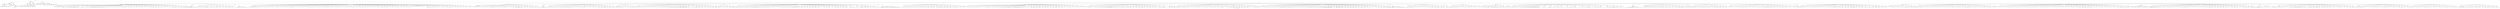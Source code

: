 graph Tree {
	"t0" [label = "TEI"];
	"t1" [label = "teiHeader"];
	"t2" [label = "fileDesc"];
	"t3" [label = "titleStmt"];
	"t4" [label = "title"];
	"t5" [label = "author"];
	"t6" [label = "idno"];
	"t7" [label = "idno"];
	"t8" [label = "persName"];
	"t9" [label = "forename"];
	"t10" [label = "nameLink"];
	"t11" [label = "surname"];
	"t12" [label = "nameLink"];
	"t13" [label = "surname"];
	"t14" [label = "editor"];
	"t15" [label = "publicationStmt"];
	"t16" [label = "publisher"];
	"t17" [label = "idno"];
	"t18" [label = "idno"];
	"t19" [label = "availability"];
	"t20" [label = "licence"];
	"t21" [label = "ab"];
	"t22" [label = "ref"];
	"t23" [label = "sourceDesc"];
	"t24" [label = "bibl"];
	"t25" [label = "name"];
	"t26" [label = "idno"];
	"t27" [label = "idno"];
	"t28" [label = "availability"];
	"t29" [label = "licence"];
	"t30" [label = "ab"];
	"t31" [label = "ref"];
	"t32" [label = "bibl"];
	"t33" [label = "date"];
	"t34" [label = "date"];
	"t35" [label = "idno"];
	"t36" [label = "profileDesc"];
	"t37" [label = "particDesc"];
	"t38" [label = "listPerson"];
	"t39" [label = "person"];
	"t40" [label = "persName"];
	"t41" [label = "person"];
	"t42" [label = "persName"];
	"t43" [label = "person"];
	"t44" [label = "persName"];
	"t45" [label = "person"];
	"t46" [label = "persName"];
	"t47" [label = "person"];
	"t48" [label = "persName"];
	"t49" [label = "person"];
	"t50" [label = "persName"];
	"t51" [label = "person"];
	"t52" [label = "persName"];
	"t53" [label = "person"];
	"t54" [label = "persName"];
	"t55" [label = "textClass"];
	"t56" [label = "keywords"];
	"t57" [label = "term"];
	"t58" [label = "term"];
	"t59" [label = "classCode"];
	"t60" [label = "revisionDesc"];
	"t61" [label = "listChange"];
	"t62" [label = "change"];
	"t63" [label = "text"];
	"t64" [label = "front"];
	"t65" [label = "docTitle"];
	"t66" [label = "titlePart"];
	"t67" [label = "titlePart"];
	"t68" [label = "titlePart"];
	"t69" [label = "docDate"];
	"t70" [label = "docAuthor"];
	"t71" [label = "div"];
	"t72" [label = "div"];
	"t73" [label = "p"];
	"t74" [label = "performance"];
	"t75" [label = "ab"];
	"t76" [label = "castList"];
	"t77" [label = "head"];
	"t78" [label = "castItem"];
	"t79" [label = "role"];
	"t80" [label = "castItem"];
	"t81" [label = "role"];
	"t82" [label = "castItem"];
	"t83" [label = "role"];
	"t84" [label = "castItem"];
	"t85" [label = "role"];
	"t86" [label = "castItem"];
	"t87" [label = "role"];
	"t88" [label = "castItem"];
	"t89" [label = "role"];
	"t90" [label = "castItem"];
	"t91" [label = "role"];
	"t92" [label = "castItem"];
	"t93" [label = "role"];
	"t94" [label = "note"];
	"t95" [label = "body"];
	"t96" [label = "div"];
	"t97" [label = "head"];
	"t98" [label = "stage"];
	"t99" [label = "div"];
	"t100" [label = "head"];
	"t101" [label = "stage"];
	"t102" [label = "sp"];
	"t103" [label = "speaker"];
	"t104" [label = "p"];
	"t105" [label = "s"];
	"t106" [label = "sp"];
	"t107" [label = "speaker"];
	"t108" [label = "p"];
	"t109" [label = "s"];
	"t110" [label = "sp"];
	"t111" [label = "speaker"];
	"t112" [label = "p"];
	"t113" [label = "s"];
	"t114" [label = "sp"];
	"t115" [label = "speaker"];
	"t116" [label = "p"];
	"t117" [label = "s"];
	"t118" [label = "s"];
	"t119" [label = "s"];
	"t120" [label = "sp"];
	"t121" [label = "speaker"];
	"t122" [label = "p"];
	"t123" [label = "s"];
	"t124" [label = "sp"];
	"t125" [label = "speaker"];
	"t126" [label = "p"];
	"t127" [label = "s"];
	"t128" [label = "sp"];
	"t129" [label = "speaker"];
	"t130" [label = "p"];
	"t131" [label = "s"];
	"t132" [label = "sp"];
	"t133" [label = "speaker"];
	"t134" [label = "p"];
	"t135" [label = "s"];
	"t136" [label = "s"];
	"t137" [label = "s"];
	"t138" [label = "s"];
	"t139" [label = "s"];
	"t140" [label = "sp"];
	"t141" [label = "speaker"];
	"t142" [label = "p"];
	"t143" [label = "s"];
	"t144" [label = "s"];
	"t145" [label = "s"];
	"t146" [label = "s"];
	"t147" [label = "s"];
	"t148" [label = "s"];
	"t149" [label = "s"];
	"t150" [label = "sp"];
	"t151" [label = "speaker"];
	"t152" [label = "p"];
	"t153" [label = "s"];
	"t154" [label = "s"];
	"t155" [label = "s"];
	"t156" [label = "sp"];
	"t157" [label = "speaker"];
	"t158" [label = "p"];
	"t159" [label = "s"];
	"t160" [label = "s"];
	"t161" [label = "s"];
	"t162" [label = "s"];
	"t163" [label = "s"];
	"t164" [label = "sp"];
	"t165" [label = "speaker"];
	"t166" [label = "p"];
	"t167" [label = "s"];
	"t168" [label = "s"];
	"t169" [label = "s"];
	"t170" [label = "s"];
	"t171" [label = "s"];
	"t172" [label = "s"];
	"t173" [label = "sp"];
	"t174" [label = "speaker"];
	"t175" [label = "p"];
	"t176" [label = "s"];
	"t177" [label = "s"];
	"t178" [label = "sp"];
	"t179" [label = "speaker"];
	"t180" [label = "p"];
	"t181" [label = "s"];
	"t182" [label = "s"];
	"t183" [label = "s"];
	"t184" [label = "sp"];
	"t185" [label = "speaker"];
	"t186" [label = "p"];
	"t187" [label = "s"];
	"t188" [label = "sp"];
	"t189" [label = "speaker"];
	"t190" [label = "p"];
	"t191" [label = "s"];
	"t192" [label = "s"];
	"t193" [label = "sp"];
	"t194" [label = "speaker"];
	"t195" [label = "p"];
	"t196" [label = "s"];
	"t197" [label = "sp"];
	"t198" [label = "speaker"];
	"t199" [label = "p"];
	"t200" [label = "s"];
	"t201" [label = "sp"];
	"t202" [label = "speaker"];
	"t203" [label = "p"];
	"t204" [label = "s"];
	"t205" [label = "sp"];
	"t206" [label = "speaker"];
	"t207" [label = "p"];
	"t208" [label = "s"];
	"t209" [label = "sp"];
	"t210" [label = "speaker"];
	"t211" [label = "p"];
	"t212" [label = "s"];
	"t213" [label = "sp"];
	"t214" [label = "speaker"];
	"t215" [label = "p"];
	"t216" [label = "s"];
	"t217" [label = "sp"];
	"t218" [label = "speaker"];
	"t219" [label = "p"];
	"t220" [label = "s"];
	"t221" [label = "sp"];
	"t222" [label = "speaker"];
	"t223" [label = "p"];
	"t224" [label = "s"];
	"t225" [label = "s"];
	"t226" [label = "sp"];
	"t227" [label = "speaker"];
	"t228" [label = "p"];
	"t229" [label = "s"];
	"t230" [label = "sp"];
	"t231" [label = "speaker"];
	"t232" [label = "p"];
	"t233" [label = "s"];
	"t234" [label = "s"];
	"t235" [label = "sp"];
	"t236" [label = "speaker"];
	"t237" [label = "p"];
	"t238" [label = "s"];
	"t239" [label = "sp"];
	"t240" [label = "speaker"];
	"t241" [label = "p"];
	"t242" [label = "s"];
	"t243" [label = "s"];
	"t244" [label = "sp"];
	"t245" [label = "speaker"];
	"t246" [label = "p"];
	"t247" [label = "s"];
	"t248" [label = "sp"];
	"t249" [label = "speaker"];
	"t250" [label = "p"];
	"t251" [label = "s"];
	"t252" [label = "s"];
	"t253" [label = "sp"];
	"t254" [label = "speaker"];
	"t255" [label = "p"];
	"t256" [label = "s"];
	"t257" [label = "sp"];
	"t258" [label = "speaker"];
	"t259" [label = "p"];
	"t260" [label = "s"];
	"t261" [label = "sp"];
	"t262" [label = "speaker"];
	"t263" [label = "p"];
	"t264" [label = "s"];
	"t265" [label = "sp"];
	"t266" [label = "speaker"];
	"t267" [label = "p"];
	"t268" [label = "s"];
	"t269" [label = "s"];
	"t270" [label = "s"];
	"t271" [label = "sp"];
	"t272" [label = "speaker"];
	"t273" [label = "p"];
	"t274" [label = "s"];
	"t275" [label = "s"];
	"t276" [label = "sp"];
	"t277" [label = "speaker"];
	"t278" [label = "p"];
	"t279" [label = "s"];
	"t280" [label = "s"];
	"t281" [label = "s"];
	"t282" [label = "sp"];
	"t283" [label = "speaker"];
	"t284" [label = "p"];
	"t285" [label = "s"];
	"t286" [label = "sp"];
	"t287" [label = "speaker"];
	"t288" [label = "p"];
	"t289" [label = "s"];
	"t290" [label = "sp"];
	"t291" [label = "speaker"];
	"t292" [label = "p"];
	"t293" [label = "s"];
	"t294" [label = "sp"];
	"t295" [label = "speaker"];
	"t296" [label = "p"];
	"t297" [label = "s"];
	"t298" [label = "sp"];
	"t299" [label = "speaker"];
	"t300" [label = "p"];
	"t301" [label = "s"];
	"t302" [label = "sp"];
	"t303" [label = "speaker"];
	"t304" [label = "p"];
	"t305" [label = "s"];
	"t306" [label = "s"];
	"t307" [label = "s"];
	"t308" [label = "s"];
	"t309" [label = "sp"];
	"t310" [label = "speaker"];
	"t311" [label = "p"];
	"t312" [label = "s"];
	"t313" [label = "s"];
	"t314" [label = "sp"];
	"t315" [label = "speaker"];
	"t316" [label = "p"];
	"t317" [label = "s"];
	"t318" [label = "s"];
	"t319" [label = "sp"];
	"t320" [label = "speaker"];
	"t321" [label = "p"];
	"t322" [label = "s"];
	"t323" [label = "sp"];
	"t324" [label = "speaker"];
	"t325" [label = "p"];
	"t326" [label = "s"];
	"t327" [label = "stage"];
	"t328" [label = "p"];
	"t329" [label = "s"];
	"t330" [label = "stage"];
	"t331" [label = "div"];
	"t332" [label = "head"];
	"t333" [label = "sp"];
	"t334" [label = "speaker"];
	"t335" [label = "p"];
	"t336" [label = "s"];
	"t337" [label = "s"];
	"t338" [label = "s"];
	"t339" [label = "s"];
	"t340" [label = "s"];
	"t341" [label = "s"];
	"t342" [label = "s"];
	"t343" [label = "s"];
	"t344" [label = "s"];
	"t345" [label = "s"];
	"t346" [label = "s"];
	"t347" [label = "s"];
	"t348" [label = "s"];
	"t349" [label = "s"];
	"t350" [label = "s"];
	"t351" [label = "div"];
	"t352" [label = "head"];
	"t353" [label = "sp"];
	"t354" [label = "speaker"];
	"t355" [label = "p"];
	"t356" [label = "s"];
	"t357" [label = "sp"];
	"t358" [label = "speaker"];
	"t359" [label = "p"];
	"t360" [label = "s"];
	"t361" [label = "sp"];
	"t362" [label = "speaker"];
	"t363" [label = "p"];
	"t364" [label = "s"];
	"t365" [label = "sp"];
	"t366" [label = "speaker"];
	"t367" [label = "p"];
	"t368" [label = "s"];
	"t369" [label = "s"];
	"t370" [label = "s"];
	"t371" [label = "s"];
	"t372" [label = "s"];
	"t373" [label = "sp"];
	"t374" [label = "speaker"];
	"t375" [label = "p"];
	"t376" [label = "s"];
	"t377" [label = "s"];
	"t378" [label = "s"];
	"t379" [label = "s"];
	"t380" [label = "s"];
	"t381" [label = "sp"];
	"t382" [label = "speaker"];
	"t383" [label = "p"];
	"t384" [label = "s"];
	"t385" [label = "s"];
	"t386" [label = "s"];
	"t387" [label = "s"];
	"t388" [label = "sp"];
	"t389" [label = "speaker"];
	"t390" [label = "p"];
	"t391" [label = "s"];
	"t392" [label = "sp"];
	"t393" [label = "speaker"];
	"t394" [label = "p"];
	"t395" [label = "s"];
	"t396" [label = "s"];
	"t397" [label = "s"];
	"t398" [label = "sp"];
	"t399" [label = "speaker"];
	"t400" [label = "p"];
	"t401" [label = "s"];
	"t402" [label = "s"];
	"t403" [label = "s"];
	"t404" [label = "s"];
	"t405" [label = "sp"];
	"t406" [label = "speaker"];
	"t407" [label = "p"];
	"t408" [label = "s"];
	"t409" [label = "s"];
	"t410" [label = "s"];
	"t411" [label = "sp"];
	"t412" [label = "speaker"];
	"t413" [label = "p"];
	"t414" [label = "s"];
	"t415" [label = "s"];
	"t416" [label = "sp"];
	"t417" [label = "speaker"];
	"t418" [label = "p"];
	"t419" [label = "s"];
	"t420" [label = "div"];
	"t421" [label = "head"];
	"t422" [label = "sp"];
	"t423" [label = "speaker"];
	"t424" [label = "p"];
	"t425" [label = "s"];
	"t426" [label = "s"];
	"t427" [label = "s"];
	"t428" [label = "s"];
	"t429" [label = "s"];
	"t430" [label = "s"];
	"t431" [label = "s"];
	"t432" [label = "s"];
	"t433" [label = "s"];
	"t434" [label = "s"];
	"t435" [label = "s"];
	"t436" [label = "s"];
	"t437" [label = "s"];
	"t438" [label = "s"];
	"t439" [label = "s"];
	"t440" [label = "div"];
	"t441" [label = "head"];
	"t442" [label = "stage"];
	"t443" [label = "sp"];
	"t444" [label = "speaker"];
	"t445" [label = "p"];
	"t446" [label = "s"];
	"t447" [label = "s"];
	"t448" [label = "s"];
	"t449" [label = "s"];
	"t450" [label = "sp"];
	"t451" [label = "speaker"];
	"t452" [label = "p"];
	"t453" [label = "s"];
	"t454" [label = "s"];
	"t455" [label = "sp"];
	"t456" [label = "speaker"];
	"t457" [label = "p"];
	"t458" [label = "s"];
	"t459" [label = "s"];
	"t460" [label = "stage"];
	"t461" [label = "sp"];
	"t462" [label = "speaker"];
	"t463" [label = "p"];
	"t464" [label = "s"];
	"t465" [label = "sp"];
	"t466" [label = "speaker"];
	"t467" [label = "p"];
	"t468" [label = "s"];
	"t469" [label = "sp"];
	"t470" [label = "speaker"];
	"t471" [label = "p"];
	"t472" [label = "s"];
	"t473" [label = "sp"];
	"t474" [label = "speaker"];
	"t475" [label = "p"];
	"t476" [label = "s"];
	"t477" [label = "sp"];
	"t478" [label = "speaker"];
	"t479" [label = "p"];
	"t480" [label = "s"];
	"t481" [label = "sp"];
	"t482" [label = "speaker"];
	"t483" [label = "p"];
	"t484" [label = "s"];
	"t485" [label = "stage"];
	"t486" [label = "p"];
	"t487" [label = "s"];
	"t488" [label = "stage"];
	"t489" [label = "sp"];
	"t490" [label = "speaker"];
	"t491" [label = "p"];
	"t492" [label = "s"];
	"t493" [label = "stage"];
	"t494" [label = "sp"];
	"t495" [label = "speaker"];
	"t496" [label = "p"];
	"t497" [label = "s"];
	"t498" [label = "sp"];
	"t499" [label = "speaker"];
	"t500" [label = "p"];
	"t501" [label = "s"];
	"t502" [label = "sp"];
	"t503" [label = "speaker"];
	"t504" [label = "p"];
	"t505" [label = "s"];
	"t506" [label = "s"];
	"t507" [label = "s"];
	"t508" [label = "sp"];
	"t509" [label = "speaker"];
	"t510" [label = "p"];
	"t511" [label = "s"];
	"t512" [label = "sp"];
	"t513" [label = "speaker"];
	"t514" [label = "p"];
	"t515" [label = "s"];
	"t516" [label = "sp"];
	"t517" [label = "speaker"];
	"t518" [label = "p"];
	"t519" [label = "s"];
	"t520" [label = "sp"];
	"t521" [label = "speaker"];
	"t522" [label = "p"];
	"t523" [label = "s"];
	"t524" [label = "sp"];
	"t525" [label = "speaker"];
	"t526" [label = "p"];
	"t527" [label = "s"];
	"t528" [label = "sp"];
	"t529" [label = "speaker"];
	"t530" [label = "p"];
	"t531" [label = "s"];
	"t532" [label = "sp"];
	"t533" [label = "speaker"];
	"t534" [label = "p"];
	"t535" [label = "s"];
	"t536" [label = "s"];
	"t537" [label = "s"];
	"t538" [label = "sp"];
	"t539" [label = "speaker"];
	"t540" [label = "p"];
	"t541" [label = "s"];
	"t542" [label = "sp"];
	"t543" [label = "speaker"];
	"t544" [label = "p"];
	"t545" [label = "s"];
	"t546" [label = "sp"];
	"t547" [label = "speaker"];
	"t548" [label = "p"];
	"t549" [label = "s"];
	"t550" [label = "s"];
	"t551" [label = "sp"];
	"t552" [label = "speaker"];
	"t553" [label = "p"];
	"t554" [label = "s"];
	"t555" [label = "sp"];
	"t556" [label = "speaker"];
	"t557" [label = "p"];
	"t558" [label = "s"];
	"t559" [label = "s"];
	"t560" [label = "sp"];
	"t561" [label = "speaker"];
	"t562" [label = "p"];
	"t563" [label = "s"];
	"t564" [label = "s"];
	"t565" [label = "sp"];
	"t566" [label = "speaker"];
	"t567" [label = "p"];
	"t568" [label = "s"];
	"t569" [label = "s"];
	"t570" [label = "stage"];
	"t571" [label = "p"];
	"t572" [label = "s"];
	"t573" [label = "sp"];
	"t574" [label = "speaker"];
	"t575" [label = "p"];
	"t576" [label = "s"];
	"t577" [label = "s"];
	"t578" [label = "sp"];
	"t579" [label = "speaker"];
	"t580" [label = "p"];
	"t581" [label = "s"];
	"t582" [label = "sp"];
	"t583" [label = "speaker"];
	"t584" [label = "p"];
	"t585" [label = "s"];
	"t586" [label = "sp"];
	"t587" [label = "speaker"];
	"t588" [label = "p"];
	"t589" [label = "s"];
	"t590" [label = "sp"];
	"t591" [label = "speaker"];
	"t592" [label = "p"];
	"t593" [label = "s"];
	"t594" [label = "sp"];
	"t595" [label = "speaker"];
	"t596" [label = "p"];
	"t597" [label = "s"];
	"t598" [label = "sp"];
	"t599" [label = "speaker"];
	"t600" [label = "p"];
	"t601" [label = "s"];
	"t602" [label = "s"];
	"t603" [label = "sp"];
	"t604" [label = "speaker"];
	"t605" [label = "p"];
	"t606" [label = "s"];
	"t607" [label = "sp"];
	"t608" [label = "speaker"];
	"t609" [label = "p"];
	"t610" [label = "s"];
	"t611" [label = "sp"];
	"t612" [label = "speaker"];
	"t613" [label = "p"];
	"t614" [label = "s"];
	"t615" [label = "s"];
	"t616" [label = "sp"];
	"t617" [label = "speaker"];
	"t618" [label = "p"];
	"t619" [label = "s"];
	"t620" [label = "s"];
	"t621" [label = "sp"];
	"t622" [label = "speaker"];
	"t623" [label = "p"];
	"t624" [label = "s"];
	"t625" [label = "s"];
	"t626" [label = "sp"];
	"t627" [label = "speaker"];
	"t628" [label = "p"];
	"t629" [label = "s"];
	"t630" [label = "sp"];
	"t631" [label = "speaker"];
	"t632" [label = "p"];
	"t633" [label = "s"];
	"t634" [label = "sp"];
	"t635" [label = "speaker"];
	"t636" [label = "p"];
	"t637" [label = "s"];
	"t638" [label = "sp"];
	"t639" [label = "speaker"];
	"t640" [label = "p"];
	"t641" [label = "s"];
	"t642" [label = "stage"];
	"t643" [label = "p"];
	"t644" [label = "s"];
	"t645" [label = "sp"];
	"t646" [label = "speaker"];
	"t647" [label = "p"];
	"t648" [label = "s"];
	"t649" [label = "s"];
	"t650" [label = "s"];
	"t651" [label = "sp"];
	"t652" [label = "speaker"];
	"t653" [label = "p"];
	"t654" [label = "s"];
	"t655" [label = "s"];
	"t656" [label = "sp"];
	"t657" [label = "speaker"];
	"t658" [label = "p"];
	"t659" [label = "s"];
	"t660" [label = "sp"];
	"t661" [label = "speaker"];
	"t662" [label = "p"];
	"t663" [label = "s"];
	"t664" [label = "sp"];
	"t665" [label = "speaker"];
	"t666" [label = "p"];
	"t667" [label = "s"];
	"t668" [label = "sp"];
	"t669" [label = "speaker"];
	"t670" [label = "p"];
	"t671" [label = "s"];
	"t672" [label = "s"];
	"t673" [label = "sp"];
	"t674" [label = "speaker"];
	"t675" [label = "p"];
	"t676" [label = "s"];
	"t677" [label = "sp"];
	"t678" [label = "speaker"];
	"t679" [label = "p"];
	"t680" [label = "s"];
	"t681" [label = "sp"];
	"t682" [label = "speaker"];
	"t683" [label = "p"];
	"t684" [label = "s"];
	"t685" [label = "sp"];
	"t686" [label = "speaker"];
	"t687" [label = "p"];
	"t688" [label = "s"];
	"t689" [label = "sp"];
	"t690" [label = "speaker"];
	"t691" [label = "p"];
	"t692" [label = "s"];
	"t693" [label = "stage"];
	"t694" [label = "l"];
	"t695" [label = "l"];
	"t696" [label = "l"];
	"t697" [label = "l"];
	"t698" [label = "l"];
	"t699" [label = "l"];
	"t700" [label = "l"];
	"t701" [label = "l"];
	"t702" [label = "l"];
	"t703" [label = "l"];
	"t704" [label = "l"];
	"t705" [label = "l"];
	"t706" [label = "l"];
	"t707" [label = "sp"];
	"t708" [label = "speaker"];
	"t709" [label = "p"];
	"t710" [label = "s"];
	"t711" [label = "s"];
	"t712" [label = "s"];
	"t713" [label = "s"];
	"t714" [label = "sp"];
	"t715" [label = "speaker"];
	"t716" [label = "p"];
	"t717" [label = "s"];
	"t718" [label = "s"];
	"t719" [label = "sp"];
	"t720" [label = "speaker"];
	"t721" [label = "p"];
	"t722" [label = "s"];
	"t723" [label = "s"];
	"t724" [label = "sp"];
	"t725" [label = "speaker"];
	"t726" [label = "p"];
	"t727" [label = "s"];
	"t728" [label = "s"];
	"t729" [label = "sp"];
	"t730" [label = "speaker"];
	"t731" [label = "p"];
	"t732" [label = "s"];
	"t733" [label = "sp"];
	"t734" [label = "speaker"];
	"t735" [label = "p"];
	"t736" [label = "s"];
	"t737" [label = "stage"];
	"t738" [label = "p"];
	"t739" [label = "s"];
	"t740" [label = "sp"];
	"t741" [label = "speaker"];
	"t742" [label = "p"];
	"t743" [label = "s"];
	"t744" [label = "s"];
	"t745" [label = "sp"];
	"t746" [label = "speaker"];
	"t747" [label = "p"];
	"t748" [label = "s"];
	"t749" [label = "s"];
	"t750" [label = "s"];
	"t751" [label = "sp"];
	"t752" [label = "speaker"];
	"t753" [label = "p"];
	"t754" [label = "s"];
	"t755" [label = "sp"];
	"t756" [label = "speaker"];
	"t757" [label = "p"];
	"t758" [label = "s"];
	"t759" [label = "sp"];
	"t760" [label = "speaker"];
	"t761" [label = "p"];
	"t762" [label = "s"];
	"t763" [label = "sp"];
	"t764" [label = "speaker"];
	"t765" [label = "p"];
	"t766" [label = "s"];
	"t767" [label = "sp"];
	"t768" [label = "speaker"];
	"t769" [label = "p"];
	"t770" [label = "s"];
	"t771" [label = "sp"];
	"t772" [label = "speaker"];
	"t773" [label = "p"];
	"t774" [label = "s"];
	"t775" [label = "sp"];
	"t776" [label = "speaker"];
	"t777" [label = "p"];
	"t778" [label = "s"];
	"t779" [label = "stage"];
	"t780" [label = "div"];
	"t781" [label = "head"];
	"t782" [label = "div"];
	"t783" [label = "head"];
	"t784" [label = "stage"];
	"t785" [label = "sp"];
	"t786" [label = "speaker"];
	"t787" [label = "p"];
	"t788" [label = "s"];
	"t789" [label = "sp"];
	"t790" [label = "speaker"];
	"t791" [label = "p"];
	"t792" [label = "s"];
	"t793" [label = "stage"];
	"t794" [label = "p"];
	"t795" [label = "s"];
	"t796" [label = "stage"];
	"t797" [label = "sp"];
	"t798" [label = "speaker"];
	"t799" [label = "p"];
	"t800" [label = "s"];
	"t801" [label = "s"];
	"t802" [label = "sp"];
	"t803" [label = "speaker"];
	"t804" [label = "p"];
	"t805" [label = "s"];
	"t806" [label = "sp"];
	"t807" [label = "speaker"];
	"t808" [label = "p"];
	"t809" [label = "s"];
	"t810" [label = "sp"];
	"t811" [label = "speaker"];
	"t812" [label = "p"];
	"t813" [label = "s"];
	"t814" [label = "s"];
	"t815" [label = "s"];
	"t816" [label = "s"];
	"t817" [label = "sp"];
	"t818" [label = "speaker"];
	"t819" [label = "p"];
	"t820" [label = "s"];
	"t821" [label = "sp"];
	"t822" [label = "speaker"];
	"t823" [label = "p"];
	"t824" [label = "s"];
	"t825" [label = "s"];
	"t826" [label = "sp"];
	"t827" [label = "speaker"];
	"t828" [label = "p"];
	"t829" [label = "s"];
	"t830" [label = "sp"];
	"t831" [label = "speaker"];
	"t832" [label = "p"];
	"t833" [label = "s"];
	"t834" [label = "s"];
	"t835" [label = "s"];
	"t836" [label = "sp"];
	"t837" [label = "speaker"];
	"t838" [label = "p"];
	"t839" [label = "s"];
	"t840" [label = "sp"];
	"t841" [label = "speaker"];
	"t842" [label = "p"];
	"t843" [label = "s"];
	"t844" [label = "sp"];
	"t845" [label = "speaker"];
	"t846" [label = "p"];
	"t847" [label = "s"];
	"t848" [label = "sp"];
	"t849" [label = "speaker"];
	"t850" [label = "p"];
	"t851" [label = "s"];
	"t852" [label = "sp"];
	"t853" [label = "speaker"];
	"t854" [label = "p"];
	"t855" [label = "s"];
	"t856" [label = "sp"];
	"t857" [label = "speaker"];
	"t858" [label = "p"];
	"t859" [label = "s"];
	"t860" [label = "s"];
	"t861" [label = "s"];
	"t862" [label = "s"];
	"t863" [label = "s"];
	"t864" [label = "s"];
	"t865" [label = "s"];
	"t866" [label = "s"];
	"t867" [label = "sp"];
	"t868" [label = "speaker"];
	"t869" [label = "p"];
	"t870" [label = "s"];
	"t871" [label = "sp"];
	"t872" [label = "speaker"];
	"t873" [label = "p"];
	"t874" [label = "s"];
	"t875" [label = "s"];
	"t876" [label = "s"];
	"t877" [label = "sp"];
	"t878" [label = "speaker"];
	"t879" [label = "p"];
	"t880" [label = "s"];
	"t881" [label = "sp"];
	"t882" [label = "speaker"];
	"t883" [label = "p"];
	"t884" [label = "s"];
	"t885" [label = "s"];
	"t886" [label = "s"];
	"t887" [label = "s"];
	"t888" [label = "sp"];
	"t889" [label = "speaker"];
	"t890" [label = "p"];
	"t891" [label = "s"];
	"t892" [label = "s"];
	"t893" [label = "sp"];
	"t894" [label = "speaker"];
	"t895" [label = "p"];
	"t896" [label = "s"];
	"t897" [label = "s"];
	"t898" [label = "stage"];
	"t899" [label = "div"];
	"t900" [label = "head"];
	"t901" [label = "sp"];
	"t902" [label = "speaker"];
	"t903" [label = "p"];
	"t904" [label = "s"];
	"t905" [label = "s"];
	"t906" [label = "s"];
	"t907" [label = "s"];
	"t908" [label = "s"];
	"t909" [label = "s"];
	"t910" [label = "s"];
	"t911" [label = "s"];
	"t912" [label = "s"];
	"t913" [label = "s"];
	"t914" [label = "s"];
	"t915" [label = "div"];
	"t916" [label = "head"];
	"t917" [label = "sp"];
	"t918" [label = "speaker"];
	"t919" [label = "p"];
	"t920" [label = "s"];
	"t921" [label = "s"];
	"t922" [label = "s"];
	"t923" [label = "sp"];
	"t924" [label = "speaker"];
	"t925" [label = "p"];
	"t926" [label = "s"];
	"t927" [label = "s"];
	"t928" [label = "sp"];
	"t929" [label = "speaker"];
	"t930" [label = "p"];
	"t931" [label = "s"];
	"t932" [label = "s"];
	"t933" [label = "sp"];
	"t934" [label = "speaker"];
	"t935" [label = "p"];
	"t936" [label = "s"];
	"t937" [label = "sp"];
	"t938" [label = "speaker"];
	"t939" [label = "p"];
	"t940" [label = "s"];
	"t941" [label = "s"];
	"t942" [label = "sp"];
	"t943" [label = "speaker"];
	"t944" [label = "p"];
	"t945" [label = "s"];
	"t946" [label = "s"];
	"t947" [label = "s"];
	"t948" [label = "s"];
	"t949" [label = "sp"];
	"t950" [label = "speaker"];
	"t951" [label = "p"];
	"t952" [label = "s"];
	"t953" [label = "s"];
	"t954" [label = "s"];
	"t955" [label = "s"];
	"t956" [label = "s"];
	"t957" [label = "sp"];
	"t958" [label = "speaker"];
	"t959" [label = "p"];
	"t960" [label = "s"];
	"t961" [label = "sp"];
	"t962" [label = "speaker"];
	"t963" [label = "p"];
	"t964" [label = "s"];
	"t965" [label = "sp"];
	"t966" [label = "speaker"];
	"t967" [label = "p"];
	"t968" [label = "s"];
	"t969" [label = "sp"];
	"t970" [label = "speaker"];
	"t971" [label = "p"];
	"t972" [label = "s"];
	"t973" [label = "sp"];
	"t974" [label = "speaker"];
	"t975" [label = "p"];
	"t976" [label = "s"];
	"t977" [label = "s"];
	"t978" [label = "sp"];
	"t979" [label = "speaker"];
	"t980" [label = "p"];
	"t981" [label = "s"];
	"t982" [label = "s"];
	"t983" [label = "s"];
	"t984" [label = "sp"];
	"t985" [label = "speaker"];
	"t986" [label = "p"];
	"t987" [label = "s"];
	"t988" [label = "sp"];
	"t989" [label = "speaker"];
	"t990" [label = "p"];
	"t991" [label = "s"];
	"t992" [label = "sp"];
	"t993" [label = "speaker"];
	"t994" [label = "p"];
	"t995" [label = "s"];
	"t996" [label = "sp"];
	"t997" [label = "speaker"];
	"t998" [label = "p"];
	"t999" [label = "s"];
	"t1000" [label = "s"];
	"t1001" [label = "sp"];
	"t1002" [label = "speaker"];
	"t1003" [label = "p"];
	"t1004" [label = "s"];
	"t1005" [label = "sp"];
	"t1006" [label = "speaker"];
	"t1007" [label = "p"];
	"t1008" [label = "s"];
	"t1009" [label = "s"];
	"t1010" [label = "sp"];
	"t1011" [label = "speaker"];
	"t1012" [label = "p"];
	"t1013" [label = "s"];
	"t1014" [label = "sp"];
	"t1015" [label = "speaker"];
	"t1016" [label = "p"];
	"t1017" [label = "s"];
	"t1018" [label = "s"];
	"t1019" [label = "s"];
	"t1020" [label = "s"];
	"t1021" [label = "s"];
	"t1022" [label = "sp"];
	"t1023" [label = "speaker"];
	"t1024" [label = "p"];
	"t1025" [label = "s"];
	"t1026" [label = "s"];
	"t1027" [label = "sp"];
	"t1028" [label = "speaker"];
	"t1029" [label = "p"];
	"t1030" [label = "s"];
	"t1031" [label = "s"];
	"t1032" [label = "s"];
	"t1033" [label = "s"];
	"t1034" [label = "s"];
	"t1035" [label = "sp"];
	"t1036" [label = "speaker"];
	"t1037" [label = "p"];
	"t1038" [label = "s"];
	"t1039" [label = "s"];
	"t1040" [label = "s"];
	"t1041" [label = "s"];
	"t1042" [label = "div"];
	"t1043" [label = "head"];
	"t1044" [label = "sp"];
	"t1045" [label = "speaker"];
	"t1046" [label = "p"];
	"t1047" [label = "s"];
	"t1048" [label = "s"];
	"t1049" [label = "s"];
	"t1050" [label = "sp"];
	"t1051" [label = "speaker"];
	"t1052" [label = "p"];
	"t1053" [label = "s"];
	"t1054" [label = "sp"];
	"t1055" [label = "speaker"];
	"t1056" [label = "p"];
	"t1057" [label = "s"];
	"t1058" [label = "sp"];
	"t1059" [label = "speaker"];
	"t1060" [label = "p"];
	"t1061" [label = "s"];
	"t1062" [label = "sp"];
	"t1063" [label = "speaker"];
	"t1064" [label = "p"];
	"t1065" [label = "s"];
	"t1066" [label = "s"];
	"t1067" [label = "sp"];
	"t1068" [label = "speaker"];
	"t1069" [label = "p"];
	"t1070" [label = "s"];
	"t1071" [label = "s"];
	"t1072" [label = "s"];
	"t1073" [label = "sp"];
	"t1074" [label = "speaker"];
	"t1075" [label = "p"];
	"t1076" [label = "s"];
	"t1077" [label = "s"];
	"t1078" [label = "div"];
	"t1079" [label = "head"];
	"t1080" [label = "sp"];
	"t1081" [label = "speaker"];
	"t1082" [label = "p"];
	"t1083" [label = "s"];
	"t1084" [label = "s"];
	"t1085" [label = "stage"];
	"t1086" [label = "p"];
	"t1087" [label = "s"];
	"t1088" [label = "s"];
	"t1089" [label = "sp"];
	"t1090" [label = "speaker"];
	"t1091" [label = "p"];
	"t1092" [label = "s"];
	"t1093" [label = "s"];
	"t1094" [label = "sp"];
	"t1095" [label = "speaker"];
	"t1096" [label = "p"];
	"t1097" [label = "s"];
	"t1098" [label = "sp"];
	"t1099" [label = "speaker"];
	"t1100" [label = "p"];
	"t1101" [label = "s"];
	"t1102" [label = "sp"];
	"t1103" [label = "speaker"];
	"t1104" [label = "p"];
	"t1105" [label = "s"];
	"t1106" [label = "sp"];
	"t1107" [label = "speaker"];
	"t1108" [label = "p"];
	"t1109" [label = "s"];
	"t1110" [label = "sp"];
	"t1111" [label = "speaker"];
	"t1112" [label = "p"];
	"t1113" [label = "s"];
	"t1114" [label = "sp"];
	"t1115" [label = "speaker"];
	"t1116" [label = "p"];
	"t1117" [label = "s"];
	"t1118" [label = "sp"];
	"t1119" [label = "speaker"];
	"t1120" [label = "p"];
	"t1121" [label = "s"];
	"t1122" [label = "s"];
	"t1123" [label = "sp"];
	"t1124" [label = "speaker"];
	"t1125" [label = "p"];
	"t1126" [label = "s"];
	"t1127" [label = "s"];
	"t1128" [label = "s"];
	"t1129" [label = "sp"];
	"t1130" [label = "speaker"];
	"t1131" [label = "p"];
	"t1132" [label = "s"];
	"t1133" [label = "sp"];
	"t1134" [label = "speaker"];
	"t1135" [label = "p"];
	"t1136" [label = "s"];
	"t1137" [label = "sp"];
	"t1138" [label = "speaker"];
	"t1139" [label = "p"];
	"t1140" [label = "s"];
	"t1141" [label = "s"];
	"t1142" [label = "s"];
	"t1143" [label = "sp"];
	"t1144" [label = "speaker"];
	"t1145" [label = "p"];
	"t1146" [label = "s"];
	"t1147" [label = "s"];
	"t1148" [label = "sp"];
	"t1149" [label = "speaker"];
	"t1150" [label = "p"];
	"t1151" [label = "s"];
	"t1152" [label = "sp"];
	"t1153" [label = "speaker"];
	"t1154" [label = "p"];
	"t1155" [label = "s"];
	"t1156" [label = "s"];
	"t1157" [label = "sp"];
	"t1158" [label = "speaker"];
	"t1159" [label = "p"];
	"t1160" [label = "s"];
	"t1161" [label = "s"];
	"t1162" [label = "sp"];
	"t1163" [label = "speaker"];
	"t1164" [label = "p"];
	"t1165" [label = "s"];
	"t1166" [label = "s"];
	"t1167" [label = "s"];
	"t1168" [label = "s"];
	"t1169" [label = "s"];
	"t1170" [label = "s"];
	"t1171" [label = "s"];
	"t1172" [label = "s"];
	"t1173" [label = "s"];
	"t1174" [label = "s"];
	"t1175" [label = "sp"];
	"t1176" [label = "speaker"];
	"t1177" [label = "p"];
	"t1178" [label = "s"];
	"t1179" [label = "s"];
	"t1180" [label = "sp"];
	"t1181" [label = "speaker"];
	"t1182" [label = "p"];
	"t1183" [label = "s"];
	"t1184" [label = "s"];
	"t1185" [label = "s"];
	"t1186" [label = "s"];
	"t1187" [label = "s"];
	"t1188" [label = "s"];
	"t1189" [label = "sp"];
	"t1190" [label = "speaker"];
	"t1191" [label = "p"];
	"t1192" [label = "s"];
	"t1193" [label = "s"];
	"t1194" [label = "s"];
	"t1195" [label = "sp"];
	"t1196" [label = "speaker"];
	"t1197" [label = "p"];
	"t1198" [label = "s"];
	"t1199" [label = "sp"];
	"t1200" [label = "speaker"];
	"t1201" [label = "p"];
	"t1202" [label = "s"];
	"t1203" [label = "s"];
	"t1204" [label = "sp"];
	"t1205" [label = "speaker"];
	"t1206" [label = "p"];
	"t1207" [label = "s"];
	"t1208" [label = "s"];
	"t1209" [label = "sp"];
	"t1210" [label = "speaker"];
	"t1211" [label = "p"];
	"t1212" [label = "s"];
	"t1213" [label = "s"];
	"t1214" [label = "s"];
	"t1215" [label = "sp"];
	"t1216" [label = "speaker"];
	"t1217" [label = "p"];
	"t1218" [label = "s"];
	"t1219" [label = "s"];
	"t1220" [label = "s"];
	"t1221" [label = "s"];
	"t1222" [label = "sp"];
	"t1223" [label = "speaker"];
	"t1224" [label = "p"];
	"t1225" [label = "s"];
	"t1226" [label = "s"];
	"t1227" [label = "s"];
	"t1228" [label = "sp"];
	"t1229" [label = "speaker"];
	"t1230" [label = "p"];
	"t1231" [label = "s"];
	"t1232" [label = "s"];
	"t1233" [label = "div"];
	"t1234" [label = "head"];
	"t1235" [label = "sp"];
	"t1236" [label = "speaker"];
	"t1237" [label = "p"];
	"t1238" [label = "s"];
	"t1239" [label = "sp"];
	"t1240" [label = "speaker"];
	"t1241" [label = "p"];
	"t1242" [label = "s"];
	"t1243" [label = "sp"];
	"t1244" [label = "speaker"];
	"t1245" [label = "p"];
	"t1246" [label = "s"];
	"t1247" [label = "s"];
	"t1248" [label = "s"];
	"t1249" [label = "sp"];
	"t1250" [label = "speaker"];
	"t1251" [label = "p"];
	"t1252" [label = "s"];
	"t1253" [label = "sp"];
	"t1254" [label = "speaker"];
	"t1255" [label = "p"];
	"t1256" [label = "s"];
	"t1257" [label = "sp"];
	"t1258" [label = "speaker"];
	"t1259" [label = "p"];
	"t1260" [label = "s"];
	"t1261" [label = "s"];
	"t1262" [label = "s"];
	"t1263" [label = "s"];
	"t1264" [label = "s"];
	"t1265" [label = "stage"];
	"t1266" [label = "div"];
	"t1267" [label = "head"];
	"t1268" [label = "sp"];
	"t1269" [label = "speaker"];
	"t1270" [label = "p"];
	"t1271" [label = "s"];
	"t1272" [label = "s"];
	"t1273" [label = "s"];
	"t1274" [label = "sp"];
	"t1275" [label = "speaker"];
	"t1276" [label = "p"];
	"t1277" [label = "s"];
	"t1278" [label = "s"];
	"t1279" [label = "s"];
	"t1280" [label = "s"];
	"t1281" [label = "sp"];
	"t1282" [label = "speaker"];
	"t1283" [label = "p"];
	"t1284" [label = "s"];
	"t1285" [label = "sp"];
	"t1286" [label = "speaker"];
	"t1287" [label = "p"];
	"t1288" [label = "s"];
	"t1289" [label = "s"];
	"t1290" [label = "s"];
	"t1291" [label = "s"];
	"t1292" [label = "s"];
	"t1293" [label = "sp"];
	"t1294" [label = "speaker"];
	"t1295" [label = "p"];
	"t1296" [label = "s"];
	"t1297" [label = "sp"];
	"t1298" [label = "speaker"];
	"t1299" [label = "p"];
	"t1300" [label = "s"];
	"t1301" [label = "s"];
	"t1302" [label = "s"];
	"t1303" [label = "s"];
	"t1304" [label = "s"];
	"t1305" [label = "s"];
	"t1306" [label = "s"];
	"t1307" [label = "sp"];
	"t1308" [label = "speaker"];
	"t1309" [label = "p"];
	"t1310" [label = "s"];
	"t1311" [label = "s"];
	"t1312" [label = "sp"];
	"t1313" [label = "speaker"];
	"t1314" [label = "p"];
	"t1315" [label = "s"];
	"t1316" [label = "sp"];
	"t1317" [label = "speaker"];
	"t1318" [label = "p"];
	"t1319" [label = "s"];
	"t1320" [label = "sp"];
	"t1321" [label = "speaker"];
	"t1322" [label = "p"];
	"t1323" [label = "s"];
	"t1324" [label = "s"];
	"t1325" [label = "s"];
	"t1326" [label = "s"];
	"t1327" [label = "sp"];
	"t1328" [label = "speaker"];
	"t1329" [label = "p"];
	"t1330" [label = "s"];
	"t1331" [label = "s"];
	"t1332" [label = "sp"];
	"t1333" [label = "speaker"];
	"t1334" [label = "p"];
	"t1335" [label = "s"];
	"t1336" [label = "sp"];
	"t1337" [label = "speaker"];
	"t1338" [label = "p"];
	"t1339" [label = "s"];
	"t1340" [label = "s"];
	"t1341" [label = "sp"];
	"t1342" [label = "speaker"];
	"t1343" [label = "p"];
	"t1344" [label = "s"];
	"t1345" [label = "sp"];
	"t1346" [label = "speaker"];
	"t1347" [label = "p"];
	"t1348" [label = "s"];
	"t1349" [label = "sp"];
	"t1350" [label = "speaker"];
	"t1351" [label = "p"];
	"t1352" [label = "s"];
	"t1353" [label = "s"];
	"t1354" [label = "sp"];
	"t1355" [label = "speaker"];
	"t1356" [label = "p"];
	"t1357" [label = "s"];
	"t1358" [label = "s"];
	"t1359" [label = "sp"];
	"t1360" [label = "speaker"];
	"t1361" [label = "p"];
	"t1362" [label = "s"];
	"t1363" [label = "s"];
	"t1364" [label = "s"];
	"t1365" [label = "sp"];
	"t1366" [label = "speaker"];
	"t1367" [label = "p"];
	"t1368" [label = "s"];
	"t1369" [label = "sp"];
	"t1370" [label = "speaker"];
	"t1371" [label = "p"];
	"t1372" [label = "s"];
	"t1373" [label = "sp"];
	"t1374" [label = "speaker"];
	"t1375" [label = "p"];
	"t1376" [label = "s"];
	"t1377" [label = "sp"];
	"t1378" [label = "speaker"];
	"t1379" [label = "p"];
	"t1380" [label = "s"];
	"t1381" [label = "s"];
	"t1382" [label = "s"];
	"t1383" [label = "s"];
	"t1384" [label = "s"];
	"t1385" [label = "sp"];
	"t1386" [label = "speaker"];
	"t1387" [label = "p"];
	"t1388" [label = "s"];
	"t1389" [label = "s"];
	"t1390" [label = "s"];
	"t1391" [label = "s"];
	"t1392" [label = "s"];
	"t1393" [label = "sp"];
	"t1394" [label = "speaker"];
	"t1395" [label = "p"];
	"t1396" [label = "s"];
	"t1397" [label = "s"];
	"t1398" [label = "sp"];
	"t1399" [label = "speaker"];
	"t1400" [label = "p"];
	"t1401" [label = "s"];
	"t1402" [label = "s"];
	"t1403" [label = "s"];
	"t1404" [label = "sp"];
	"t1405" [label = "speaker"];
	"t1406" [label = "p"];
	"t1407" [label = "s"];
	"t1408" [label = "s"];
	"t1409" [label = "sp"];
	"t1410" [label = "speaker"];
	"t1411" [label = "p"];
	"t1412" [label = "s"];
	"t1413" [label = "s"];
	"t1414" [label = "s"];
	"t1415" [label = "sp"];
	"t1416" [label = "speaker"];
	"t1417" [label = "p"];
	"t1418" [label = "s"];
	"t1419" [label = "s"];
	"t1420" [label = "s"];
	"t1421" [label = "s"];
	"t1422" [label = "sp"];
	"t1423" [label = "speaker"];
	"t1424" [label = "p"];
	"t1425" [label = "s"];
	"t1426" [label = "sp"];
	"t1427" [label = "speaker"];
	"t1428" [label = "p"];
	"t1429" [label = "s"];
	"t1430" [label = "sp"];
	"t1431" [label = "speaker"];
	"t1432" [label = "p"];
	"t1433" [label = "s"];
	"t1434" [label = "sp"];
	"t1435" [label = "speaker"];
	"t1436" [label = "p"];
	"t1437" [label = "s"];
	"t1438" [label = "s"];
	"t1439" [label = "s"];
	"t1440" [label = "sp"];
	"t1441" [label = "speaker"];
	"t1442" [label = "p"];
	"t1443" [label = "s"];
	"t1444" [label = "s"];
	"t1445" [label = "s"];
	"t1446" [label = "sp"];
	"t1447" [label = "speaker"];
	"t1448" [label = "p"];
	"t1449" [label = "s"];
	"t1450" [label = "sp"];
	"t1451" [label = "speaker"];
	"t1452" [label = "p"];
	"t1453" [label = "s"];
	"t1454" [label = "sp"];
	"t1455" [label = "speaker"];
	"t1456" [label = "p"];
	"t1457" [label = "s"];
	"t1458" [label = "s"];
	"t1459" [label = "sp"];
	"t1460" [label = "speaker"];
	"t1461" [label = "p"];
	"t1462" [label = "s"];
	"t1463" [label = "s"];
	"t1464" [label = "s"];
	"t1465" [label = "sp"];
	"t1466" [label = "speaker"];
	"t1467" [label = "p"];
	"t1468" [label = "s"];
	"t1469" [label = "s"];
	"t1470" [label = "sp"];
	"t1471" [label = "speaker"];
	"t1472" [label = "p"];
	"t1473" [label = "s"];
	"t1474" [label = "s"];
	"t1475" [label = "s"];
	"t1476" [label = "sp"];
	"t1477" [label = "speaker"];
	"t1478" [label = "p"];
	"t1479" [label = "s"];
	"t1480" [label = "s"];
	"t1481" [label = "s"];
	"t1482" [label = "s"];
	"t1483" [label = "sp"];
	"t1484" [label = "speaker"];
	"t1485" [label = "p"];
	"t1486" [label = "s"];
	"t1487" [label = "s"];
	"t1488" [label = "s"];
	"t1489" [label = "s"];
	"t1490" [label = "s"];
	"t1491" [label = "s"];
	"t1492" [label = "s"];
	"t1493" [label = "sp"];
	"t1494" [label = "speaker"];
	"t1495" [label = "p"];
	"t1496" [label = "s"];
	"t1497" [label = "s"];
	"t1498" [label = "s"];
	"t1499" [label = "s"];
	"t1500" [label = "s"];
	"t1501" [label = "s"];
	"t1502" [label = "s"];
	"t1503" [label = "s"];
	"t1504" [label = "sp"];
	"t1505" [label = "speaker"];
	"t1506" [label = "p"];
	"t1507" [label = "s"];
	"t1508" [label = "s"];
	"t1509" [label = "sp"];
	"t1510" [label = "speaker"];
	"t1511" [label = "p"];
	"t1512" [label = "s"];
	"t1513" [label = "sp"];
	"t1514" [label = "speaker"];
	"t1515" [label = "p"];
	"t1516" [label = "s"];
	"t1517" [label = "s"];
	"t1518" [label = "sp"];
	"t1519" [label = "speaker"];
	"t1520" [label = "p"];
	"t1521" [label = "s"];
	"t1522" [label = "s"];
	"t1523" [label = "sp"];
	"t1524" [label = "speaker"];
	"t1525" [label = "p"];
	"t1526" [label = "s"];
	"t1527" [label = "s"];
	"t1528" [label = "stage"];
	"t1529" [label = "div"];
	"t1530" [label = "head"];
	"t1531" [label = "sp"];
	"t1532" [label = "speaker"];
	"t1533" [label = "p"];
	"t1534" [label = "s"];
	"t1535" [label = "s"];
	"t1536" [label = "s"];
	"t1537" [label = "s"];
	"t1538" [label = "s"];
	"t1539" [label = "s"];
	"t1540" [label = "s"];
	"t1541" [label = "s"];
	"t1542" [label = "s"];
	"t1543" [label = "s"];
	"t1544" [label = "s"];
	"t1545" [label = "s"];
	"t1546" [label = "s"];
	"t1547" [label = "s"];
	"t1548" [label = "s"];
	"t1549" [label = "s"];
	"t1550" [label = "s"];
	"t1551" [label = "s"];
	"t1552" [label = "s"];
	"t1553" [label = "s"];
	"t1554" [label = "s"];
	"t1555" [label = "s"];
	"t1556" [label = "s"];
	"t1557" [label = "s"];
	"t1558" [label = "s"];
	"t1559" [label = "s"];
	"t1560" [label = "div"];
	"t1561" [label = "head"];
	"t1562" [label = "sp"];
	"t1563" [label = "speaker"];
	"t1564" [label = "p"];
	"t1565" [label = "s"];
	"t1566" [label = "s"];
	"t1567" [label = "s"];
	"t1568" [label = "sp"];
	"t1569" [label = "speaker"];
	"t1570" [label = "p"];
	"t1571" [label = "s"];
	"t1572" [label = "s"];
	"t1573" [label = "s"];
	"t1574" [label = "sp"];
	"t1575" [label = "speaker"];
	"t1576" [label = "p"];
	"t1577" [label = "s"];
	"t1578" [label = "sp"];
	"t1579" [label = "speaker"];
	"t1580" [label = "p"];
	"t1581" [label = "s"];
	"t1582" [label = "s"];
	"t1583" [label = "s"];
	"t1584" [label = "sp"];
	"t1585" [label = "speaker"];
	"t1586" [label = "p"];
	"t1587" [label = "s"];
	"t1588" [label = "sp"];
	"t1589" [label = "speaker"];
	"t1590" [label = "p"];
	"t1591" [label = "s"];
	"t1592" [label = "s"];
	"t1593" [label = "sp"];
	"t1594" [label = "speaker"];
	"t1595" [label = "p"];
	"t1596" [label = "s"];
	"t1597" [label = "s"];
	"t1598" [label = "sp"];
	"t1599" [label = "speaker"];
	"t1600" [label = "p"];
	"t1601" [label = "s"];
	"t1602" [label = "s"];
	"t1603" [label = "s"];
	"t1604" [label = "sp"];
	"t1605" [label = "speaker"];
	"t1606" [label = "p"];
	"t1607" [label = "s"];
	"t1608" [label = "s"];
	"t1609" [label = "sp"];
	"t1610" [label = "speaker"];
	"t1611" [label = "p"];
	"t1612" [label = "s"];
	"t1613" [label = "s"];
	"t1614" [label = "s"];
	"t1615" [label = "sp"];
	"t1616" [label = "speaker"];
	"t1617" [label = "p"];
	"t1618" [label = "s"];
	"t1619" [label = "s"];
	"t1620" [label = "s"];
	"t1621" [label = "s"];
	"t1622" [label = "sp"];
	"t1623" [label = "speaker"];
	"t1624" [label = "p"];
	"t1625" [label = "s"];
	"t1626" [label = "sp"];
	"t1627" [label = "speaker"];
	"t1628" [label = "p"];
	"t1629" [label = "s"];
	"t1630" [label = "s"];
	"t1631" [label = "s"];
	"t1632" [label = "s"];
	"t1633" [label = "s"];
	"t1634" [label = "s"];
	"t1635" [label = "s"];
	"t1636" [label = "sp"];
	"t1637" [label = "speaker"];
	"t1638" [label = "p"];
	"t1639" [label = "s"];
	"t1640" [label = "stage"];
	"t1641" [label = "p"];
	"t1642" [label = "s"];
	"t1643" [label = "s"];
	"t1644" [label = "sp"];
	"t1645" [label = "speaker"];
	"t1646" [label = "p"];
	"t1647" [label = "s"];
	"t1648" [label = "s"];
	"t1649" [label = "s"];
	"t1650" [label = "s"];
	"t1651" [label = "sp"];
	"t1652" [label = "speaker"];
	"t1653" [label = "p"];
	"t1654" [label = "s"];
	"t1655" [label = "sp"];
	"t1656" [label = "speaker"];
	"t1657" [label = "p"];
	"t1658" [label = "s"];
	"t1659" [label = "sp"];
	"t1660" [label = "speaker"];
	"t1661" [label = "p"];
	"t1662" [label = "s"];
	"t1663" [label = "s"];
	"t1664" [label = "s"];
	"t1665" [label = "s"];
	"t1666" [label = "stage"];
	"t1667" [label = "sp"];
	"t1668" [label = "speaker"];
	"t1669" [label = "p"];
	"t1670" [label = "s"];
	"t1671" [label = "sp"];
	"t1672" [label = "speaker"];
	"t1673" [label = "p"];
	"t1674" [label = "s"];
	"t1675" [label = "s"];
	"t1676" [label = "sp"];
	"t1677" [label = "speaker"];
	"t1678" [label = "p"];
	"t1679" [label = "s"];
	"t1680" [label = "s"];
	"t1681" [label = "stage"];
	"t1682" [label = "div"];
	"t1683" [label = "head"];
	"t1684" [label = "div"];
	"t1685" [label = "head"];
	"t1686" [label = "sp"];
	"t1687" [label = "speaker"];
	"t1688" [label = "p"];
	"t1689" [label = "s"];
	"t1690" [label = "sp"];
	"t1691" [label = "speaker"];
	"t1692" [label = "p"];
	"t1693" [label = "s"];
	"t1694" [label = "s"];
	"t1695" [label = "sp"];
	"t1696" [label = "speaker"];
	"t1697" [label = "p"];
	"t1698" [label = "s"];
	"t1699" [label = "s"];
	"t1700" [label = "sp"];
	"t1701" [label = "speaker"];
	"t1702" [label = "p"];
	"t1703" [label = "s"];
	"t1704" [label = "s"];
	"t1705" [label = "s"];
	"t1706" [label = "sp"];
	"t1707" [label = "speaker"];
	"t1708" [label = "p"];
	"t1709" [label = "s"];
	"t1710" [label = "sp"];
	"t1711" [label = "speaker"];
	"t1712" [label = "p"];
	"t1713" [label = "s"];
	"t1714" [label = "sp"];
	"t1715" [label = "speaker"];
	"t1716" [label = "p"];
	"t1717" [label = "s"];
	"t1718" [label = "sp"];
	"t1719" [label = "speaker"];
	"t1720" [label = "p"];
	"t1721" [label = "s"];
	"t1722" [label = "s"];
	"t1723" [label = "s"];
	"t1724" [label = "sp"];
	"t1725" [label = "speaker"];
	"t1726" [label = "p"];
	"t1727" [label = "s"];
	"t1728" [label = "sp"];
	"t1729" [label = "speaker"];
	"t1730" [label = "p"];
	"t1731" [label = "s"];
	"t1732" [label = "s"];
	"t1733" [label = "sp"];
	"t1734" [label = "speaker"];
	"t1735" [label = "p"];
	"t1736" [label = "s"];
	"t1737" [label = "s"];
	"t1738" [label = "sp"];
	"t1739" [label = "speaker"];
	"t1740" [label = "p"];
	"t1741" [label = "s"];
	"t1742" [label = "s"];
	"t1743" [label = "sp"];
	"t1744" [label = "speaker"];
	"t1745" [label = "p"];
	"t1746" [label = "s"];
	"t1747" [label = "s"];
	"t1748" [label = "sp"];
	"t1749" [label = "speaker"];
	"t1750" [label = "p"];
	"t1751" [label = "s"];
	"t1752" [label = "sp"];
	"t1753" [label = "speaker"];
	"t1754" [label = "p"];
	"t1755" [label = "s"];
	"t1756" [label = "sp"];
	"t1757" [label = "speaker"];
	"t1758" [label = "p"];
	"t1759" [label = "s"];
	"t1760" [label = "s"];
	"t1761" [label = "s"];
	"t1762" [label = "s"];
	"t1763" [label = "s"];
	"t1764" [label = "sp"];
	"t1765" [label = "speaker"];
	"t1766" [label = "p"];
	"t1767" [label = "s"];
	"t1768" [label = "s"];
	"t1769" [label = "s"];
	"t1770" [label = "s"];
	"t1771" [label = "s"];
	"t1772" [label = "s"];
	"t1773" [label = "s"];
	"t1774" [label = "s"];
	"t1775" [label = "s"];
	"t1776" [label = "s"];
	"t1777" [label = "sp"];
	"t1778" [label = "speaker"];
	"t1779" [label = "p"];
	"t1780" [label = "s"];
	"t1781" [label = "s"];
	"t1782" [label = "sp"];
	"t1783" [label = "speaker"];
	"t1784" [label = "p"];
	"t1785" [label = "s"];
	"t1786" [label = "sp"];
	"t1787" [label = "speaker"];
	"t1788" [label = "p"];
	"t1789" [label = "s"];
	"t1790" [label = "s"];
	"t1791" [label = "sp"];
	"t1792" [label = "speaker"];
	"t1793" [label = "p"];
	"t1794" [label = "s"];
	"t1795" [label = "sp"];
	"t1796" [label = "speaker"];
	"t1797" [label = "p"];
	"t1798" [label = "s"];
	"t1799" [label = "sp"];
	"t1800" [label = "speaker"];
	"t1801" [label = "p"];
	"t1802" [label = "s"];
	"t1803" [label = "sp"];
	"t1804" [label = "speaker"];
	"t1805" [label = "p"];
	"t1806" [label = "s"];
	"t1807" [label = "sp"];
	"t1808" [label = "speaker"];
	"t1809" [label = "p"];
	"t1810" [label = "s"];
	"t1811" [label = "s"];
	"t1812" [label = "s"];
	"t1813" [label = "s"];
	"t1814" [label = "sp"];
	"t1815" [label = "speaker"];
	"t1816" [label = "p"];
	"t1817" [label = "s"];
	"t1818" [label = "sp"];
	"t1819" [label = "speaker"];
	"t1820" [label = "p"];
	"t1821" [label = "s"];
	"t1822" [label = "s"];
	"t1823" [label = "s"];
	"t1824" [label = "s"];
	"t1825" [label = "s"];
	"t1826" [label = "sp"];
	"t1827" [label = "speaker"];
	"t1828" [label = "p"];
	"t1829" [label = "s"];
	"t1830" [label = "s"];
	"t1831" [label = "s"];
	"t1832" [label = "s"];
	"t1833" [label = "sp"];
	"t1834" [label = "speaker"];
	"t1835" [label = "p"];
	"t1836" [label = "s"];
	"t1837" [label = "s"];
	"t1838" [label = "s"];
	"t1839" [label = "sp"];
	"t1840" [label = "speaker"];
	"t1841" [label = "p"];
	"t1842" [label = "s"];
	"t1843" [label = "s"];
	"t1844" [label = "sp"];
	"t1845" [label = "speaker"];
	"t1846" [label = "p"];
	"t1847" [label = "s"];
	"t1848" [label = "s"];
	"t1849" [label = "sp"];
	"t1850" [label = "speaker"];
	"t1851" [label = "p"];
	"t1852" [label = "s"];
	"t1853" [label = "s"];
	"t1854" [label = "s"];
	"t1855" [label = "s"];
	"t1856" [label = "sp"];
	"t1857" [label = "speaker"];
	"t1858" [label = "p"];
	"t1859" [label = "s"];
	"t1860" [label = "s"];
	"t1861" [label = "sp"];
	"t1862" [label = "speaker"];
	"t1863" [label = "p"];
	"t1864" [label = "s"];
	"t1865" [label = "s"];
	"t1866" [label = "sp"];
	"t1867" [label = "speaker"];
	"t1868" [label = "p"];
	"t1869" [label = "s"];
	"t1870" [label = "sp"];
	"t1871" [label = "speaker"];
	"t1872" [label = "p"];
	"t1873" [label = "s"];
	"t1874" [label = "sp"];
	"t1875" [label = "speaker"];
	"t1876" [label = "p"];
	"t1877" [label = "s"];
	"t1878" [label = "s"];
	"t1879" [label = "sp"];
	"t1880" [label = "speaker"];
	"t1881" [label = "p"];
	"t1882" [label = "s"];
	"t1883" [label = "sp"];
	"t1884" [label = "speaker"];
	"t1885" [label = "p"];
	"t1886" [label = "s"];
	"t1887" [label = "sp"];
	"t1888" [label = "speaker"];
	"t1889" [label = "p"];
	"t1890" [label = "s"];
	"t1891" [label = "stage"];
	"t1892" [label = "p"];
	"t1893" [label = "s"];
	"t1894" [label = "sp"];
	"t1895" [label = "speaker"];
	"t1896" [label = "p"];
	"t1897" [label = "s"];
	"t1898" [label = "sp"];
	"t1899" [label = "speaker"];
	"t1900" [label = "p"];
	"t1901" [label = "s"];
	"t1902" [label = "stage"];
	"t1903" [label = "div"];
	"t1904" [label = "head"];
	"t1905" [label = "sp"];
	"t1906" [label = "speaker"];
	"t1907" [label = "p"];
	"t1908" [label = "s"];
	"t1909" [label = "s"];
	"t1910" [label = "s"];
	"t1911" [label = "sp"];
	"t1912" [label = "speaker"];
	"t1913" [label = "p"];
	"t1914" [label = "s"];
	"t1915" [label = "stage"];
	"t1916" [label = "sp"];
	"t1917" [label = "speaker"];
	"t1918" [label = "p"];
	"t1919" [label = "s"];
	"t1920" [label = "s"];
	"t1921" [label = "sp"];
	"t1922" [label = "speaker"];
	"t1923" [label = "p"];
	"t1924" [label = "s"];
	"t1925" [label = "s"];
	"t1926" [label = "sp"];
	"t1927" [label = "speaker"];
	"t1928" [label = "p"];
	"t1929" [label = "s"];
	"t1930" [label = "s"];
	"t1931" [label = "sp"];
	"t1932" [label = "speaker"];
	"t1933" [label = "p"];
	"t1934" [label = "s"];
	"t1935" [label = "sp"];
	"t1936" [label = "speaker"];
	"t1937" [label = "p"];
	"t1938" [label = "s"];
	"t1939" [label = "sp"];
	"t1940" [label = "speaker"];
	"t1941" [label = "p"];
	"t1942" [label = "s"];
	"t1943" [label = "sp"];
	"t1944" [label = "speaker"];
	"t1945" [label = "p"];
	"t1946" [label = "s"];
	"t1947" [label = "s"];
	"t1948" [label = "s"];
	"t1949" [label = "s"];
	"t1950" [label = "s"];
	"t1951" [label = "s"];
	"t1952" [label = "s"];
	"t1953" [label = "s"];
	"t1954" [label = "s"];
	"t1955" [label = "s"];
	"t1956" [label = "sp"];
	"t1957" [label = "speaker"];
	"t1958" [label = "p"];
	"t1959" [label = "s"];
	"t1960" [label = "s"];
	"t1961" [label = "sp"];
	"t1962" [label = "speaker"];
	"t1963" [label = "p"];
	"t1964" [label = "s"];
	"t1965" [label = "sp"];
	"t1966" [label = "speaker"];
	"t1967" [label = "p"];
	"t1968" [label = "s"];
	"t1969" [label = "s"];
	"t1970" [label = "stage"];
	"t1971" [label = "p"];
	"t1972" [label = "s"];
	"t1973" [label = "s"];
	"t1974" [label = "s"];
	"t1975" [label = "s"];
	"t1976" [label = "sp"];
	"t1977" [label = "speaker"];
	"t1978" [label = "p"];
	"t1979" [label = "s"];
	"t1980" [label = "s"];
	"t1981" [label = "s"];
	"t1982" [label = "s"];
	"t1983" [label = "sp"];
	"t1984" [label = "speaker"];
	"t1985" [label = "p"];
	"t1986" [label = "s"];
	"t1987" [label = "s"];
	"t1988" [label = "sp"];
	"t1989" [label = "speaker"];
	"t1990" [label = "p"];
	"t1991" [label = "s"];
	"t1992" [label = "sp"];
	"t1993" [label = "speaker"];
	"t1994" [label = "p"];
	"t1995" [label = "s"];
	"t1996" [label = "sp"];
	"t1997" [label = "speaker"];
	"t1998" [label = "p"];
	"t1999" [label = "s"];
	"t2000" [label = "s"];
	"t2001" [label = "s"];
	"t2002" [label = "s"];
	"t2003" [label = "sp"];
	"t2004" [label = "speaker"];
	"t2005" [label = "p"];
	"t2006" [label = "s"];
	"t2007" [label = "sp"];
	"t2008" [label = "speaker"];
	"t2009" [label = "p"];
	"t2010" [label = "s"];
	"t2011" [label = "s"];
	"t2012" [label = "s"];
	"t2013" [label = "s"];
	"t2014" [label = "s"];
	"t2015" [label = "sp"];
	"t2016" [label = "speaker"];
	"t2017" [label = "p"];
	"t2018" [label = "s"];
	"t2019" [label = "s"];
	"t2020" [label = "sp"];
	"t2021" [label = "speaker"];
	"t2022" [label = "p"];
	"t2023" [label = "s"];
	"t2024" [label = "s"];
	"t2025" [label = "s"];
	"t2026" [label = "s"];
	"t2027" [label = "sp"];
	"t2028" [label = "speaker"];
	"t2029" [label = "p"];
	"t2030" [label = "s"];
	"t2031" [label = "sp"];
	"t2032" [label = "speaker"];
	"t2033" [label = "p"];
	"t2034" [label = "s"];
	"t2035" [label = "s"];
	"t2036" [label = "s"];
	"t2037" [label = "s"];
	"t2038" [label = "sp"];
	"t2039" [label = "speaker"];
	"t2040" [label = "p"];
	"t2041" [label = "s"];
	"t2042" [label = "sp"];
	"t2043" [label = "speaker"];
	"t2044" [label = "p"];
	"t2045" [label = "s"];
	"t2046" [label = "s"];
	"t2047" [label = "s"];
	"t2048" [label = "s"];
	"t2049" [label = "s"];
	"t2050" [label = "s"];
	"t2051" [label = "s"];
	"t2052" [label = "s"];
	"t2053" [label = "sp"];
	"t2054" [label = "speaker"];
	"t2055" [label = "p"];
	"t2056" [label = "s"];
	"t2057" [label = "sp"];
	"t2058" [label = "speaker"];
	"t2059" [label = "p"];
	"t2060" [label = "s"];
	"t2061" [label = "s"];
	"t2062" [label = "s"];
	"t2063" [label = "s"];
	"t2064" [label = "s"];
	"t2065" [label = "s"];
	"t2066" [label = "stage"];
	"t2067" [label = "p"];
	"t2068" [label = "s"];
	"t2069" [label = "s"];
	"t2070" [label = "sp"];
	"t2071" [label = "speaker"];
	"t2072" [label = "p"];
	"t2073" [label = "s"];
	"t2074" [label = "s"];
	"t2075" [label = "div"];
	"t2076" [label = "head"];
	"t2077" [label = "sp"];
	"t2078" [label = "speaker"];
	"t2079" [label = "p"];
	"t2080" [label = "s"];
	"t2081" [label = "s"];
	"t2082" [label = "sp"];
	"t2083" [label = "speaker"];
	"t2084" [label = "p"];
	"t2085" [label = "s"];
	"t2086" [label = "sp"];
	"t2087" [label = "speaker"];
	"t2088" [label = "p"];
	"t2089" [label = "s"];
	"t2090" [label = "s"];
	"t2091" [label = "s"];
	"t2092" [label = "sp"];
	"t2093" [label = "speaker"];
	"t2094" [label = "p"];
	"t2095" [label = "s"];
	"t2096" [label = "s"];
	"t2097" [label = "stage"];
	"t2098" [label = "p"];
	"t2099" [label = "s"];
	"t2100" [label = "sp"];
	"t2101" [label = "speaker"];
	"t2102" [label = "p"];
	"t2103" [label = "s"];
	"t2104" [label = "sp"];
	"t2105" [label = "speaker"];
	"t2106" [label = "p"];
	"t2107" [label = "s"];
	"t2108" [label = "sp"];
	"t2109" [label = "speaker"];
	"t2110" [label = "p"];
	"t2111" [label = "s"];
	"t2112" [label = "s"];
	"t2113" [label = "s"];
	"t2114" [label = "sp"];
	"t2115" [label = "speaker"];
	"t2116" [label = "p"];
	"t2117" [label = "s"];
	"t2118" [label = "sp"];
	"t2119" [label = "speaker"];
	"t2120" [label = "p"];
	"t2121" [label = "s"];
	"t2122" [label = "sp"];
	"t2123" [label = "speaker"];
	"t2124" [label = "p"];
	"t2125" [label = "s"];
	"t2126" [label = "s"];
	"t2127" [label = "sp"];
	"t2128" [label = "speaker"];
	"t2129" [label = "p"];
	"t2130" [label = "s"];
	"t2131" [label = "sp"];
	"t2132" [label = "speaker"];
	"t2133" [label = "p"];
	"t2134" [label = "s"];
	"t2135" [label = "s"];
	"t2136" [label = "sp"];
	"t2137" [label = "speaker"];
	"t2138" [label = "p"];
	"t2139" [label = "s"];
	"t2140" [label = "s"];
	"t2141" [label = "stage"];
	"t2142" [label = "p"];
	"t2143" [label = "s"];
	"t2144" [label = "sp"];
	"t2145" [label = "speaker"];
	"t2146" [label = "p"];
	"t2147" [label = "s"];
	"t2148" [label = "sp"];
	"t2149" [label = "speaker"];
	"t2150" [label = "p"];
	"t2151" [label = "s"];
	"t2152" [label = "s"];
	"t2153" [label = "s"];
	"t2154" [label = "stage"];
	"t2155" [label = "sp"];
	"t2156" [label = "speaker"];
	"t2157" [label = "p"];
	"t2158" [label = "s"];
	"t2159" [label = "stage"];
	"t2160" [label = "p"];
	"t2161" [label = "s"];
	"t2162" [label = "sp"];
	"t2163" [label = "speaker"];
	"t2164" [label = "p"];
	"t2165" [label = "s"];
	"t2166" [label = "s"];
	"t2167" [label = "s"];
	"t2168" [label = "stage"];
	"t2169" [label = "p"];
	"t2170" [label = "s"];
	"t2171" [label = "sp"];
	"t2172" [label = "speaker"];
	"t2173" [label = "p"];
	"t2174" [label = "s"];
	"t2175" [label = "sp"];
	"t2176" [label = "speaker"];
	"t2177" [label = "p"];
	"t2178" [label = "s"];
	"t2179" [label = "s"];
	"t2180" [label = "stage"];
	"t2181" [label = "stage"];
	"t2182" [label = "sp"];
	"t2183" [label = "speaker"];
	"t2184" [label = "p"];
	"t2185" [label = "s"];
	"t2186" [label = "s"];
	"t2187" [label = "s"];
	"t2188" [label = "s"];
	"t2189" [label = "sp"];
	"t2190" [label = "speaker"];
	"t2191" [label = "p"];
	"t2192" [label = "s"];
	"t2193" [label = "sp"];
	"t2194" [label = "speaker"];
	"t2195" [label = "p"];
	"t2196" [label = "s"];
	"t2197" [label = "s"];
	"t2198" [label = "s"];
	"t2199" [label = "sp"];
	"t2200" [label = "speaker"];
	"t2201" [label = "p"];
	"t2202" [label = "s"];
	"t2203" [label = "stage"];
	"t2204" [label = "sp"];
	"t2205" [label = "speaker"];
	"t2206" [label = "p"];
	"t2207" [label = "s"];
	"t2208" [label = "sp"];
	"t2209" [label = "speaker"];
	"t2210" [label = "p"];
	"t2211" [label = "s"];
	"t2212" [label = "s"];
	"t2213" [label = "s"];
	"t2214" [label = "sp"];
	"t2215" [label = "speaker"];
	"t2216" [label = "p"];
	"t2217" [label = "s"];
	"t2218" [label = "s"];
	"t2219" [label = "stage"];
	"t2220" [label = "div"];
	"t2221" [label = "head"];
	"t2222" [label = "sp"];
	"t2223" [label = "speaker"];
	"t2224" [label = "p"];
	"t2225" [label = "s"];
	"t2226" [label = "sp"];
	"t2227" [label = "speaker"];
	"t2228" [label = "p"];
	"t2229" [label = "s"];
	"t2230" [label = "s"];
	"t2231" [label = "sp"];
	"t2232" [label = "speaker"];
	"t2233" [label = "p"];
	"t2234" [label = "s"];
	"t2235" [label = "s"];
	"t2236" [label = "sp"];
	"t2237" [label = "speaker"];
	"t2238" [label = "p"];
	"t2239" [label = "s"];
	"t2240" [label = "s"];
	"t2241" [label = "sp"];
	"t2242" [label = "speaker"];
	"t2243" [label = "p"];
	"t2244" [label = "s"];
	"t2245" [label = "s"];
	"t2246" [label = "sp"];
	"t2247" [label = "speaker"];
	"t2248" [label = "p"];
	"t2249" [label = "s"];
	"t2250" [label = "sp"];
	"t2251" [label = "speaker"];
	"t2252" [label = "p"];
	"t2253" [label = "s"];
	"t2254" [label = "sp"];
	"t2255" [label = "speaker"];
	"t2256" [label = "p"];
	"t2257" [label = "s"];
	"t2258" [label = "s"];
	"t2259" [label = "sp"];
	"t2260" [label = "speaker"];
	"t2261" [label = "p"];
	"t2262" [label = "s"];
	"t2263" [label = "s"];
	"t2264" [label = "s"];
	"t2265" [label = "s"];
	"t2266" [label = "s"];
	"t2267" [label = "s"];
	"t2268" [label = "sp"];
	"t2269" [label = "speaker"];
	"t2270" [label = "p"];
	"t2271" [label = "s"];
	"t2272" [label = "s"];
	"t2273" [label = "s"];
	"t2274" [label = "s"];
	"t2275" [label = "sp"];
	"t2276" [label = "speaker"];
	"t2277" [label = "p"];
	"t2278" [label = "s"];
	"t2279" [label = "sp"];
	"t2280" [label = "speaker"];
	"t2281" [label = "p"];
	"t2282" [label = "s"];
	"t2283" [label = "s"];
	"t2284" [label = "sp"];
	"t2285" [label = "speaker"];
	"t2286" [label = "p"];
	"t2287" [label = "s"];
	"t2288" [label = "s"];
	"t2289" [label = "sp"];
	"t2290" [label = "speaker"];
	"t2291" [label = "p"];
	"t2292" [label = "s"];
	"t2293" [label = "s"];
	"t2294" [label = "sp"];
	"t2295" [label = "speaker"];
	"t2296" [label = "p"];
	"t2297" [label = "s"];
	"t2298" [label = "s"];
	"t2299" [label = "sp"];
	"t2300" [label = "speaker"];
	"t2301" [label = "p"];
	"t2302" [label = "s"];
	"t2303" [label = "s"];
	"t2304" [label = "sp"];
	"t2305" [label = "speaker"];
	"t2306" [label = "p"];
	"t2307" [label = "s"];
	"t2308" [label = "sp"];
	"t2309" [label = "speaker"];
	"t2310" [label = "p"];
	"t2311" [label = "s"];
	"t2312" [label = "s"];
	"t2313" [label = "sp"];
	"t2314" [label = "speaker"];
	"t2315" [label = "p"];
	"t2316" [label = "s"];
	"t2317" [label = "s"];
	"t2318" [label = "s"];
	"t2319" [label = "s"];
	"t2320" [label = "sp"];
	"t2321" [label = "speaker"];
	"t2322" [label = "p"];
	"t2323" [label = "s"];
	"t2324" [label = "s"];
	"t2325" [label = "sp"];
	"t2326" [label = "speaker"];
	"t2327" [label = "p"];
	"t2328" [label = "s"];
	"t2329" [label = "s"];
	"t2330" [label = "sp"];
	"t2331" [label = "speaker"];
	"t2332" [label = "p"];
	"t2333" [label = "s"];
	"t2334" [label = "sp"];
	"t2335" [label = "speaker"];
	"t2336" [label = "p"];
	"t2337" [label = "s"];
	"t2338" [label = "sp"];
	"t2339" [label = "speaker"];
	"t2340" [label = "p"];
	"t2341" [label = "s"];
	"t2342" [label = "sp"];
	"t2343" [label = "speaker"];
	"t2344" [label = "p"];
	"t2345" [label = "s"];
	"t2346" [label = "sp"];
	"t2347" [label = "speaker"];
	"t2348" [label = "p"];
	"t2349" [label = "s"];
	"t2350" [label = "s"];
	"t2351" [label = "s"];
	"t2352" [label = "s"];
	"t2353" [label = "s"];
	"t2354" [label = "s"];
	"t2355" [label = "s"];
	"t2356" [label = "s"];
	"t2357" [label = "s"];
	"t2358" [label = "s"];
	"t2359" [label = "s"];
	"t2360" [label = "sp"];
	"t2361" [label = "speaker"];
	"t2362" [label = "p"];
	"t2363" [label = "s"];
	"t2364" [label = "s"];
	"t2365" [label = "s"];
	"t2366" [label = "s"];
	"t2367" [label = "s"];
	"t2368" [label = "s"];
	"t2369" [label = "s"];
	"t2370" [label = "s"];
	"t2371" [label = "s"];
	"t2372" [label = "s"];
	"t2373" [label = "sp"];
	"t2374" [label = "speaker"];
	"t2375" [label = "p"];
	"t2376" [label = "s"];
	"t2377" [label = "sp"];
	"t2378" [label = "speaker"];
	"t2379" [label = "p"];
	"t2380" [label = "s"];
	"t2381" [label = "sp"];
	"t2382" [label = "speaker"];
	"t2383" [label = "p"];
	"t2384" [label = "s"];
	"t2385" [label = "sp"];
	"t2386" [label = "speaker"];
	"t2387" [label = "p"];
	"t2388" [label = "s"];
	"t2389" [label = "s"];
	"t2390" [label = "s"];
	"t2391" [label = "s"];
	"t2392" [label = "sp"];
	"t2393" [label = "speaker"];
	"t2394" [label = "p"];
	"t2395" [label = "s"];
	"t2396" [label = "s"];
	"t2397" [label = "sp"];
	"t2398" [label = "speaker"];
	"t2399" [label = "p"];
	"t2400" [label = "s"];
	"t2401" [label = "s"];
	"t2402" [label = "sp"];
	"t2403" [label = "speaker"];
	"t2404" [label = "p"];
	"t2405" [label = "s"];
	"t2406" [label = "s"];
	"t2407" [label = "sp"];
	"t2408" [label = "speaker"];
	"t2409" [label = "p"];
	"t2410" [label = "s"];
	"t2411" [label = "sp"];
	"t2412" [label = "speaker"];
	"t2413" [label = "p"];
	"t2414" [label = "s"];
	"t2415" [label = "s"];
	"t2416" [label = "s"];
	"t2417" [label = "sp"];
	"t2418" [label = "speaker"];
	"t2419" [label = "p"];
	"t2420" [label = "s"];
	"t2421" [label = "s"];
	"t2422" [label = "s"];
	"t2423" [label = "sp"];
	"t2424" [label = "speaker"];
	"t2425" [label = "p"];
	"t2426" [label = "s"];
	"t2427" [label = "sp"];
	"t2428" [label = "speaker"];
	"t2429" [label = "p"];
	"t2430" [label = "s"];
	"t2431" [label = "s"];
	"t2432" [label = "sp"];
	"t2433" [label = "speaker"];
	"t2434" [label = "p"];
	"t2435" [label = "s"];
	"t2436" [label = "sp"];
	"t2437" [label = "speaker"];
	"t2438" [label = "p"];
	"t2439" [label = "s"];
	"t2440" [label = "sp"];
	"t2441" [label = "speaker"];
	"t2442" [label = "p"];
	"t2443" [label = "s"];
	"t2444" [label = "s"];
	"t2445" [label = "sp"];
	"t2446" [label = "speaker"];
	"t2447" [label = "p"];
	"t2448" [label = "s"];
	"t2449" [label = "s"];
	"t2450" [label = "sp"];
	"t2451" [label = "speaker"];
	"t2452" [label = "p"];
	"t2453" [label = "s"];
	"t2454" [label = "sp"];
	"t2455" [label = "speaker"];
	"t2456" [label = "p"];
	"t2457" [label = "s"];
	"t2458" [label = "s"];
	"t2459" [label = "sp"];
	"t2460" [label = "speaker"];
	"t2461" [label = "p"];
	"t2462" [label = "s"];
	"t2463" [label = "stage"];
	"t2464" [label = "div"];
	"t2465" [label = "head"];
	"t2466" [label = "sp"];
	"t2467" [label = "speaker"];
	"t2468" [label = "p"];
	"t2469" [label = "s"];
	"t2470" [label = "s"];
	"t2471" [label = "s"];
	"t2472" [label = "s"];
	"t2473" [label = "s"];
	"t2474" [label = "s"];
	"t2475" [label = "s"];
	"t2476" [label = "s"];
	"t2477" [label = "s"];
	"t2478" [label = "s"];
	"t2479" [label = "s"];
	"t2480" [label = "s"];
	"t2481" [label = "s"];
	"t2482" [label = "s"];
	"t2483" [label = "s"];
	"t2484" [label = "s"];
	"t2485" [label = "s"];
	"t2486" [label = "s"];
	"t2487" [label = "s"];
	"t2488" [label = "s"];
	"t2489" [label = "s"];
	"t2490" [label = "s"];
	"t2491" [label = "div"];
	"t2492" [label = "head"];
	"t2493" [label = "sp"];
	"t2494" [label = "speaker"];
	"t2495" [label = "p"];
	"t2496" [label = "s"];
	"t2497" [label = "s"];
	"t2498" [label = "s"];
	"t2499" [label = "s"];
	"t2500" [label = "sp"];
	"t2501" [label = "speaker"];
	"t2502" [label = "p"];
	"t2503" [label = "s"];
	"t2504" [label = "sp"];
	"t2505" [label = "speaker"];
	"t2506" [label = "p"];
	"t2507" [label = "s"];
	"t2508" [label = "stage"];
	"t2509" [label = "p"];
	"t2510" [label = "s"];
	"t2511" [label = "sp"];
	"t2512" [label = "speaker"];
	"t2513" [label = "p"];
	"t2514" [label = "s"];
	"t2515" [label = "sp"];
	"t2516" [label = "speaker"];
	"t2517" [label = "p"];
	"t2518" [label = "s"];
	"t2519" [label = "sp"];
	"t2520" [label = "speaker"];
	"t2521" [label = "p"];
	"t2522" [label = "s"];
	"t2523" [label = "sp"];
	"t2524" [label = "speaker"];
	"t2525" [label = "p"];
	"t2526" [label = "s"];
	"t2527" [label = "sp"];
	"t2528" [label = "speaker"];
	"t2529" [label = "p"];
	"t2530" [label = "s"];
	"t2531" [label = "s"];
	"t2532" [label = "sp"];
	"t2533" [label = "speaker"];
	"t2534" [label = "p"];
	"t2535" [label = "s"];
	"t2536" [label = "s"];
	"t2537" [label = "s"];
	"t2538" [label = "sp"];
	"t2539" [label = "speaker"];
	"t2540" [label = "p"];
	"t2541" [label = "s"];
	"t2542" [label = "sp"];
	"t2543" [label = "speaker"];
	"t2544" [label = "p"];
	"t2545" [label = "s"];
	"t2546" [label = "s"];
	"t2547" [label = "s"];
	"t2548" [label = "s"];
	"t2549" [label = "sp"];
	"t2550" [label = "speaker"];
	"t2551" [label = "p"];
	"t2552" [label = "s"];
	"t2553" [label = "s"];
	"t2554" [label = "s"];
	"t2555" [label = "s"];
	"t2556" [label = "s"];
	"t2557" [label = "stage"];
	"t2558" [label = "div"];
	"t2559" [label = "head"];
	"t2560" [label = "sp"];
	"t2561" [label = "speaker"];
	"t2562" [label = "p"];
	"t2563" [label = "s"];
	"t2564" [label = "s"];
	"t2565" [label = "s"];
	"t2566" [label = "s"];
	"t2567" [label = "s"];
	"t2568" [label = "s"];
	"t2569" [label = "s"];
	"t2570" [label = "s"];
	"t2571" [label = "div"];
	"t2572" [label = "head"];
	"t2573" [label = "sp"];
	"t2574" [label = "speaker"];
	"t2575" [label = "p"];
	"t2576" [label = "s"];
	"t2577" [label = "sp"];
	"t2578" [label = "speaker"];
	"t2579" [label = "p"];
	"t2580" [label = "s"];
	"t2581" [label = "s"];
	"t2582" [label = "s"];
	"t2583" [label = "sp"];
	"t2584" [label = "speaker"];
	"t2585" [label = "p"];
	"t2586" [label = "s"];
	"t2587" [label = "sp"];
	"t2588" [label = "speaker"];
	"t2589" [label = "p"];
	"t2590" [label = "s"];
	"t2591" [label = "sp"];
	"t2592" [label = "speaker"];
	"t2593" [label = "p"];
	"t2594" [label = "s"];
	"t2595" [label = "s"];
	"t2596" [label = "sp"];
	"t2597" [label = "speaker"];
	"t2598" [label = "p"];
	"t2599" [label = "s"];
	"t2600" [label = "sp"];
	"t2601" [label = "speaker"];
	"t2602" [label = "p"];
	"t2603" [label = "s"];
	"t2604" [label = "s"];
	"t2605" [label = "s"];
	"t2606" [label = "sp"];
	"t2607" [label = "speaker"];
	"t2608" [label = "p"];
	"t2609" [label = "s"];
	"t2610" [label = "sp"];
	"t2611" [label = "speaker"];
	"t2612" [label = "p"];
	"t2613" [label = "s"];
	"t2614" [label = "s"];
	"t2615" [label = "stage"];
	"t2616" [label = "sp"];
	"t2617" [label = "speaker"];
	"t2618" [label = "p"];
	"t2619" [label = "s"];
	"t2620" [label = "s"];
	"t2621" [label = "stage"];
	"t2622" [label = "div"];
	"t2623" [label = "head"];
	"t2624" [label = "div"];
	"t2625" [label = "head"];
	"t2626" [label = "sp"];
	"t2627" [label = "speaker"];
	"t2628" [label = "p"];
	"t2629" [label = "s"];
	"t2630" [label = "s"];
	"t2631" [label = "sp"];
	"t2632" [label = "speaker"];
	"t2633" [label = "p"];
	"t2634" [label = "s"];
	"t2635" [label = "sp"];
	"t2636" [label = "speaker"];
	"t2637" [label = "p"];
	"t2638" [label = "s"];
	"t2639" [label = "s"];
	"t2640" [label = "s"];
	"t2641" [label = "sp"];
	"t2642" [label = "speaker"];
	"t2643" [label = "p"];
	"t2644" [label = "s"];
	"t2645" [label = "sp"];
	"t2646" [label = "speaker"];
	"t2647" [label = "p"];
	"t2648" [label = "s"];
	"t2649" [label = "s"];
	"t2650" [label = "s"];
	"t2651" [label = "s"];
	"t2652" [label = "s"];
	"t2653" [label = "s"];
	"t2654" [label = "s"];
	"t2655" [label = "s"];
	"t2656" [label = "s"];
	"t2657" [label = "sp"];
	"t2658" [label = "speaker"];
	"t2659" [label = "p"];
	"t2660" [label = "s"];
	"t2661" [label = "s"];
	"t2662" [label = "sp"];
	"t2663" [label = "speaker"];
	"t2664" [label = "p"];
	"t2665" [label = "s"];
	"t2666" [label = "s"];
	"t2667" [label = "sp"];
	"t2668" [label = "speaker"];
	"t2669" [label = "p"];
	"t2670" [label = "s"];
	"t2671" [label = "s"];
	"t2672" [label = "sp"];
	"t2673" [label = "speaker"];
	"t2674" [label = "p"];
	"t2675" [label = "s"];
	"t2676" [label = "s"];
	"t2677" [label = "s"];
	"t2678" [label = "stage"];
	"t2679" [label = "stage"];
	"t2680" [label = "p"];
	"t2681" [label = "s"];
	"t2682" [label = "s"];
	"t2683" [label = "div"];
	"t2684" [label = "head"];
	"t2685" [label = "sp"];
	"t2686" [label = "speaker"];
	"t2687" [label = "p"];
	"t2688" [label = "s"];
	"t2689" [label = "s"];
	"t2690" [label = "s"];
	"t2691" [label = "s"];
	"t2692" [label = "s"];
	"t2693" [label = "sp"];
	"t2694" [label = "speaker"];
	"t2695" [label = "p"];
	"t2696" [label = "s"];
	"t2697" [label = "sp"];
	"t2698" [label = "speaker"];
	"t2699" [label = "p"];
	"t2700" [label = "s"];
	"t2701" [label = "sp"];
	"t2702" [label = "speaker"];
	"t2703" [label = "p"];
	"t2704" [label = "s"];
	"t2705" [label = "sp"];
	"t2706" [label = "speaker"];
	"t2707" [label = "p"];
	"t2708" [label = "s"];
	"t2709" [label = "s"];
	"t2710" [label = "sp"];
	"t2711" [label = "speaker"];
	"t2712" [label = "p"];
	"t2713" [label = "s"];
	"t2714" [label = "sp"];
	"t2715" [label = "speaker"];
	"t2716" [label = "p"];
	"t2717" [label = "s"];
	"t2718" [label = "sp"];
	"t2719" [label = "speaker"];
	"t2720" [label = "p"];
	"t2721" [label = "s"];
	"t2722" [label = "s"];
	"t2723" [label = "s"];
	"t2724" [label = "sp"];
	"t2725" [label = "speaker"];
	"t2726" [label = "p"];
	"t2727" [label = "s"];
	"t2728" [label = "s"];
	"t2729" [label = "sp"];
	"t2730" [label = "speaker"];
	"t2731" [label = "p"];
	"t2732" [label = "s"];
	"t2733" [label = "s"];
	"t2734" [label = "s"];
	"t2735" [label = "s"];
	"t2736" [label = "s"];
	"t2737" [label = "s"];
	"t2738" [label = "s"];
	"t2739" [label = "s"];
	"t2740" [label = "s"];
	"t2741" [label = "s"];
	"t2742" [label = "s"];
	"t2743" [label = "sp"];
	"t2744" [label = "speaker"];
	"t2745" [label = "p"];
	"t2746" [label = "s"];
	"t2747" [label = "s"];
	"t2748" [label = "s"];
	"t2749" [label = "sp"];
	"t2750" [label = "speaker"];
	"t2751" [label = "p"];
	"t2752" [label = "s"];
	"t2753" [label = "s"];
	"t2754" [label = "s"];
	"t2755" [label = "s"];
	"t2756" [label = "s"];
	"t2757" [label = "s"];
	"t2758" [label = "s"];
	"t2759" [label = "s"];
	"t2760" [label = "sp"];
	"t2761" [label = "speaker"];
	"t2762" [label = "p"];
	"t2763" [label = "s"];
	"t2764" [label = "s"];
	"t2765" [label = "sp"];
	"t2766" [label = "speaker"];
	"t2767" [label = "p"];
	"t2768" [label = "s"];
	"t2769" [label = "s"];
	"t2770" [label = "s"];
	"t2771" [label = "s"];
	"t2772" [label = "s"];
	"t2773" [label = "sp"];
	"t2774" [label = "speaker"];
	"t2775" [label = "p"];
	"t2776" [label = "s"];
	"t2777" [label = "s"];
	"t2778" [label = "s"];
	"t2779" [label = "sp"];
	"t2780" [label = "speaker"];
	"t2781" [label = "p"];
	"t2782" [label = "s"];
	"t2783" [label = "s"];
	"t2784" [label = "s"];
	"t2785" [label = "s"];
	"t2786" [label = "s"];
	"t2787" [label = "s"];
	"t2788" [label = "s"];
	"t2789" [label = "s"];
	"t2790" [label = "s"];
	"t2791" [label = "s"];
	"t2792" [label = "s"];
	"t2793" [label = "sp"];
	"t2794" [label = "speaker"];
	"t2795" [label = "p"];
	"t2796" [label = "s"];
	"t2797" [label = "s"];
	"t2798" [label = "s"];
	"t2799" [label = "s"];
	"t2800" [label = "sp"];
	"t2801" [label = "speaker"];
	"t2802" [label = "p"];
	"t2803" [label = "s"];
	"t2804" [label = "s"];
	"t2805" [label = "s"];
	"t2806" [label = "s"];
	"t2807" [label = "s"];
	"t2808" [label = "s"];
	"t2809" [label = "s"];
	"t2810" [label = "s"];
	"t2811" [label = "s"];
	"t2812" [label = "sp"];
	"t2813" [label = "speaker"];
	"t2814" [label = "p"];
	"t2815" [label = "s"];
	"t2816" [label = "s"];
	"t2817" [label = "sp"];
	"t2818" [label = "speaker"];
	"t2819" [label = "p"];
	"t2820" [label = "s"];
	"t2821" [label = "s"];
	"t2822" [label = "s"];
	"t2823" [label = "s"];
	"t2824" [label = "s"];
	"t2825" [label = "s"];
	"t2826" [label = "s"];
	"t2827" [label = "s"];
	"t2828" [label = "sp"];
	"t2829" [label = "speaker"];
	"t2830" [label = "p"];
	"t2831" [label = "s"];
	"t2832" [label = "s"];
	"t2833" [label = "sp"];
	"t2834" [label = "speaker"];
	"t2835" [label = "p"];
	"t2836" [label = "s"];
	"t2837" [label = "s"];
	"t2838" [label = "s"];
	"t2839" [label = "s"];
	"t2840" [label = "s"];
	"t2841" [label = "s"];
	"t2842" [label = "s"];
	"t2843" [label = "s"];
	"t2844" [label = "s"];
	"t2845" [label = "s"];
	"t2846" [label = "s"];
	"t2847" [label = "s"];
	"t2848" [label = "s"];
	"t2849" [label = "sp"];
	"t2850" [label = "speaker"];
	"t2851" [label = "p"];
	"t2852" [label = "s"];
	"t2853" [label = "sp"];
	"t2854" [label = "speaker"];
	"t2855" [label = "p"];
	"t2856" [label = "s"];
	"t2857" [label = "sp"];
	"t2858" [label = "speaker"];
	"t2859" [label = "p"];
	"t2860" [label = "s"];
	"t2861" [label = "s"];
	"t2862" [label = "stage"];
	"t2863" [label = "div"];
	"t2864" [label = "head"];
	"t2865" [label = "sp"];
	"t2866" [label = "speaker"];
	"t2867" [label = "p"];
	"t2868" [label = "s"];
	"t2869" [label = "s"];
	"t2870" [label = "s"];
	"t2871" [label = "s"];
	"t2872" [label = "s"];
	"t2873" [label = "s"];
	"t2874" [label = "s"];
	"t2875" [label = "s"];
	"t2876" [label = "s"];
	"t2877" [label = "s"];
	"t2878" [label = "s"];
	"t2879" [label = "s"];
	"t2880" [label = "s"];
	"t2881" [label = "s"];
	"t2882" [label = "s"];
	"t2883" [label = "s"];
	"t2884" [label = "s"];
	"t2885" [label = "s"];
	"t2886" [label = "div"];
	"t2887" [label = "head"];
	"t2888" [label = "stage"];
	"t2889" [label = "sp"];
	"t2890" [label = "speaker"];
	"t2891" [label = "p"];
	"t2892" [label = "s"];
	"t2893" [label = "s"];
	"t2894" [label = "s"];
	"t2895" [label = "sp"];
	"t2896" [label = "speaker"];
	"t2897" [label = "p"];
	"t2898" [label = "s"];
	"t2899" [label = "s"];
	"t2900" [label = "sp"];
	"t2901" [label = "speaker"];
	"t2902" [label = "p"];
	"t2903" [label = "s"];
	"t2904" [label = "s"];
	"t2905" [label = "sp"];
	"t2906" [label = "speaker"];
	"t2907" [label = "p"];
	"t2908" [label = "s"];
	"t2909" [label = "s"];
	"t2910" [label = "s"];
	"t2911" [label = "s"];
	"t2912" [label = "sp"];
	"t2913" [label = "speaker"];
	"t2914" [label = "p"];
	"t2915" [label = "s"];
	"t2916" [label = "sp"];
	"t2917" [label = "speaker"];
	"t2918" [label = "p"];
	"t2919" [label = "s"];
	"t2920" [label = "s"];
	"t2921" [label = "sp"];
	"t2922" [label = "speaker"];
	"t2923" [label = "p"];
	"t2924" [label = "s"];
	"t2925" [label = "s"];
	"t2926" [label = "s"];
	"t2927" [label = "s"];
	"t2928" [label = "s"];
	"t2929" [label = "sp"];
	"t2930" [label = "speaker"];
	"t2931" [label = "p"];
	"t2932" [label = "s"];
	"t2933" [label = "s"];
	"t2934" [label = "sp"];
	"t2935" [label = "speaker"];
	"t2936" [label = "p"];
	"t2937" [label = "s"];
	"t2938" [label = "s"];
	"t2939" [label = "s"];
	"t2940" [label = "s"];
	"t2941" [label = "sp"];
	"t2942" [label = "speaker"];
	"t2943" [label = "p"];
	"t2944" [label = "s"];
	"t2945" [label = "s"];
	"t2946" [label = "s"];
	"t2947" [label = "sp"];
	"t2948" [label = "speaker"];
	"t2949" [label = "p"];
	"t2950" [label = "s"];
	"t2951" [label = "s"];
	"t2952" [label = "s"];
	"t2953" [label = "sp"];
	"t2954" [label = "speaker"];
	"t2955" [label = "p"];
	"t2956" [label = "s"];
	"t2957" [label = "s"];
	"t2958" [label = "s"];
	"t2959" [label = "s"];
	"t2960" [label = "sp"];
	"t2961" [label = "speaker"];
	"t2962" [label = "p"];
	"t2963" [label = "s"];
	"t2964" [label = "s"];
	"t2965" [label = "s"];
	"t2966" [label = "stage"];
	"t2967" [label = "sp"];
	"t2968" [label = "speaker"];
	"t2969" [label = "p"];
	"t2970" [label = "s"];
	"t2971" [label = "sp"];
	"t2972" [label = "speaker"];
	"t2973" [label = "p"];
	"t2974" [label = "s"];
	"t2975" [label = "s"];
	"t2976" [label = "s"];
	"t2977" [label = "s"];
	"t2978" [label = "stage"];
	"t2979" [label = "div"];
	"t2980" [label = "head"];
	"t2981" [label = "sp"];
	"t2982" [label = "speaker"];
	"t2983" [label = "p"];
	"t2984" [label = "s"];
	"t2985" [label = "s"];
	"t2986" [label = "s"];
	"t2987" [label = "s"];
	"t2988" [label = "div"];
	"t2989" [label = "head"];
	"t2990" [label = "sp"];
	"t2991" [label = "speaker"];
	"t2992" [label = "p"];
	"t2993" [label = "s"];
	"t2994" [label = "s"];
	"t2995" [label = "sp"];
	"t2996" [label = "speaker"];
	"t2997" [label = "p"];
	"t2998" [label = "s"];
	"t2999" [label = "sp"];
	"t3000" [label = "speaker"];
	"t3001" [label = "p"];
	"t3002" [label = "s"];
	"t3003" [label = "s"];
	"t3004" [label = "sp"];
	"t3005" [label = "speaker"];
	"t3006" [label = "p"];
	"t3007" [label = "s"];
	"t3008" [label = "s"];
	"t3009" [label = "s"];
	"t3010" [label = "sp"];
	"t3011" [label = "speaker"];
	"t3012" [label = "p"];
	"t3013" [label = "s"];
	"t3014" [label = "s"];
	"t3015" [label = "s"];
	"t3016" [label = "sp"];
	"t3017" [label = "speaker"];
	"t3018" [label = "p"];
	"t3019" [label = "s"];
	"t3020" [label = "s"];
	"t3021" [label = "s"];
	"t3022" [label = "sp"];
	"t3023" [label = "speaker"];
	"t3024" [label = "p"];
	"t3025" [label = "s"];
	"t3026" [label = "stage"];
	"t3027" [label = "p"];
	"t3028" [label = "s"];
	"t3029" [label = "sp"];
	"t3030" [label = "speaker"];
	"t3031" [label = "p"];
	"t3032" [label = "s"];
	"t3033" [label = "s"];
	"t3034" [label = "s"];
	"t3035" [label = "s"];
	"t3036" [label = "sp"];
	"t3037" [label = "speaker"];
	"t3038" [label = "p"];
	"t3039" [label = "s"];
	"t3040" [label = "s"];
	"t3041" [label = "s"];
	"t3042" [label = "s"];
	"t3043" [label = "sp"];
	"t3044" [label = "speaker"];
	"t3045" [label = "p"];
	"t3046" [label = "s"];
	"t3047" [label = "s"];
	"t3048" [label = "sp"];
	"t3049" [label = "speaker"];
	"t3050" [label = "p"];
	"t3051" [label = "s"];
	"t3052" [label = "s"];
	"t3053" [label = "sp"];
	"t3054" [label = "speaker"];
	"t3055" [label = "p"];
	"t3056" [label = "s"];
	"t3057" [label = "div"];
	"t3058" [label = "head"];
	"t3059" [label = "sp"];
	"t3060" [label = "speaker"];
	"t3061" [label = "p"];
	"t3062" [label = "s"];
	"t3063" [label = "stage"];
	"t3064" [label = "p"];
	"t3065" [label = "s"];
	"t3066" [label = "sp"];
	"t3067" [label = "speaker"];
	"t3068" [label = "p"];
	"t3069" [label = "s"];
	"t3070" [label = "sp"];
	"t3071" [label = "speaker"];
	"t3072" [label = "p"];
	"t3073" [label = "s"];
	"t3074" [label = "sp"];
	"t3075" [label = "speaker"];
	"t3076" [label = "p"];
	"t3077" [label = "s"];
	"t3078" [label = "s"];
	"t3079" [label = "stage"];
	"t3080" [label = "p"];
	"t3081" [label = "s"];
	"t3082" [label = "s"];
	"t3083" [label = "sp"];
	"t3084" [label = "speaker"];
	"t3085" [label = "p"];
	"t3086" [label = "s"];
	"t3087" [label = "s"];
	"t3088" [label = "sp"];
	"t3089" [label = "speaker"];
	"t3090" [label = "p"];
	"t3091" [label = "s"];
	"t3092" [label = "stage"];
	"t3093" [label = "p"];
	"t3094" [label = "s"];
	"t3095" [label = "sp"];
	"t3096" [label = "speaker"];
	"t3097" [label = "p"];
	"t3098" [label = "s"];
	"t3099" [label = "sp"];
	"t3100" [label = "speaker"];
	"t3101" [label = "p"];
	"t3102" [label = "s"];
	"t3103" [label = "sp"];
	"t3104" [label = "speaker"];
	"t3105" [label = "p"];
	"t3106" [label = "s"];
	"t3107" [label = "s"];
	"t3108" [label = "sp"];
	"t3109" [label = "speaker"];
	"t3110" [label = "p"];
	"t3111" [label = "s"];
	"t3112" [label = "stage"];
	"t3113" [label = "p"];
	"t3114" [label = "s"];
	"t3115" [label = "sp"];
	"t3116" [label = "speaker"];
	"t3117" [label = "p"];
	"t3118" [label = "s"];
	"t3119" [label = "s"];
	"t3120" [label = "s"];
	"t3121" [label = "s"];
	"t3122" [label = "s"];
	"t3123" [label = "s"];
	"t3124" [label = "stage"];
	"t3125" [label = "p"];
	"t3126" [label = "s"];
	"t3127" [label = "s"];
	"t3128" [label = "sp"];
	"t3129" [label = "speaker"];
	"t3130" [label = "p"];
	"t3131" [label = "s"];
	"t3132" [label = "sp"];
	"t3133" [label = "speaker"];
	"t3134" [label = "p"];
	"t3135" [label = "s"];
	"t3136" [label = "s"];
	"t3137" [label = "sp"];
	"t3138" [label = "speaker"];
	"t3139" [label = "p"];
	"t3140" [label = "s"];
	"t3141" [label = "sp"];
	"t3142" [label = "speaker"];
	"t3143" [label = "p"];
	"t3144" [label = "s"];
	"t3145" [label = "s"];
	"t3146" [label = "s"];
	"t3147" [label = "sp"];
	"t3148" [label = "speaker"];
	"t3149" [label = "p"];
	"t3150" [label = "s"];
	"t3151" [label = "s"];
	"t3152" [label = "sp"];
	"t3153" [label = "speaker"];
	"t3154" [label = "p"];
	"t3155" [label = "s"];
	"t3156" [label = "stage"];
	"t3157" [label = "sp"];
	"t3158" [label = "speaker"];
	"t3159" [label = "p"];
	"t3160" [label = "s"];
	"t3161" [label = "stage"];
	"t3162" [label = "sp"];
	"t3163" [label = "speaker"];
	"t3164" [label = "p"];
	"t3165" [label = "s"];
	"t3166" [label = "s"];
	"t3167" [label = "stage"];
	"t3168" [label = "div"];
	"t3169" [label = "head"];
	"t3170" [label = "sp"];
	"t3171" [label = "speaker"];
	"t3172" [label = "p"];
	"t3173" [label = "s"];
	"t3174" [label = "s"];
	"t3175" [label = "s"];
	"t3176" [label = "s"];
	"t3177" [label = "s"];
	"t3178" [label = "div"];
	"t3179" [label = "head"];
	"t3180" [label = "sp"];
	"t3181" [label = "speaker"];
	"t3182" [label = "p"];
	"t3183" [label = "s"];
	"t3184" [label = "s"];
	"t3185" [label = "sp"];
	"t3186" [label = "speaker"];
	"t3187" [label = "p"];
	"t3188" [label = "s"];
	"t3189" [label = "sp"];
	"t3190" [label = "speaker"];
	"t3191" [label = "p"];
	"t3192" [label = "s"];
	"t3193" [label = "sp"];
	"t3194" [label = "speaker"];
	"t3195" [label = "p"];
	"t3196" [label = "s"];
	"t3197" [label = "sp"];
	"t3198" [label = "speaker"];
	"t3199" [label = "p"];
	"t3200" [label = "s"];
	"t3201" [label = "s"];
	"t3202" [label = "sp"];
	"t3203" [label = "speaker"];
	"t3204" [label = "p"];
	"t3205" [label = "s"];
	"t3206" [label = "sp"];
	"t3207" [label = "speaker"];
	"t3208" [label = "p"];
	"t3209" [label = "s"];
	"t3210" [label = "sp"];
	"t3211" [label = "speaker"];
	"t3212" [label = "p"];
	"t3213" [label = "s"];
	"t3214" [label = "sp"];
	"t3215" [label = "speaker"];
	"t3216" [label = "p"];
	"t3217" [label = "s"];
	"t3218" [label = "sp"];
	"t3219" [label = "speaker"];
	"t3220" [label = "p"];
	"t3221" [label = "s"];
	"t3222" [label = "sp"];
	"t3223" [label = "speaker"];
	"t3224" [label = "p"];
	"t3225" [label = "s"];
	"t3226" [label = "sp"];
	"t3227" [label = "speaker"];
	"t3228" [label = "p"];
	"t3229" [label = "s"];
	"t3230" [label = "sp"];
	"t3231" [label = "speaker"];
	"t3232" [label = "p"];
	"t3233" [label = "s"];
	"t3234" [label = "s"];
	"t3235" [label = "s"];
	"t3236" [label = "s"];
	"t3237" [label = "s"];
	"t3238" [label = "sp"];
	"t3239" [label = "speaker"];
	"t3240" [label = "p"];
	"t3241" [label = "s"];
	"t3242" [label = "s"];
	"t3243" [label = "sp"];
	"t3244" [label = "speaker"];
	"t3245" [label = "p"];
	"t3246" [label = "s"];
	"t3247" [label = "s"];
	"t3248" [label = "s"];
	"t3249" [label = "sp"];
	"t3250" [label = "speaker"];
	"t3251" [label = "p"];
	"t3252" [label = "s"];
	"t3253" [label = "sp"];
	"t3254" [label = "speaker"];
	"t3255" [label = "p"];
	"t3256" [label = "s"];
	"t3257" [label = "s"];
	"t3258" [label = "s"];
	"t3259" [label = "sp"];
	"t3260" [label = "speaker"];
	"t3261" [label = "p"];
	"t3262" [label = "s"];
	"t3263" [label = "sp"];
	"t3264" [label = "speaker"];
	"t3265" [label = "p"];
	"t3266" [label = "s"];
	"t3267" [label = "s"];
	"t3268" [label = "sp"];
	"t3269" [label = "speaker"];
	"t3270" [label = "p"];
	"t3271" [label = "s"];
	"t3272" [label = "s"];
	"t3273" [label = "s"];
	"t3274" [label = "s"];
	"t3275" [label = "s"];
	"t3276" [label = "s"];
	"t3277" [label = "sp"];
	"t3278" [label = "speaker"];
	"t3279" [label = "p"];
	"t3280" [label = "s"];
	"t3281" [label = "s"];
	"t3282" [label = "sp"];
	"t3283" [label = "speaker"];
	"t3284" [label = "p"];
	"t3285" [label = "s"];
	"t3286" [label = "s"];
	"t3287" [label = "s"];
	"t3288" [label = "sp"];
	"t3289" [label = "speaker"];
	"t3290" [label = "p"];
	"t3291" [label = "s"];
	"t3292" [label = "s"];
	"t3293" [label = "sp"];
	"t3294" [label = "speaker"];
	"t3295" [label = "p"];
	"t3296" [label = "s"];
	"t3297" [label = "s"];
	"t3298" [label = "s"];
	"t3299" [label = "s"];
	"t3300" [label = "s"];
	"t3301" [label = "sp"];
	"t3302" [label = "speaker"];
	"t3303" [label = "p"];
	"t3304" [label = "s"];
	"t3305" [label = "s"];
	"t3306" [label = "s"];
	"t3307" [label = "s"];
	"t3308" [label = "sp"];
	"t3309" [label = "speaker"];
	"t3310" [label = "p"];
	"t3311" [label = "s"];
	"t3312" [label = "s"];
	"t3313" [label = "s"];
	"t3314" [label = "s"];
	"t3315" [label = "sp"];
	"t3316" [label = "speaker"];
	"t3317" [label = "p"];
	"t3318" [label = "s"];
	"t3319" [label = "sp"];
	"t3320" [label = "speaker"];
	"t3321" [label = "p"];
	"t3322" [label = "s"];
	"t3323" [label = "sp"];
	"t3324" [label = "speaker"];
	"t3325" [label = "p"];
	"t3326" [label = "s"];
	"t3327" [label = "s"];
	"t3328" [label = "sp"];
	"t3329" [label = "speaker"];
	"t3330" [label = "p"];
	"t3331" [label = "s"];
	"t3332" [label = "s"];
	"t3333" [label = "stage"];
	"t3334" [label = "div"];
	"t3335" [label = "head"];
	"t3336" [label = "div"];
	"t3337" [label = "head"];
	"t3338" [label = "sp"];
	"t3339" [label = "speaker"];
	"t3340" [label = "p"];
	"t3341" [label = "s"];
	"t3342" [label = "sp"];
	"t3343" [label = "speaker"];
	"t3344" [label = "p"];
	"t3345" [label = "s"];
	"t3346" [label = "s"];
	"t3347" [label = "sp"];
	"t3348" [label = "speaker"];
	"t3349" [label = "p"];
	"t3350" [label = "s"];
	"t3351" [label = "sp"];
	"t3352" [label = "speaker"];
	"t3353" [label = "p"];
	"t3354" [label = "s"];
	"t3355" [label = "s"];
	"t3356" [label = "sp"];
	"t3357" [label = "speaker"];
	"t3358" [label = "p"];
	"t3359" [label = "s"];
	"t3360" [label = "s"];
	"t3361" [label = "sp"];
	"t3362" [label = "speaker"];
	"t3363" [label = "p"];
	"t3364" [label = "s"];
	"t3365" [label = "sp"];
	"t3366" [label = "speaker"];
	"t3367" [label = "p"];
	"t3368" [label = "s"];
	"t3369" [label = "s"];
	"t3370" [label = "s"];
	"t3371" [label = "s"];
	"t3372" [label = "sp"];
	"t3373" [label = "speaker"];
	"t3374" [label = "p"];
	"t3375" [label = "s"];
	"t3376" [label = "sp"];
	"t3377" [label = "speaker"];
	"t3378" [label = "p"];
	"t3379" [label = "s"];
	"t3380" [label = "s"];
	"t3381" [label = "s"];
	"t3382" [label = "s"];
	"t3383" [label = "s"];
	"t3384" [label = "stage"];
	"t3385" [label = "sp"];
	"t3386" [label = "speaker"];
	"t3387" [label = "p"];
	"t3388" [label = "s"];
	"t3389" [label = "s"];
	"t3390" [label = "s"];
	"t3391" [label = "s"];
	"t3392" [label = "div"];
	"t3393" [label = "head"];
	"t3394" [label = "sp"];
	"t3395" [label = "speaker"];
	"t3396" [label = "p"];
	"t3397" [label = "s"];
	"t3398" [label = "s"];
	"t3399" [label = "sp"];
	"t3400" [label = "speaker"];
	"t3401" [label = "p"];
	"t3402" [label = "s"];
	"t3403" [label = "sp"];
	"t3404" [label = "speaker"];
	"t3405" [label = "p"];
	"t3406" [label = "s"];
	"t3407" [label = "sp"];
	"t3408" [label = "speaker"];
	"t3409" [label = "p"];
	"t3410" [label = "s"];
	"t3411" [label = "sp"];
	"t3412" [label = "speaker"];
	"t3413" [label = "p"];
	"t3414" [label = "s"];
	"t3415" [label = "sp"];
	"t3416" [label = "speaker"];
	"t3417" [label = "p"];
	"t3418" [label = "s"];
	"t3419" [label = "sp"];
	"t3420" [label = "speaker"];
	"t3421" [label = "p"];
	"t3422" [label = "s"];
	"t3423" [label = "sp"];
	"t3424" [label = "speaker"];
	"t3425" [label = "p"];
	"t3426" [label = "s"];
	"t3427" [label = "sp"];
	"t3428" [label = "speaker"];
	"t3429" [label = "p"];
	"t3430" [label = "s"];
	"t3431" [label = "sp"];
	"t3432" [label = "speaker"];
	"t3433" [label = "p"];
	"t3434" [label = "s"];
	"t3435" [label = "sp"];
	"t3436" [label = "speaker"];
	"t3437" [label = "p"];
	"t3438" [label = "s"];
	"t3439" [label = "sp"];
	"t3440" [label = "speaker"];
	"t3441" [label = "p"];
	"t3442" [label = "s"];
	"t3443" [label = "sp"];
	"t3444" [label = "speaker"];
	"t3445" [label = "p"];
	"t3446" [label = "s"];
	"t3447" [label = "s"];
	"t3448" [label = "sp"];
	"t3449" [label = "speaker"];
	"t3450" [label = "p"];
	"t3451" [label = "s"];
	"t3452" [label = "sp"];
	"t3453" [label = "speaker"];
	"t3454" [label = "p"];
	"t3455" [label = "s"];
	"t3456" [label = "s"];
	"t3457" [label = "sp"];
	"t3458" [label = "speaker"];
	"t3459" [label = "p"];
	"t3460" [label = "s"];
	"t3461" [label = "s"];
	"t3462" [label = "sp"];
	"t3463" [label = "speaker"];
	"t3464" [label = "p"];
	"t3465" [label = "s"];
	"t3466" [label = "sp"];
	"t3467" [label = "speaker"];
	"t3468" [label = "p"];
	"t3469" [label = "s"];
	"t3470" [label = "s"];
	"t3471" [label = "s"];
	"t3472" [label = "s"];
	"t3473" [label = "sp"];
	"t3474" [label = "speaker"];
	"t3475" [label = "p"];
	"t3476" [label = "s"];
	"t3477" [label = "s"];
	"t3478" [label = "stage"];
	"t3479" [label = "p"];
	"t3480" [label = "s"];
	"t3481" [label = "sp"];
	"t3482" [label = "speaker"];
	"t3483" [label = "p"];
	"t3484" [label = "s"];
	"t3485" [label = "s"];
	"t3486" [label = "sp"];
	"t3487" [label = "speaker"];
	"t3488" [label = "p"];
	"t3489" [label = "s"];
	"t3490" [label = "sp"];
	"t3491" [label = "speaker"];
	"t3492" [label = "p"];
	"t3493" [label = "s"];
	"t3494" [label = "sp"];
	"t3495" [label = "speaker"];
	"t3496" [label = "p"];
	"t3497" [label = "s"];
	"t3498" [label = "s"];
	"t3499" [label = "sp"];
	"t3500" [label = "speaker"];
	"t3501" [label = "p"];
	"t3502" [label = "s"];
	"t3503" [label = "s"];
	"t3504" [label = "sp"];
	"t3505" [label = "speaker"];
	"t3506" [label = "p"];
	"t3507" [label = "s"];
	"t3508" [label = "s"];
	"t3509" [label = "sp"];
	"t3510" [label = "speaker"];
	"t3511" [label = "p"];
	"t3512" [label = "s"];
	"t3513" [label = "s"];
	"t3514" [label = "sp"];
	"t3515" [label = "speaker"];
	"t3516" [label = "p"];
	"t3517" [label = "s"];
	"t3518" [label = "s"];
	"t3519" [label = "stage"];
	"t3520" [label = "p"];
	"t3521" [label = "s"];
	"t3522" [label = "stage"];
	"t3523" [label = "div"];
	"t3524" [label = "head"];
	"t3525" [label = "sp"];
	"t3526" [label = "speaker"];
	"t3527" [label = "p"];
	"t3528" [label = "s"];
	"t3529" [label = "sp"];
	"t3530" [label = "speaker"];
	"t3531" [label = "p"];
	"t3532" [label = "s"];
	"t3533" [label = "sp"];
	"t3534" [label = "speaker"];
	"t3535" [label = "p"];
	"t3536" [label = "s"];
	"t3537" [label = "sp"];
	"t3538" [label = "speaker"];
	"t3539" [label = "p"];
	"t3540" [label = "s"];
	"t3541" [label = "s"];
	"t3542" [label = "sp"];
	"t3543" [label = "speaker"];
	"t3544" [label = "p"];
	"t3545" [label = "s"];
	"t3546" [label = "sp"];
	"t3547" [label = "speaker"];
	"t3548" [label = "p"];
	"t3549" [label = "s"];
	"t3550" [label = "sp"];
	"t3551" [label = "speaker"];
	"t3552" [label = "p"];
	"t3553" [label = "s"];
	"t3554" [label = "sp"];
	"t3555" [label = "speaker"];
	"t3556" [label = "p"];
	"t3557" [label = "s"];
	"t3558" [label = "s"];
	"t3559" [label = "sp"];
	"t3560" [label = "speaker"];
	"t3561" [label = "p"];
	"t3562" [label = "s"];
	"t3563" [label = "sp"];
	"t3564" [label = "speaker"];
	"t3565" [label = "p"];
	"t3566" [label = "s"];
	"t3567" [label = "sp"];
	"t3568" [label = "speaker"];
	"t3569" [label = "p"];
	"t3570" [label = "s"];
	"t3571" [label = "s"];
	"t3572" [label = "sp"];
	"t3573" [label = "speaker"];
	"t3574" [label = "p"];
	"t3575" [label = "s"];
	"t3576" [label = "sp"];
	"t3577" [label = "speaker"];
	"t3578" [label = "p"];
	"t3579" [label = "s"];
	"t3580" [label = "s"];
	"t3581" [label = "sp"];
	"t3582" [label = "speaker"];
	"t3583" [label = "p"];
	"t3584" [label = "s"];
	"t3585" [label = "sp"];
	"t3586" [label = "speaker"];
	"t3587" [label = "p"];
	"t3588" [label = "s"];
	"t3589" [label = "stage"];
	"t3590" [label = "p"];
	"t3591" [label = "s"];
	"t3592" [label = "s"];
	"t3593" [label = "sp"];
	"t3594" [label = "speaker"];
	"t3595" [label = "p"];
	"t3596" [label = "s"];
	"t3597" [label = "s"];
	"t3598" [label = "sp"];
	"t3599" [label = "speaker"];
	"t3600" [label = "p"];
	"t3601" [label = "s"];
	"t3602" [label = "sp"];
	"t3603" [label = "speaker"];
	"t3604" [label = "p"];
	"t3605" [label = "s"];
	"t3606" [label = "sp"];
	"t3607" [label = "speaker"];
	"t3608" [label = "p"];
	"t3609" [label = "s"];
	"t3610" [label = "sp"];
	"t3611" [label = "speaker"];
	"t3612" [label = "p"];
	"t3613" [label = "s"];
	"t3614" [label = "s"];
	"t3615" [label = "sp"];
	"t3616" [label = "speaker"];
	"t3617" [label = "p"];
	"t3618" [label = "s"];
	"t3619" [label = "sp"];
	"t3620" [label = "speaker"];
	"t3621" [label = "p"];
	"t3622" [label = "s"];
	"t3623" [label = "sp"];
	"t3624" [label = "speaker"];
	"t3625" [label = "p"];
	"t3626" [label = "s"];
	"t3627" [label = "sp"];
	"t3628" [label = "speaker"];
	"t3629" [label = "p"];
	"t3630" [label = "s"];
	"t3631" [label = "sp"];
	"t3632" [label = "speaker"];
	"t3633" [label = "p"];
	"t3634" [label = "s"];
	"t3635" [label = "sp"];
	"t3636" [label = "speaker"];
	"t3637" [label = "p"];
	"t3638" [label = "s"];
	"t3639" [label = "s"];
	"t3640" [label = "sp"];
	"t3641" [label = "speaker"];
	"t3642" [label = "p"];
	"t3643" [label = "s"];
	"t3644" [label = "sp"];
	"t3645" [label = "speaker"];
	"t3646" [label = "p"];
	"t3647" [label = "s"];
	"t3648" [label = "sp"];
	"t3649" [label = "speaker"];
	"t3650" [label = "p"];
	"t3651" [label = "s"];
	"t3652" [label = "s"];
	"t3653" [label = "s"];
	"t3654" [label = "sp"];
	"t3655" [label = "speaker"];
	"t3656" [label = "p"];
	"t3657" [label = "s"];
	"t3658" [label = "s"];
	"t3659" [label = "s"];
	"t3660" [label = "s"];
	"t3661" [label = "s"];
	"t3662" [label = "s"];
	"t3663" [label = "sp"];
	"t3664" [label = "speaker"];
	"t3665" [label = "p"];
	"t3666" [label = "s"];
	"t3667" [label = "sp"];
	"t3668" [label = "speaker"];
	"t3669" [label = "p"];
	"t3670" [label = "s"];
	"t3671" [label = "s"];
	"t3672" [label = "s"];
	"t3673" [label = "sp"];
	"t3674" [label = "speaker"];
	"t3675" [label = "p"];
	"t3676" [label = "s"];
	"t3677" [label = "sp"];
	"t3678" [label = "speaker"];
	"t3679" [label = "p"];
	"t3680" [label = "s"];
	"t3681" [label = "sp"];
	"t3682" [label = "speaker"];
	"t3683" [label = "p"];
	"t3684" [label = "s"];
	"t3685" [label = "sp"];
	"t3686" [label = "speaker"];
	"t3687" [label = "p"];
	"t3688" [label = "s"];
	"t3689" [label = "sp"];
	"t3690" [label = "speaker"];
	"t3691" [label = "p"];
	"t3692" [label = "s"];
	"t3693" [label = "sp"];
	"t3694" [label = "speaker"];
	"t3695" [label = "p"];
	"t3696" [label = "s"];
	"t3697" [label = "sp"];
	"t3698" [label = "speaker"];
	"t3699" [label = "p"];
	"t3700" [label = "s"];
	"t3701" [label = "sp"];
	"t3702" [label = "speaker"];
	"t3703" [label = "p"];
	"t3704" [label = "s"];
	"t3705" [label = "sp"];
	"t3706" [label = "speaker"];
	"t3707" [label = "p"];
	"t3708" [label = "s"];
	"t3709" [label = "stage"];
	"t3710" [label = "sp"];
	"t3711" [label = "speaker"];
	"t3712" [label = "p"];
	"t3713" [label = "s"];
	"t3714" [label = "sp"];
	"t3715" [label = "speaker"];
	"t3716" [label = "p"];
	"t3717" [label = "s"];
	"t3718" [label = "s"];
	"t3719" [label = "s"];
	"t3720" [label = "s"];
	"t3721" [label = "s"];
	"t3722" [label = "sp"];
	"t3723" [label = "speaker"];
	"t3724" [label = "p"];
	"t3725" [label = "s"];
	"t3726" [label = "s"];
	"t3727" [label = "sp"];
	"t3728" [label = "speaker"];
	"t3729" [label = "p"];
	"t3730" [label = "s"];
	"t3731" [label = "s"];
	"t3732" [label = "s"];
	"t3733" [label = "stage"];
	"t3734" [label = "p"];
	"t3735" [label = "s"];
	"t3736" [label = "stage"];
	"t3737" [label = "div"];
	"t3738" [label = "head"];
	"t3739" [label = "sp"];
	"t3740" [label = "speaker"];
	"t3741" [label = "p"];
	"t3742" [label = "s"];
	"t3743" [label = "s"];
	"t3744" [label = "s"];
	"t3745" [label = "stage"];
	"t3746" [label = "p"];
	"t3747" [label = "s"];
	"t3748" [label = "s"];
	"t3749" [label = "stage"];
	"t3750" [label = "p"];
	"t3751" [label = "s"];
	"t3752" [label = "s"];
	"t3753" [label = "s"];
	"t3754" [label = "s"];
	"t3755" [label = "stage"];
	"t3756" [label = "p"];
	"t3757" [label = "s"];
	"t3758" [label = "stage"];
	"t3759" [label = "p"];
	"t3760" [label = "s"];
	"t3761" [label = "stage"];
	"t3762" [label = "p"];
	"t3763" [label = "s"];
	"t3764" [label = "s"];
	"t3765" [label = "s"];
	"t3766" [label = "stage"];
	"t3767" [label = "p"];
	"t3768" [label = "s"];
	"t3769" [label = "s"];
	"t3770" [label = "s"];
	"t3771" [label = "s"];
	"t3772" [label = "s"];
	"t3773" [label = "s"];
	"t3774" [label = "s"];
	"t3775" [label = "s"];
	"t3776" [label = "s"];
	"t3777" [label = "s"];
	"t3778" [label = "div"];
	"t3779" [label = "head"];
	"t3780" [label = "sp"];
	"t3781" [label = "speaker"];
	"t3782" [label = "p"];
	"t3783" [label = "s"];
	"t3784" [label = "sp"];
	"t3785" [label = "speaker"];
	"t3786" [label = "p"];
	"t3787" [label = "s"];
	"t3788" [label = "sp"];
	"t3789" [label = "speaker"];
	"t3790" [label = "p"];
	"t3791" [label = "s"];
	"t3792" [label = "sp"];
	"t3793" [label = "speaker"];
	"t3794" [label = "p"];
	"t3795" [label = "s"];
	"t3796" [label = "sp"];
	"t3797" [label = "speaker"];
	"t3798" [label = "p"];
	"t3799" [label = "s"];
	"t3800" [label = "s"];
	"t3801" [label = "sp"];
	"t3802" [label = "speaker"];
	"t3803" [label = "p"];
	"t3804" [label = "s"];
	"t3805" [label = "stage"];
	"t3806" [label = "p"];
	"t3807" [label = "s"];
	"t3808" [label = "s"];
	"t3809" [label = "sp"];
	"t3810" [label = "speaker"];
	"t3811" [label = "p"];
	"t3812" [label = "s"];
	"t3813" [label = "s"];
	"t3814" [label = "sp"];
	"t3815" [label = "speaker"];
	"t3816" [label = "p"];
	"t3817" [label = "s"];
	"t3818" [label = "sp"];
	"t3819" [label = "speaker"];
	"t3820" [label = "p"];
	"t3821" [label = "s"];
	"t3822" [label = "sp"];
	"t3823" [label = "speaker"];
	"t3824" [label = "p"];
	"t3825" [label = "s"];
	"t3826" [label = "sp"];
	"t3827" [label = "speaker"];
	"t3828" [label = "p"];
	"t3829" [label = "s"];
	"t3830" [label = "s"];
	"t3831" [label = "sp"];
	"t3832" [label = "speaker"];
	"t3833" [label = "p"];
	"t3834" [label = "s"];
	"t3835" [label = "s"];
	"t3836" [label = "s"];
	"t3837" [label = "sp"];
	"t3838" [label = "speaker"];
	"t3839" [label = "p"];
	"t3840" [label = "s"];
	"t3841" [label = "sp"];
	"t3842" [label = "speaker"];
	"t3843" [label = "p"];
	"t3844" [label = "s"];
	"t3845" [label = "sp"];
	"t3846" [label = "speaker"];
	"t3847" [label = "p"];
	"t3848" [label = "s"];
	"t3849" [label = "sp"];
	"t3850" [label = "speaker"];
	"t3851" [label = "p"];
	"t3852" [label = "s"];
	"t3853" [label = "sp"];
	"t3854" [label = "speaker"];
	"t3855" [label = "p"];
	"t3856" [label = "s"];
	"t3857" [label = "sp"];
	"t3858" [label = "speaker"];
	"t3859" [label = "p"];
	"t3860" [label = "s"];
	"t3861" [label = "sp"];
	"t3862" [label = "speaker"];
	"t3863" [label = "p"];
	"t3864" [label = "s"];
	"t3865" [label = "s"];
	"t3866" [label = "sp"];
	"t3867" [label = "speaker"];
	"t3868" [label = "p"];
	"t3869" [label = "s"];
	"t3870" [label = "sp"];
	"t3871" [label = "speaker"];
	"t3872" [label = "p"];
	"t3873" [label = "s"];
	"t3874" [label = "s"];
	"t3875" [label = "s"];
	"t3876" [label = "s"];
	"t3877" [label = "s"];
	"t3878" [label = "sp"];
	"t3879" [label = "speaker"];
	"t3880" [label = "p"];
	"t3881" [label = "s"];
	"t3882" [label = "sp"];
	"t3883" [label = "speaker"];
	"t3884" [label = "p"];
	"t3885" [label = "s"];
	"t3886" [label = "s"];
	"t3887" [label = "sp"];
	"t3888" [label = "speaker"];
	"t3889" [label = "p"];
	"t3890" [label = "s"];
	"t3891" [label = "s"];
	"t3892" [label = "s"];
	"t3893" [label = "sp"];
	"t3894" [label = "speaker"];
	"t3895" [label = "p"];
	"t3896" [label = "s"];
	"t3897" [label = "s"];
	"t3898" [label = "s"];
	"t3899" [label = "s"];
	"t3900" [label = "sp"];
	"t3901" [label = "speaker"];
	"t3902" [label = "p"];
	"t3903" [label = "s"];
	"t3904" [label = "sp"];
	"t3905" [label = "speaker"];
	"t3906" [label = "p"];
	"t3907" [label = "s"];
	"t3908" [label = "s"];
	"t3909" [label = "sp"];
	"t3910" [label = "speaker"];
	"t3911" [label = "p"];
	"t3912" [label = "s"];
	"t3913" [label = "sp"];
	"t3914" [label = "speaker"];
	"t3915" [label = "p"];
	"t3916" [label = "s"];
	"t3917" [label = "s"];
	"t3918" [label = "s"];
	"t3919" [label = "sp"];
	"t3920" [label = "speaker"];
	"t3921" [label = "p"];
	"t3922" [label = "s"];
	"t3923" [label = "s"];
	"t3924" [label = "s"];
	"t3925" [label = "sp"];
	"t3926" [label = "speaker"];
	"t3927" [label = "p"];
	"t3928" [label = "s"];
	"t3929" [label = "sp"];
	"t3930" [label = "speaker"];
	"t3931" [label = "p"];
	"t3932" [label = "s"];
	"t3933" [label = "sp"];
	"t3934" [label = "speaker"];
	"t3935" [label = "p"];
	"t3936" [label = "s"];
	"t3937" [label = "s"];
	"t3938" [label = "sp"];
	"t3939" [label = "speaker"];
	"t3940" [label = "p"];
	"t3941" [label = "s"];
	"t3942" [label = "s"];
	"t3943" [label = "s"];
	"t3944" [label = "sp"];
	"t3945" [label = "speaker"];
	"t3946" [label = "p"];
	"t3947" [label = "s"];
	"t3948" [label = "sp"];
	"t3949" [label = "speaker"];
	"t3950" [label = "p"];
	"t3951" [label = "s"];
	"t3952" [label = "s"];
	"t3953" [label = "stage"];
	"t3954" [label = "div"];
	"t3955" [label = "head"];
	"t3956" [label = "sp"];
	"t3957" [label = "speaker"];
	"t3958" [label = "p"];
	"t3959" [label = "s"];
	"t3960" [label = "s"];
	"t3961" [label = "s"];
	"t3962" [label = "s"];
	"t3963" [label = "s"];
	"t3964" [label = "s"];
	"t3965" [label = "s"];
	"t3966" [label = "s"];
	"t3967" [label = "s"];
	"t3968" [label = "s"];
	"t3969" [label = "s"];
	"t3970" [label = "s"];
	"t3971" [label = "s"];
	"t3972" [label = "stage"];
	"t3973" [label = "p"];
	"t3974" [label = "s"];
	"t3975" [label = "stage"];
	"t3976" [label = "p"];
	"t3977" [label = "s"];
	"t3978" [label = "s"];
	"t3979" [label = "s"];
	"t3980" [label = "s"];
	"t3981" [label = "p"];
	"t3982" [label = "s"];
	"t3983" [label = "s"];
	"t3984" [label = "s"];
	"t3985" [label = "s"];
	"t3986" [label = "s"];
	"t3987" [label = "stage"];
	"t3988" [label = "p"];
	"t3989" [label = "s"];
	"t3990" [label = "div"];
	"t3991" [label = "head"];
	"t3992" [label = "sp"];
	"t3993" [label = "speaker"];
	"t3994" [label = "p"];
	"t3995" [label = "s"];
	"t3996" [label = "s"];
	"t3997" [label = "s"];
	"t3998" [label = "stage"];
	"t3999" [label = "p"];
	"t4000" [label = "s"];
	"t4001" [label = "s"];
	"t4002" [label = "sp"];
	"t4003" [label = "speaker"];
	"t4004" [label = "p"];
	"t4005" [label = "s"];
	"t4006" [label = "sp"];
	"t4007" [label = "speaker"];
	"t4008" [label = "p"];
	"t4009" [label = "s"];
	"t4010" [label = "sp"];
	"t4011" [label = "speaker"];
	"t4012" [label = "p"];
	"t4013" [label = "s"];
	"t4014" [label = "sp"];
	"t4015" [label = "speaker"];
	"t4016" [label = "p"];
	"t4017" [label = "s"];
	"t4018" [label = "sp"];
	"t4019" [label = "speaker"];
	"t4020" [label = "p"];
	"t4021" [label = "s"];
	"t4022" [label = "stage"];
	"t4023" [label = "p"];
	"t4024" [label = "s"];
	"t4025" [label = "sp"];
	"t4026" [label = "speaker"];
	"t4027" [label = "p"];
	"t4028" [label = "s"];
	"t4029" [label = "s"];
	"t4030" [label = "s"];
	"t4031" [label = "s"];
	"t4032" [label = "sp"];
	"t4033" [label = "speaker"];
	"t4034" [label = "p"];
	"t4035" [label = "s"];
	"t4036" [label = "s"];
	"t4037" [label = "s"];
	"t4038" [label = "s"];
	"t4039" [label = "s"];
	"t4040" [label = "sp"];
	"t4041" [label = "speaker"];
	"t4042" [label = "p"];
	"t4043" [label = "s"];
	"t4044" [label = "s"];
	"t4045" [label = "s"];
	"t4046" [label = "s"];
	"t4047" [label = "sp"];
	"t4048" [label = "speaker"];
	"t4049" [label = "p"];
	"t4050" [label = "s"];
	"t4051" [label = "s"];
	"t4052" [label = "s"];
	"t4053" [label = "s"];
	"t4054" [label = "s"];
	"t4055" [label = "s"];
	"t4056" [label = "sp"];
	"t4057" [label = "speaker"];
	"t4058" [label = "p"];
	"t4059" [label = "s"];
	"t4060" [label = "s"];
	"t4061" [label = "s"];
	"t4062" [label = "sp"];
	"t4063" [label = "speaker"];
	"t4064" [label = "p"];
	"t4065" [label = "s"];
	"t4066" [label = "s"];
	"t4067" [label = "s"];
	"t4068" [label = "sp"];
	"t4069" [label = "speaker"];
	"t4070" [label = "p"];
	"t4071" [label = "s"];
	"t4072" [label = "sp"];
	"t4073" [label = "speaker"];
	"t4074" [label = "p"];
	"t4075" [label = "s"];
	"t4076" [label = "sp"];
	"t4077" [label = "speaker"];
	"t4078" [label = "p"];
	"t4079" [label = "s"];
	"t4080" [label = "s"];
	"t4081" [label = "s"];
	"t4082" [label = "s"];
	"t4083" [label = "sp"];
	"t4084" [label = "speaker"];
	"t4085" [label = "p"];
	"t4086" [label = "s"];
	"t4087" [label = "s"];
	"t4088" [label = "sp"];
	"t4089" [label = "speaker"];
	"t4090" [label = "p"];
	"t4091" [label = "s"];
	"t4092" [label = "s"];
	"t4093" [label = "sp"];
	"t4094" [label = "speaker"];
	"t4095" [label = "p"];
	"t4096" [label = "s"];
	"t4097" [label = "sp"];
	"t4098" [label = "speaker"];
	"t4099" [label = "p"];
	"t4100" [label = "s"];
	"t4101" [label = "stage"];
	"t4102" [label = "sp"];
	"t4103" [label = "speaker"];
	"t4104" [label = "p"];
	"t4105" [label = "s"];
	"t4106" [label = "s"];
	"t4107" [label = "sp"];
	"t4108" [label = "speaker"];
	"t4109" [label = "p"];
	"t4110" [label = "s"];
	"t4111" [label = "stage"];
	"t4112" [label = "sp"];
	"t4113" [label = "speaker"];
	"t4114" [label = "p"];
	"t4115" [label = "s"];
	"t4116" [label = "sp"];
	"t4117" [label = "speaker"];
	"t4118" [label = "p"];
	"t4119" [label = "s"];
	"t4120" [label = "s"];
	"t4121" [label = "sp"];
	"t4122" [label = "speaker"];
	"t4123" [label = "p"];
	"t4124" [label = "s"];
	"t4125" [label = "sp"];
	"t4126" [label = "speaker"];
	"t4127" [label = "p"];
	"t4128" [label = "s"];
	"t4129" [label = "s"];
	"t4130" [label = "s"];
	"t4131" [label = "s"];
	"t4132" [label = "div"];
	"t4133" [label = "head"];
	"t4134" [label = "sp"];
	"t4135" [label = "speaker"];
	"t4136" [label = "p"];
	"t4137" [label = "s"];
	"t4138" [label = "s"];
	"t4139" [label = "s"];
	"t4140" [label = "s"];
	"t4141" [label = "stage"];
	"t4142" [label = "p"];
	"t4143" [label = "s"];
	"t4144" [label = "s"];
	"t4145" [label = "s"];
	"t4146" [label = "sp"];
	"t4147" [label = "speaker"];
	"t4148" [label = "p"];
	"t4149" [label = "s"];
	"t4150" [label = "sp"];
	"t4151" [label = "speaker"];
	"t4152" [label = "p"];
	"t4153" [label = "s"];
	"t4154" [label = "sp"];
	"t4155" [label = "speaker"];
	"t4156" [label = "p"];
	"t4157" [label = "s"];
	"t4158" [label = "sp"];
	"t4159" [label = "speaker"];
	"t4160" [label = "p"];
	"t4161" [label = "s"];
	"t4162" [label = "sp"];
	"t4163" [label = "speaker"];
	"t4164" [label = "p"];
	"t4165" [label = "s"];
	"t4166" [label = "s"];
	"t4167" [label = "sp"];
	"t4168" [label = "speaker"];
	"t4169" [label = "p"];
	"t4170" [label = "s"];
	"t4171" [label = "s"];
	"t4172" [label = "sp"];
	"t4173" [label = "speaker"];
	"t4174" [label = "p"];
	"t4175" [label = "s"];
	"t4176" [label = "sp"];
	"t4177" [label = "speaker"];
	"t4178" [label = "p"];
	"t4179" [label = "s"];
	"t4180" [label = "sp"];
	"t4181" [label = "speaker"];
	"t4182" [label = "p"];
	"t4183" [label = "s"];
	"t4184" [label = "s"];
	"t4185" [label = "s"];
	"t4186" [label = "s"];
	"t4187" [label = "stage"];
	"t4188" [label = "sp"];
	"t4189" [label = "speaker"];
	"t4190" [label = "p"];
	"t4191" [label = "s"];
	"t4192" [label = "sp"];
	"t4193" [label = "speaker"];
	"t4194" [label = "p"];
	"t4195" [label = "s"];
	"t4196" [label = "sp"];
	"t4197" [label = "speaker"];
	"t4198" [label = "p"];
	"t4199" [label = "s"];
	"t4200" [label = "sp"];
	"t4201" [label = "speaker"];
	"t4202" [label = "p"];
	"t4203" [label = "s"];
	"t4204" [label = "sp"];
	"t4205" [label = "speaker"];
	"t4206" [label = "p"];
	"t4207" [label = "s"];
	"t4208" [label = "s"];
	"t4209" [label = "s"];
	"t4210" [label = "sp"];
	"t4211" [label = "speaker"];
	"t4212" [label = "p"];
	"t4213" [label = "s"];
	"t4214" [label = "s"];
	"t4215" [label = "sp"];
	"t4216" [label = "speaker"];
	"t4217" [label = "p"];
	"t4218" [label = "s"];
	"t4219" [label = "sp"];
	"t4220" [label = "speaker"];
	"t4221" [label = "p"];
	"t4222" [label = "s"];
	"t4223" [label = "s"];
	"t4224" [label = "sp"];
	"t4225" [label = "speaker"];
	"t4226" [label = "p"];
	"t4227" [label = "s"];
	"t4228" [label = "s"];
	"t4229" [label = "s"];
	"t4230" [label = "div"];
	"t4231" [label = "head"];
	"t4232" [label = "sp"];
	"t4233" [label = "speaker"];
	"t4234" [label = "p"];
	"t4235" [label = "s"];
	"t4236" [label = "sp"];
	"t4237" [label = "speaker"];
	"t4238" [label = "p"];
	"t4239" [label = "s"];
	"t4240" [label = "s"];
	"t4241" [label = "sp"];
	"t4242" [label = "speaker"];
	"t4243" [label = "p"];
	"t4244" [label = "s"];
	"t4245" [label = "sp"];
	"t4246" [label = "speaker"];
	"t4247" [label = "p"];
	"t4248" [label = "s"];
	"t4249" [label = "sp"];
	"t4250" [label = "speaker"];
	"t4251" [label = "p"];
	"t4252" [label = "s"];
	"t4253" [label = "s"];
	"t4254" [label = "s"];
	"t4255" [label = "sp"];
	"t4256" [label = "speaker"];
	"t4257" [label = "p"];
	"t4258" [label = "s"];
	"t4259" [label = "s"];
	"t4260" [label = "sp"];
	"t4261" [label = "speaker"];
	"t4262" [label = "p"];
	"t4263" [label = "s"];
	"t4264" [label = "stage"];
	"t4265" [label = "sp"];
	"t4266" [label = "speaker"];
	"t4267" [label = "p"];
	"t4268" [label = "s"];
	"t4269" [label = "s"];
	"t4270" [label = "sp"];
	"t4271" [label = "speaker"];
	"t4272" [label = "p"];
	"t4273" [label = "s"];
	"t4274" [label = "sp"];
	"t4275" [label = "speaker"];
	"t4276" [label = "p"];
	"t4277" [label = "s"];
	"t4278" [label = "s"];
	"t4279" [label = "sp"];
	"t4280" [label = "speaker"];
	"t4281" [label = "p"];
	"t4282" [label = "s"];
	"t4283" [label = "sp"];
	"t4284" [label = "speaker"];
	"t4285" [label = "p"];
	"t4286" [label = "s"];
	"t4287" [label = "s"];
	"t4288" [label = "s"];
	"t4289" [label = "sp"];
	"t4290" [label = "speaker"];
	"t4291" [label = "p"];
	"t4292" [label = "s"];
	"t4293" [label = "sp"];
	"t4294" [label = "speaker"];
	"t4295" [label = "p"];
	"t4296" [label = "s"];
	"t4297" [label = "s"];
	"t4298" [label = "sp"];
	"t4299" [label = "speaker"];
	"t4300" [label = "p"];
	"t4301" [label = "s"];
	"t4302" [label = "s"];
	"t4303" [label = "stage"];
	"t4304" [label = "p"];
	"t4305" [label = "s"];
	"t4306" [label = "div"];
	"t4307" [label = "head"];
	"t4308" [label = "sp"];
	"t4309" [label = "speaker"];
	"t4310" [label = "p"];
	"t4311" [label = "s"];
	"t4312" [label = "sp"];
	"t4313" [label = "speaker"];
	"t4314" [label = "p"];
	"t4315" [label = "s"];
	"t4316" [label = "s"];
	"t4317" [label = "s"];
	"t4318" [label = "s"];
	"t4319" [label = "s"];
	"t4320" [label = "s"];
	"t4321" [label = "s"];
	"t4322" [label = "s"];
	"t4323" [label = "sp"];
	"t4324" [label = "speaker"];
	"t4325" [label = "p"];
	"t4326" [label = "s"];
	"t4327" [label = "s"];
	"t4328" [label = "s"];
	"t4329" [label = "sp"];
	"t4330" [label = "speaker"];
	"t4331" [label = "p"];
	"t4332" [label = "s"];
	"t4333" [label = "s"];
	"t4334" [label = "stage"];
	"t4335" [label = "p"];
	"t4336" [label = "s"];
	"t4337" [label = "sp"];
	"t4338" [label = "speaker"];
	"t4339" [label = "p"];
	"t4340" [label = "s"];
	"t4341" [label = "s"];
	"t4342" [label = "s"];
	"t4343" [label = "stage"];
	"t4344" [label = "p"];
	"t4345" [label = "s"];
	"t4346" [label = "s"];
	"t4347" [label = "s"];
	"t4348" [label = "sp"];
	"t4349" [label = "speaker"];
	"t4350" [label = "p"];
	"t4351" [label = "s"];
	"t4352" [label = "sp"];
	"t4353" [label = "speaker"];
	"t4354" [label = "p"];
	"t4355" [label = "s"];
	"t4356" [label = "s"];
	"t4357" [label = "sp"];
	"t4358" [label = "speaker"];
	"t4359" [label = "p"];
	"t4360" [label = "s"];
	"t4361" [label = "s"];
	"t4362" [label = "s"];
	"t4363" [label = "s"];
	"t4364" [label = "sp"];
	"t4365" [label = "speaker"];
	"t4366" [label = "p"];
	"t4367" [label = "s"];
	"t4368" [label = "stage"];
	"t4369" [label = "p"];
	"t4370" [label = "s"];
	"t4371" [label = "s"];
	"t4372" [label = "s"];
	"t4373" [label = "s"];
	"t4374" [label = "sp"];
	"t4375" [label = "speaker"];
	"t4376" [label = "p"];
	"t4377" [label = "s"];
	"t4378" [label = "sp"];
	"t4379" [label = "speaker"];
	"t4380" [label = "p"];
	"t4381" [label = "s"];
	"t4382" [label = "s"];
	"t4383" [label = "s"];
	"t4384" [label = "s"];
	"t0" -- "t1";
	"t1" -- "t2";
	"t2" -- "t3";
	"t3" -- "t4";
	"t3" -- "t5";
	"t5" -- "t6";
	"t5" -- "t7";
	"t5" -- "t8";
	"t8" -- "t9";
	"t8" -- "t10";
	"t8" -- "t11";
	"t8" -- "t12";
	"t8" -- "t13";
	"t3" -- "t14";
	"t2" -- "t15";
	"t15" -- "t16";
	"t15" -- "t17";
	"t15" -- "t18";
	"t15" -- "t19";
	"t19" -- "t20";
	"t20" -- "t21";
	"t20" -- "t22";
	"t2" -- "t23";
	"t23" -- "t24";
	"t24" -- "t25";
	"t24" -- "t26";
	"t24" -- "t27";
	"t24" -- "t28";
	"t28" -- "t29";
	"t29" -- "t30";
	"t29" -- "t31";
	"t24" -- "t32";
	"t32" -- "t33";
	"t32" -- "t34";
	"t32" -- "t35";
	"t1" -- "t36";
	"t36" -- "t37";
	"t37" -- "t38";
	"t38" -- "t39";
	"t39" -- "t40";
	"t38" -- "t41";
	"t41" -- "t42";
	"t38" -- "t43";
	"t43" -- "t44";
	"t38" -- "t45";
	"t45" -- "t46";
	"t38" -- "t47";
	"t47" -- "t48";
	"t38" -- "t49";
	"t49" -- "t50";
	"t38" -- "t51";
	"t51" -- "t52";
	"t38" -- "t53";
	"t53" -- "t54";
	"t36" -- "t55";
	"t55" -- "t56";
	"t56" -- "t57";
	"t56" -- "t58";
	"t55" -- "t59";
	"t1" -- "t60";
	"t60" -- "t61";
	"t61" -- "t62";
	"t0" -- "t63";
	"t63" -- "t64";
	"t64" -- "t65";
	"t65" -- "t66";
	"t65" -- "t67";
	"t65" -- "t68";
	"t64" -- "t69";
	"t64" -- "t70";
	"t64" -- "t71";
	"t71" -- "t72";
	"t72" -- "t73";
	"t64" -- "t74";
	"t74" -- "t75";
	"t64" -- "t76";
	"t76" -- "t77";
	"t76" -- "t78";
	"t78" -- "t79";
	"t76" -- "t80";
	"t80" -- "t81";
	"t76" -- "t82";
	"t82" -- "t83";
	"t76" -- "t84";
	"t84" -- "t85";
	"t76" -- "t86";
	"t86" -- "t87";
	"t76" -- "t88";
	"t88" -- "t89";
	"t76" -- "t90";
	"t90" -- "t91";
	"t76" -- "t92";
	"t92" -- "t93";
	"t64" -- "t94";
	"t63" -- "t95";
	"t95" -- "t96";
	"t96" -- "t97";
	"t96" -- "t98";
	"t96" -- "t99";
	"t99" -- "t100";
	"t99" -- "t101";
	"t99" -- "t102";
	"t102" -- "t103";
	"t102" -- "t104";
	"t104" -- "t105";
	"t99" -- "t106";
	"t106" -- "t107";
	"t106" -- "t108";
	"t108" -- "t109";
	"t99" -- "t110";
	"t110" -- "t111";
	"t110" -- "t112";
	"t112" -- "t113";
	"t99" -- "t114";
	"t114" -- "t115";
	"t114" -- "t116";
	"t116" -- "t117";
	"t116" -- "t118";
	"t116" -- "t119";
	"t99" -- "t120";
	"t120" -- "t121";
	"t120" -- "t122";
	"t122" -- "t123";
	"t99" -- "t124";
	"t124" -- "t125";
	"t124" -- "t126";
	"t126" -- "t127";
	"t99" -- "t128";
	"t128" -- "t129";
	"t128" -- "t130";
	"t130" -- "t131";
	"t99" -- "t132";
	"t132" -- "t133";
	"t132" -- "t134";
	"t134" -- "t135";
	"t134" -- "t136";
	"t134" -- "t137";
	"t134" -- "t138";
	"t134" -- "t139";
	"t99" -- "t140";
	"t140" -- "t141";
	"t140" -- "t142";
	"t142" -- "t143";
	"t142" -- "t144";
	"t142" -- "t145";
	"t142" -- "t146";
	"t142" -- "t147";
	"t142" -- "t148";
	"t142" -- "t149";
	"t99" -- "t150";
	"t150" -- "t151";
	"t150" -- "t152";
	"t152" -- "t153";
	"t152" -- "t154";
	"t152" -- "t155";
	"t99" -- "t156";
	"t156" -- "t157";
	"t156" -- "t158";
	"t158" -- "t159";
	"t158" -- "t160";
	"t158" -- "t161";
	"t158" -- "t162";
	"t158" -- "t163";
	"t99" -- "t164";
	"t164" -- "t165";
	"t164" -- "t166";
	"t166" -- "t167";
	"t166" -- "t168";
	"t166" -- "t169";
	"t166" -- "t170";
	"t166" -- "t171";
	"t166" -- "t172";
	"t99" -- "t173";
	"t173" -- "t174";
	"t173" -- "t175";
	"t175" -- "t176";
	"t175" -- "t177";
	"t99" -- "t178";
	"t178" -- "t179";
	"t178" -- "t180";
	"t180" -- "t181";
	"t180" -- "t182";
	"t180" -- "t183";
	"t99" -- "t184";
	"t184" -- "t185";
	"t184" -- "t186";
	"t186" -- "t187";
	"t99" -- "t188";
	"t188" -- "t189";
	"t188" -- "t190";
	"t190" -- "t191";
	"t190" -- "t192";
	"t99" -- "t193";
	"t193" -- "t194";
	"t193" -- "t195";
	"t195" -- "t196";
	"t99" -- "t197";
	"t197" -- "t198";
	"t197" -- "t199";
	"t199" -- "t200";
	"t99" -- "t201";
	"t201" -- "t202";
	"t201" -- "t203";
	"t203" -- "t204";
	"t99" -- "t205";
	"t205" -- "t206";
	"t205" -- "t207";
	"t207" -- "t208";
	"t99" -- "t209";
	"t209" -- "t210";
	"t209" -- "t211";
	"t211" -- "t212";
	"t99" -- "t213";
	"t213" -- "t214";
	"t213" -- "t215";
	"t215" -- "t216";
	"t99" -- "t217";
	"t217" -- "t218";
	"t217" -- "t219";
	"t219" -- "t220";
	"t99" -- "t221";
	"t221" -- "t222";
	"t221" -- "t223";
	"t223" -- "t224";
	"t223" -- "t225";
	"t99" -- "t226";
	"t226" -- "t227";
	"t226" -- "t228";
	"t228" -- "t229";
	"t99" -- "t230";
	"t230" -- "t231";
	"t230" -- "t232";
	"t232" -- "t233";
	"t232" -- "t234";
	"t99" -- "t235";
	"t235" -- "t236";
	"t235" -- "t237";
	"t237" -- "t238";
	"t99" -- "t239";
	"t239" -- "t240";
	"t239" -- "t241";
	"t241" -- "t242";
	"t241" -- "t243";
	"t99" -- "t244";
	"t244" -- "t245";
	"t244" -- "t246";
	"t246" -- "t247";
	"t99" -- "t248";
	"t248" -- "t249";
	"t248" -- "t250";
	"t250" -- "t251";
	"t250" -- "t252";
	"t99" -- "t253";
	"t253" -- "t254";
	"t253" -- "t255";
	"t255" -- "t256";
	"t99" -- "t257";
	"t257" -- "t258";
	"t257" -- "t259";
	"t259" -- "t260";
	"t99" -- "t261";
	"t261" -- "t262";
	"t261" -- "t263";
	"t263" -- "t264";
	"t99" -- "t265";
	"t265" -- "t266";
	"t265" -- "t267";
	"t267" -- "t268";
	"t267" -- "t269";
	"t267" -- "t270";
	"t99" -- "t271";
	"t271" -- "t272";
	"t271" -- "t273";
	"t273" -- "t274";
	"t273" -- "t275";
	"t99" -- "t276";
	"t276" -- "t277";
	"t276" -- "t278";
	"t278" -- "t279";
	"t278" -- "t280";
	"t278" -- "t281";
	"t99" -- "t282";
	"t282" -- "t283";
	"t282" -- "t284";
	"t284" -- "t285";
	"t99" -- "t286";
	"t286" -- "t287";
	"t286" -- "t288";
	"t288" -- "t289";
	"t99" -- "t290";
	"t290" -- "t291";
	"t290" -- "t292";
	"t292" -- "t293";
	"t99" -- "t294";
	"t294" -- "t295";
	"t294" -- "t296";
	"t296" -- "t297";
	"t99" -- "t298";
	"t298" -- "t299";
	"t298" -- "t300";
	"t300" -- "t301";
	"t99" -- "t302";
	"t302" -- "t303";
	"t302" -- "t304";
	"t304" -- "t305";
	"t304" -- "t306";
	"t304" -- "t307";
	"t304" -- "t308";
	"t99" -- "t309";
	"t309" -- "t310";
	"t309" -- "t311";
	"t311" -- "t312";
	"t311" -- "t313";
	"t99" -- "t314";
	"t314" -- "t315";
	"t314" -- "t316";
	"t316" -- "t317";
	"t316" -- "t318";
	"t99" -- "t319";
	"t319" -- "t320";
	"t319" -- "t321";
	"t321" -- "t322";
	"t99" -- "t323";
	"t323" -- "t324";
	"t323" -- "t325";
	"t325" -- "t326";
	"t323" -- "t327";
	"t323" -- "t328";
	"t328" -- "t329";
	"t323" -- "t330";
	"t96" -- "t331";
	"t331" -- "t332";
	"t331" -- "t333";
	"t333" -- "t334";
	"t333" -- "t335";
	"t335" -- "t336";
	"t335" -- "t337";
	"t335" -- "t338";
	"t335" -- "t339";
	"t335" -- "t340";
	"t335" -- "t341";
	"t335" -- "t342";
	"t335" -- "t343";
	"t335" -- "t344";
	"t335" -- "t345";
	"t335" -- "t346";
	"t335" -- "t347";
	"t335" -- "t348";
	"t335" -- "t349";
	"t335" -- "t350";
	"t96" -- "t351";
	"t351" -- "t352";
	"t351" -- "t353";
	"t353" -- "t354";
	"t353" -- "t355";
	"t355" -- "t356";
	"t351" -- "t357";
	"t357" -- "t358";
	"t357" -- "t359";
	"t359" -- "t360";
	"t351" -- "t361";
	"t361" -- "t362";
	"t361" -- "t363";
	"t363" -- "t364";
	"t351" -- "t365";
	"t365" -- "t366";
	"t365" -- "t367";
	"t367" -- "t368";
	"t367" -- "t369";
	"t367" -- "t370";
	"t367" -- "t371";
	"t367" -- "t372";
	"t351" -- "t373";
	"t373" -- "t374";
	"t373" -- "t375";
	"t375" -- "t376";
	"t375" -- "t377";
	"t375" -- "t378";
	"t375" -- "t379";
	"t375" -- "t380";
	"t351" -- "t381";
	"t381" -- "t382";
	"t381" -- "t383";
	"t383" -- "t384";
	"t383" -- "t385";
	"t383" -- "t386";
	"t383" -- "t387";
	"t351" -- "t388";
	"t388" -- "t389";
	"t388" -- "t390";
	"t390" -- "t391";
	"t351" -- "t392";
	"t392" -- "t393";
	"t392" -- "t394";
	"t394" -- "t395";
	"t394" -- "t396";
	"t394" -- "t397";
	"t351" -- "t398";
	"t398" -- "t399";
	"t398" -- "t400";
	"t400" -- "t401";
	"t400" -- "t402";
	"t400" -- "t403";
	"t400" -- "t404";
	"t351" -- "t405";
	"t405" -- "t406";
	"t405" -- "t407";
	"t407" -- "t408";
	"t407" -- "t409";
	"t407" -- "t410";
	"t351" -- "t411";
	"t411" -- "t412";
	"t411" -- "t413";
	"t413" -- "t414";
	"t413" -- "t415";
	"t351" -- "t416";
	"t416" -- "t417";
	"t416" -- "t418";
	"t418" -- "t419";
	"t96" -- "t420";
	"t420" -- "t421";
	"t420" -- "t422";
	"t422" -- "t423";
	"t422" -- "t424";
	"t424" -- "t425";
	"t424" -- "t426";
	"t424" -- "t427";
	"t424" -- "t428";
	"t424" -- "t429";
	"t424" -- "t430";
	"t424" -- "t431";
	"t424" -- "t432";
	"t424" -- "t433";
	"t424" -- "t434";
	"t424" -- "t435";
	"t424" -- "t436";
	"t424" -- "t437";
	"t424" -- "t438";
	"t424" -- "t439";
	"t96" -- "t440";
	"t440" -- "t441";
	"t440" -- "t442";
	"t440" -- "t443";
	"t443" -- "t444";
	"t443" -- "t445";
	"t445" -- "t446";
	"t445" -- "t447";
	"t445" -- "t448";
	"t445" -- "t449";
	"t440" -- "t450";
	"t450" -- "t451";
	"t450" -- "t452";
	"t452" -- "t453";
	"t452" -- "t454";
	"t440" -- "t455";
	"t455" -- "t456";
	"t455" -- "t457";
	"t457" -- "t458";
	"t457" -- "t459";
	"t455" -- "t460";
	"t440" -- "t461";
	"t461" -- "t462";
	"t461" -- "t463";
	"t463" -- "t464";
	"t440" -- "t465";
	"t465" -- "t466";
	"t465" -- "t467";
	"t467" -- "t468";
	"t440" -- "t469";
	"t469" -- "t470";
	"t469" -- "t471";
	"t471" -- "t472";
	"t440" -- "t473";
	"t473" -- "t474";
	"t473" -- "t475";
	"t475" -- "t476";
	"t440" -- "t477";
	"t477" -- "t478";
	"t477" -- "t479";
	"t479" -- "t480";
	"t440" -- "t481";
	"t481" -- "t482";
	"t481" -- "t483";
	"t483" -- "t484";
	"t481" -- "t485";
	"t481" -- "t486";
	"t486" -- "t487";
	"t481" -- "t488";
	"t440" -- "t489";
	"t489" -- "t490";
	"t489" -- "t491";
	"t491" -- "t492";
	"t489" -- "t493";
	"t440" -- "t494";
	"t494" -- "t495";
	"t494" -- "t496";
	"t496" -- "t497";
	"t440" -- "t498";
	"t498" -- "t499";
	"t498" -- "t500";
	"t500" -- "t501";
	"t440" -- "t502";
	"t502" -- "t503";
	"t502" -- "t504";
	"t504" -- "t505";
	"t504" -- "t506";
	"t504" -- "t507";
	"t440" -- "t508";
	"t508" -- "t509";
	"t508" -- "t510";
	"t510" -- "t511";
	"t440" -- "t512";
	"t512" -- "t513";
	"t512" -- "t514";
	"t514" -- "t515";
	"t440" -- "t516";
	"t516" -- "t517";
	"t516" -- "t518";
	"t518" -- "t519";
	"t440" -- "t520";
	"t520" -- "t521";
	"t520" -- "t522";
	"t522" -- "t523";
	"t440" -- "t524";
	"t524" -- "t525";
	"t524" -- "t526";
	"t526" -- "t527";
	"t440" -- "t528";
	"t528" -- "t529";
	"t528" -- "t530";
	"t530" -- "t531";
	"t440" -- "t532";
	"t532" -- "t533";
	"t532" -- "t534";
	"t534" -- "t535";
	"t534" -- "t536";
	"t534" -- "t537";
	"t440" -- "t538";
	"t538" -- "t539";
	"t538" -- "t540";
	"t540" -- "t541";
	"t440" -- "t542";
	"t542" -- "t543";
	"t542" -- "t544";
	"t544" -- "t545";
	"t440" -- "t546";
	"t546" -- "t547";
	"t546" -- "t548";
	"t548" -- "t549";
	"t548" -- "t550";
	"t440" -- "t551";
	"t551" -- "t552";
	"t551" -- "t553";
	"t553" -- "t554";
	"t440" -- "t555";
	"t555" -- "t556";
	"t555" -- "t557";
	"t557" -- "t558";
	"t557" -- "t559";
	"t440" -- "t560";
	"t560" -- "t561";
	"t560" -- "t562";
	"t562" -- "t563";
	"t562" -- "t564";
	"t440" -- "t565";
	"t565" -- "t566";
	"t565" -- "t567";
	"t567" -- "t568";
	"t567" -- "t569";
	"t565" -- "t570";
	"t565" -- "t571";
	"t571" -- "t572";
	"t440" -- "t573";
	"t573" -- "t574";
	"t573" -- "t575";
	"t575" -- "t576";
	"t575" -- "t577";
	"t440" -- "t578";
	"t578" -- "t579";
	"t578" -- "t580";
	"t580" -- "t581";
	"t440" -- "t582";
	"t582" -- "t583";
	"t582" -- "t584";
	"t584" -- "t585";
	"t440" -- "t586";
	"t586" -- "t587";
	"t586" -- "t588";
	"t588" -- "t589";
	"t440" -- "t590";
	"t590" -- "t591";
	"t590" -- "t592";
	"t592" -- "t593";
	"t440" -- "t594";
	"t594" -- "t595";
	"t594" -- "t596";
	"t596" -- "t597";
	"t440" -- "t598";
	"t598" -- "t599";
	"t598" -- "t600";
	"t600" -- "t601";
	"t600" -- "t602";
	"t440" -- "t603";
	"t603" -- "t604";
	"t603" -- "t605";
	"t605" -- "t606";
	"t440" -- "t607";
	"t607" -- "t608";
	"t607" -- "t609";
	"t609" -- "t610";
	"t440" -- "t611";
	"t611" -- "t612";
	"t611" -- "t613";
	"t613" -- "t614";
	"t613" -- "t615";
	"t440" -- "t616";
	"t616" -- "t617";
	"t616" -- "t618";
	"t618" -- "t619";
	"t618" -- "t620";
	"t440" -- "t621";
	"t621" -- "t622";
	"t621" -- "t623";
	"t623" -- "t624";
	"t623" -- "t625";
	"t440" -- "t626";
	"t626" -- "t627";
	"t626" -- "t628";
	"t628" -- "t629";
	"t440" -- "t630";
	"t630" -- "t631";
	"t630" -- "t632";
	"t632" -- "t633";
	"t440" -- "t634";
	"t634" -- "t635";
	"t634" -- "t636";
	"t636" -- "t637";
	"t440" -- "t638";
	"t638" -- "t639";
	"t638" -- "t640";
	"t640" -- "t641";
	"t638" -- "t642";
	"t638" -- "t643";
	"t643" -- "t644";
	"t440" -- "t645";
	"t645" -- "t646";
	"t645" -- "t647";
	"t647" -- "t648";
	"t647" -- "t649";
	"t647" -- "t650";
	"t440" -- "t651";
	"t651" -- "t652";
	"t651" -- "t653";
	"t653" -- "t654";
	"t653" -- "t655";
	"t440" -- "t656";
	"t656" -- "t657";
	"t656" -- "t658";
	"t658" -- "t659";
	"t440" -- "t660";
	"t660" -- "t661";
	"t660" -- "t662";
	"t662" -- "t663";
	"t440" -- "t664";
	"t664" -- "t665";
	"t664" -- "t666";
	"t666" -- "t667";
	"t440" -- "t668";
	"t668" -- "t669";
	"t668" -- "t670";
	"t670" -- "t671";
	"t670" -- "t672";
	"t440" -- "t673";
	"t673" -- "t674";
	"t673" -- "t675";
	"t675" -- "t676";
	"t440" -- "t677";
	"t677" -- "t678";
	"t677" -- "t679";
	"t679" -- "t680";
	"t440" -- "t681";
	"t681" -- "t682";
	"t681" -- "t683";
	"t683" -- "t684";
	"t440" -- "t685";
	"t685" -- "t686";
	"t685" -- "t687";
	"t687" -- "t688";
	"t440" -- "t689";
	"t689" -- "t690";
	"t689" -- "t691";
	"t691" -- "t692";
	"t689" -- "t693";
	"t689" -- "t694";
	"t689" -- "t695";
	"t689" -- "t696";
	"t689" -- "t697";
	"t689" -- "t698";
	"t689" -- "t699";
	"t689" -- "t700";
	"t689" -- "t701";
	"t689" -- "t702";
	"t689" -- "t703";
	"t689" -- "t704";
	"t689" -- "t705";
	"t689" -- "t706";
	"t440" -- "t707";
	"t707" -- "t708";
	"t707" -- "t709";
	"t709" -- "t710";
	"t709" -- "t711";
	"t709" -- "t712";
	"t709" -- "t713";
	"t440" -- "t714";
	"t714" -- "t715";
	"t714" -- "t716";
	"t716" -- "t717";
	"t716" -- "t718";
	"t440" -- "t719";
	"t719" -- "t720";
	"t719" -- "t721";
	"t721" -- "t722";
	"t721" -- "t723";
	"t440" -- "t724";
	"t724" -- "t725";
	"t724" -- "t726";
	"t726" -- "t727";
	"t726" -- "t728";
	"t440" -- "t729";
	"t729" -- "t730";
	"t729" -- "t731";
	"t731" -- "t732";
	"t440" -- "t733";
	"t733" -- "t734";
	"t733" -- "t735";
	"t735" -- "t736";
	"t733" -- "t737";
	"t733" -- "t738";
	"t738" -- "t739";
	"t440" -- "t740";
	"t740" -- "t741";
	"t740" -- "t742";
	"t742" -- "t743";
	"t742" -- "t744";
	"t440" -- "t745";
	"t745" -- "t746";
	"t745" -- "t747";
	"t747" -- "t748";
	"t747" -- "t749";
	"t747" -- "t750";
	"t440" -- "t751";
	"t751" -- "t752";
	"t751" -- "t753";
	"t753" -- "t754";
	"t440" -- "t755";
	"t755" -- "t756";
	"t755" -- "t757";
	"t757" -- "t758";
	"t440" -- "t759";
	"t759" -- "t760";
	"t759" -- "t761";
	"t761" -- "t762";
	"t440" -- "t763";
	"t763" -- "t764";
	"t763" -- "t765";
	"t765" -- "t766";
	"t440" -- "t767";
	"t767" -- "t768";
	"t767" -- "t769";
	"t769" -- "t770";
	"t440" -- "t771";
	"t771" -- "t772";
	"t771" -- "t773";
	"t773" -- "t774";
	"t440" -- "t775";
	"t775" -- "t776";
	"t775" -- "t777";
	"t777" -- "t778";
	"t775" -- "t779";
	"t95" -- "t780";
	"t780" -- "t781";
	"t780" -- "t782";
	"t782" -- "t783";
	"t782" -- "t784";
	"t782" -- "t785";
	"t785" -- "t786";
	"t785" -- "t787";
	"t787" -- "t788";
	"t782" -- "t789";
	"t789" -- "t790";
	"t789" -- "t791";
	"t791" -- "t792";
	"t789" -- "t793";
	"t789" -- "t794";
	"t794" -- "t795";
	"t789" -- "t796";
	"t782" -- "t797";
	"t797" -- "t798";
	"t797" -- "t799";
	"t799" -- "t800";
	"t799" -- "t801";
	"t782" -- "t802";
	"t802" -- "t803";
	"t802" -- "t804";
	"t804" -- "t805";
	"t782" -- "t806";
	"t806" -- "t807";
	"t806" -- "t808";
	"t808" -- "t809";
	"t782" -- "t810";
	"t810" -- "t811";
	"t810" -- "t812";
	"t812" -- "t813";
	"t812" -- "t814";
	"t812" -- "t815";
	"t812" -- "t816";
	"t782" -- "t817";
	"t817" -- "t818";
	"t817" -- "t819";
	"t819" -- "t820";
	"t782" -- "t821";
	"t821" -- "t822";
	"t821" -- "t823";
	"t823" -- "t824";
	"t823" -- "t825";
	"t782" -- "t826";
	"t826" -- "t827";
	"t826" -- "t828";
	"t828" -- "t829";
	"t782" -- "t830";
	"t830" -- "t831";
	"t830" -- "t832";
	"t832" -- "t833";
	"t832" -- "t834";
	"t832" -- "t835";
	"t782" -- "t836";
	"t836" -- "t837";
	"t836" -- "t838";
	"t838" -- "t839";
	"t782" -- "t840";
	"t840" -- "t841";
	"t840" -- "t842";
	"t842" -- "t843";
	"t782" -- "t844";
	"t844" -- "t845";
	"t844" -- "t846";
	"t846" -- "t847";
	"t782" -- "t848";
	"t848" -- "t849";
	"t848" -- "t850";
	"t850" -- "t851";
	"t782" -- "t852";
	"t852" -- "t853";
	"t852" -- "t854";
	"t854" -- "t855";
	"t782" -- "t856";
	"t856" -- "t857";
	"t856" -- "t858";
	"t858" -- "t859";
	"t858" -- "t860";
	"t858" -- "t861";
	"t858" -- "t862";
	"t858" -- "t863";
	"t858" -- "t864";
	"t858" -- "t865";
	"t858" -- "t866";
	"t782" -- "t867";
	"t867" -- "t868";
	"t867" -- "t869";
	"t869" -- "t870";
	"t782" -- "t871";
	"t871" -- "t872";
	"t871" -- "t873";
	"t873" -- "t874";
	"t873" -- "t875";
	"t873" -- "t876";
	"t782" -- "t877";
	"t877" -- "t878";
	"t877" -- "t879";
	"t879" -- "t880";
	"t782" -- "t881";
	"t881" -- "t882";
	"t881" -- "t883";
	"t883" -- "t884";
	"t883" -- "t885";
	"t883" -- "t886";
	"t883" -- "t887";
	"t782" -- "t888";
	"t888" -- "t889";
	"t888" -- "t890";
	"t890" -- "t891";
	"t890" -- "t892";
	"t782" -- "t893";
	"t893" -- "t894";
	"t893" -- "t895";
	"t895" -- "t896";
	"t895" -- "t897";
	"t893" -- "t898";
	"t780" -- "t899";
	"t899" -- "t900";
	"t899" -- "t901";
	"t901" -- "t902";
	"t901" -- "t903";
	"t903" -- "t904";
	"t903" -- "t905";
	"t903" -- "t906";
	"t903" -- "t907";
	"t903" -- "t908";
	"t903" -- "t909";
	"t903" -- "t910";
	"t903" -- "t911";
	"t903" -- "t912";
	"t903" -- "t913";
	"t903" -- "t914";
	"t780" -- "t915";
	"t915" -- "t916";
	"t915" -- "t917";
	"t917" -- "t918";
	"t917" -- "t919";
	"t919" -- "t920";
	"t919" -- "t921";
	"t919" -- "t922";
	"t915" -- "t923";
	"t923" -- "t924";
	"t923" -- "t925";
	"t925" -- "t926";
	"t925" -- "t927";
	"t915" -- "t928";
	"t928" -- "t929";
	"t928" -- "t930";
	"t930" -- "t931";
	"t930" -- "t932";
	"t915" -- "t933";
	"t933" -- "t934";
	"t933" -- "t935";
	"t935" -- "t936";
	"t915" -- "t937";
	"t937" -- "t938";
	"t937" -- "t939";
	"t939" -- "t940";
	"t939" -- "t941";
	"t915" -- "t942";
	"t942" -- "t943";
	"t942" -- "t944";
	"t944" -- "t945";
	"t944" -- "t946";
	"t944" -- "t947";
	"t944" -- "t948";
	"t915" -- "t949";
	"t949" -- "t950";
	"t949" -- "t951";
	"t951" -- "t952";
	"t951" -- "t953";
	"t951" -- "t954";
	"t951" -- "t955";
	"t951" -- "t956";
	"t915" -- "t957";
	"t957" -- "t958";
	"t957" -- "t959";
	"t959" -- "t960";
	"t915" -- "t961";
	"t961" -- "t962";
	"t961" -- "t963";
	"t963" -- "t964";
	"t915" -- "t965";
	"t965" -- "t966";
	"t965" -- "t967";
	"t967" -- "t968";
	"t915" -- "t969";
	"t969" -- "t970";
	"t969" -- "t971";
	"t971" -- "t972";
	"t915" -- "t973";
	"t973" -- "t974";
	"t973" -- "t975";
	"t975" -- "t976";
	"t975" -- "t977";
	"t915" -- "t978";
	"t978" -- "t979";
	"t978" -- "t980";
	"t980" -- "t981";
	"t980" -- "t982";
	"t980" -- "t983";
	"t915" -- "t984";
	"t984" -- "t985";
	"t984" -- "t986";
	"t986" -- "t987";
	"t915" -- "t988";
	"t988" -- "t989";
	"t988" -- "t990";
	"t990" -- "t991";
	"t915" -- "t992";
	"t992" -- "t993";
	"t992" -- "t994";
	"t994" -- "t995";
	"t915" -- "t996";
	"t996" -- "t997";
	"t996" -- "t998";
	"t998" -- "t999";
	"t998" -- "t1000";
	"t915" -- "t1001";
	"t1001" -- "t1002";
	"t1001" -- "t1003";
	"t1003" -- "t1004";
	"t915" -- "t1005";
	"t1005" -- "t1006";
	"t1005" -- "t1007";
	"t1007" -- "t1008";
	"t1007" -- "t1009";
	"t915" -- "t1010";
	"t1010" -- "t1011";
	"t1010" -- "t1012";
	"t1012" -- "t1013";
	"t915" -- "t1014";
	"t1014" -- "t1015";
	"t1014" -- "t1016";
	"t1016" -- "t1017";
	"t1016" -- "t1018";
	"t1016" -- "t1019";
	"t1016" -- "t1020";
	"t1016" -- "t1021";
	"t915" -- "t1022";
	"t1022" -- "t1023";
	"t1022" -- "t1024";
	"t1024" -- "t1025";
	"t1024" -- "t1026";
	"t915" -- "t1027";
	"t1027" -- "t1028";
	"t1027" -- "t1029";
	"t1029" -- "t1030";
	"t1029" -- "t1031";
	"t1029" -- "t1032";
	"t1029" -- "t1033";
	"t1029" -- "t1034";
	"t915" -- "t1035";
	"t1035" -- "t1036";
	"t1035" -- "t1037";
	"t1037" -- "t1038";
	"t1037" -- "t1039";
	"t1037" -- "t1040";
	"t1037" -- "t1041";
	"t780" -- "t1042";
	"t1042" -- "t1043";
	"t1042" -- "t1044";
	"t1044" -- "t1045";
	"t1044" -- "t1046";
	"t1046" -- "t1047";
	"t1046" -- "t1048";
	"t1046" -- "t1049";
	"t1042" -- "t1050";
	"t1050" -- "t1051";
	"t1050" -- "t1052";
	"t1052" -- "t1053";
	"t1042" -- "t1054";
	"t1054" -- "t1055";
	"t1054" -- "t1056";
	"t1056" -- "t1057";
	"t1042" -- "t1058";
	"t1058" -- "t1059";
	"t1058" -- "t1060";
	"t1060" -- "t1061";
	"t1042" -- "t1062";
	"t1062" -- "t1063";
	"t1062" -- "t1064";
	"t1064" -- "t1065";
	"t1064" -- "t1066";
	"t1042" -- "t1067";
	"t1067" -- "t1068";
	"t1067" -- "t1069";
	"t1069" -- "t1070";
	"t1069" -- "t1071";
	"t1069" -- "t1072";
	"t1042" -- "t1073";
	"t1073" -- "t1074";
	"t1073" -- "t1075";
	"t1075" -- "t1076";
	"t1075" -- "t1077";
	"t780" -- "t1078";
	"t1078" -- "t1079";
	"t1078" -- "t1080";
	"t1080" -- "t1081";
	"t1080" -- "t1082";
	"t1082" -- "t1083";
	"t1082" -- "t1084";
	"t1080" -- "t1085";
	"t1080" -- "t1086";
	"t1086" -- "t1087";
	"t1086" -- "t1088";
	"t1078" -- "t1089";
	"t1089" -- "t1090";
	"t1089" -- "t1091";
	"t1091" -- "t1092";
	"t1091" -- "t1093";
	"t1078" -- "t1094";
	"t1094" -- "t1095";
	"t1094" -- "t1096";
	"t1096" -- "t1097";
	"t1078" -- "t1098";
	"t1098" -- "t1099";
	"t1098" -- "t1100";
	"t1100" -- "t1101";
	"t1078" -- "t1102";
	"t1102" -- "t1103";
	"t1102" -- "t1104";
	"t1104" -- "t1105";
	"t1078" -- "t1106";
	"t1106" -- "t1107";
	"t1106" -- "t1108";
	"t1108" -- "t1109";
	"t1078" -- "t1110";
	"t1110" -- "t1111";
	"t1110" -- "t1112";
	"t1112" -- "t1113";
	"t1078" -- "t1114";
	"t1114" -- "t1115";
	"t1114" -- "t1116";
	"t1116" -- "t1117";
	"t1078" -- "t1118";
	"t1118" -- "t1119";
	"t1118" -- "t1120";
	"t1120" -- "t1121";
	"t1120" -- "t1122";
	"t1078" -- "t1123";
	"t1123" -- "t1124";
	"t1123" -- "t1125";
	"t1125" -- "t1126";
	"t1125" -- "t1127";
	"t1125" -- "t1128";
	"t1078" -- "t1129";
	"t1129" -- "t1130";
	"t1129" -- "t1131";
	"t1131" -- "t1132";
	"t1078" -- "t1133";
	"t1133" -- "t1134";
	"t1133" -- "t1135";
	"t1135" -- "t1136";
	"t1078" -- "t1137";
	"t1137" -- "t1138";
	"t1137" -- "t1139";
	"t1139" -- "t1140";
	"t1139" -- "t1141";
	"t1139" -- "t1142";
	"t1078" -- "t1143";
	"t1143" -- "t1144";
	"t1143" -- "t1145";
	"t1145" -- "t1146";
	"t1145" -- "t1147";
	"t1078" -- "t1148";
	"t1148" -- "t1149";
	"t1148" -- "t1150";
	"t1150" -- "t1151";
	"t1078" -- "t1152";
	"t1152" -- "t1153";
	"t1152" -- "t1154";
	"t1154" -- "t1155";
	"t1154" -- "t1156";
	"t1078" -- "t1157";
	"t1157" -- "t1158";
	"t1157" -- "t1159";
	"t1159" -- "t1160";
	"t1159" -- "t1161";
	"t1078" -- "t1162";
	"t1162" -- "t1163";
	"t1162" -- "t1164";
	"t1164" -- "t1165";
	"t1164" -- "t1166";
	"t1164" -- "t1167";
	"t1164" -- "t1168";
	"t1164" -- "t1169";
	"t1164" -- "t1170";
	"t1164" -- "t1171";
	"t1164" -- "t1172";
	"t1164" -- "t1173";
	"t1164" -- "t1174";
	"t1078" -- "t1175";
	"t1175" -- "t1176";
	"t1175" -- "t1177";
	"t1177" -- "t1178";
	"t1177" -- "t1179";
	"t1078" -- "t1180";
	"t1180" -- "t1181";
	"t1180" -- "t1182";
	"t1182" -- "t1183";
	"t1182" -- "t1184";
	"t1182" -- "t1185";
	"t1182" -- "t1186";
	"t1182" -- "t1187";
	"t1182" -- "t1188";
	"t1078" -- "t1189";
	"t1189" -- "t1190";
	"t1189" -- "t1191";
	"t1191" -- "t1192";
	"t1191" -- "t1193";
	"t1191" -- "t1194";
	"t1078" -- "t1195";
	"t1195" -- "t1196";
	"t1195" -- "t1197";
	"t1197" -- "t1198";
	"t1078" -- "t1199";
	"t1199" -- "t1200";
	"t1199" -- "t1201";
	"t1201" -- "t1202";
	"t1201" -- "t1203";
	"t1078" -- "t1204";
	"t1204" -- "t1205";
	"t1204" -- "t1206";
	"t1206" -- "t1207";
	"t1206" -- "t1208";
	"t1078" -- "t1209";
	"t1209" -- "t1210";
	"t1209" -- "t1211";
	"t1211" -- "t1212";
	"t1211" -- "t1213";
	"t1211" -- "t1214";
	"t1078" -- "t1215";
	"t1215" -- "t1216";
	"t1215" -- "t1217";
	"t1217" -- "t1218";
	"t1217" -- "t1219";
	"t1217" -- "t1220";
	"t1217" -- "t1221";
	"t1078" -- "t1222";
	"t1222" -- "t1223";
	"t1222" -- "t1224";
	"t1224" -- "t1225";
	"t1224" -- "t1226";
	"t1224" -- "t1227";
	"t1078" -- "t1228";
	"t1228" -- "t1229";
	"t1228" -- "t1230";
	"t1230" -- "t1231";
	"t1230" -- "t1232";
	"t780" -- "t1233";
	"t1233" -- "t1234";
	"t1233" -- "t1235";
	"t1235" -- "t1236";
	"t1235" -- "t1237";
	"t1237" -- "t1238";
	"t1233" -- "t1239";
	"t1239" -- "t1240";
	"t1239" -- "t1241";
	"t1241" -- "t1242";
	"t1233" -- "t1243";
	"t1243" -- "t1244";
	"t1243" -- "t1245";
	"t1245" -- "t1246";
	"t1245" -- "t1247";
	"t1245" -- "t1248";
	"t1233" -- "t1249";
	"t1249" -- "t1250";
	"t1249" -- "t1251";
	"t1251" -- "t1252";
	"t1233" -- "t1253";
	"t1253" -- "t1254";
	"t1253" -- "t1255";
	"t1255" -- "t1256";
	"t1233" -- "t1257";
	"t1257" -- "t1258";
	"t1257" -- "t1259";
	"t1259" -- "t1260";
	"t1259" -- "t1261";
	"t1259" -- "t1262";
	"t1259" -- "t1263";
	"t1259" -- "t1264";
	"t1257" -- "t1265";
	"t780" -- "t1266";
	"t1266" -- "t1267";
	"t1266" -- "t1268";
	"t1268" -- "t1269";
	"t1268" -- "t1270";
	"t1270" -- "t1271";
	"t1270" -- "t1272";
	"t1270" -- "t1273";
	"t1266" -- "t1274";
	"t1274" -- "t1275";
	"t1274" -- "t1276";
	"t1276" -- "t1277";
	"t1276" -- "t1278";
	"t1276" -- "t1279";
	"t1276" -- "t1280";
	"t1266" -- "t1281";
	"t1281" -- "t1282";
	"t1281" -- "t1283";
	"t1283" -- "t1284";
	"t1266" -- "t1285";
	"t1285" -- "t1286";
	"t1285" -- "t1287";
	"t1287" -- "t1288";
	"t1287" -- "t1289";
	"t1287" -- "t1290";
	"t1287" -- "t1291";
	"t1287" -- "t1292";
	"t1266" -- "t1293";
	"t1293" -- "t1294";
	"t1293" -- "t1295";
	"t1295" -- "t1296";
	"t1266" -- "t1297";
	"t1297" -- "t1298";
	"t1297" -- "t1299";
	"t1299" -- "t1300";
	"t1299" -- "t1301";
	"t1299" -- "t1302";
	"t1299" -- "t1303";
	"t1299" -- "t1304";
	"t1299" -- "t1305";
	"t1299" -- "t1306";
	"t1266" -- "t1307";
	"t1307" -- "t1308";
	"t1307" -- "t1309";
	"t1309" -- "t1310";
	"t1309" -- "t1311";
	"t1266" -- "t1312";
	"t1312" -- "t1313";
	"t1312" -- "t1314";
	"t1314" -- "t1315";
	"t1266" -- "t1316";
	"t1316" -- "t1317";
	"t1316" -- "t1318";
	"t1318" -- "t1319";
	"t1266" -- "t1320";
	"t1320" -- "t1321";
	"t1320" -- "t1322";
	"t1322" -- "t1323";
	"t1322" -- "t1324";
	"t1322" -- "t1325";
	"t1322" -- "t1326";
	"t1266" -- "t1327";
	"t1327" -- "t1328";
	"t1327" -- "t1329";
	"t1329" -- "t1330";
	"t1329" -- "t1331";
	"t1266" -- "t1332";
	"t1332" -- "t1333";
	"t1332" -- "t1334";
	"t1334" -- "t1335";
	"t1266" -- "t1336";
	"t1336" -- "t1337";
	"t1336" -- "t1338";
	"t1338" -- "t1339";
	"t1338" -- "t1340";
	"t1266" -- "t1341";
	"t1341" -- "t1342";
	"t1341" -- "t1343";
	"t1343" -- "t1344";
	"t1266" -- "t1345";
	"t1345" -- "t1346";
	"t1345" -- "t1347";
	"t1347" -- "t1348";
	"t1266" -- "t1349";
	"t1349" -- "t1350";
	"t1349" -- "t1351";
	"t1351" -- "t1352";
	"t1351" -- "t1353";
	"t1266" -- "t1354";
	"t1354" -- "t1355";
	"t1354" -- "t1356";
	"t1356" -- "t1357";
	"t1356" -- "t1358";
	"t1266" -- "t1359";
	"t1359" -- "t1360";
	"t1359" -- "t1361";
	"t1361" -- "t1362";
	"t1361" -- "t1363";
	"t1361" -- "t1364";
	"t1266" -- "t1365";
	"t1365" -- "t1366";
	"t1365" -- "t1367";
	"t1367" -- "t1368";
	"t1266" -- "t1369";
	"t1369" -- "t1370";
	"t1369" -- "t1371";
	"t1371" -- "t1372";
	"t1266" -- "t1373";
	"t1373" -- "t1374";
	"t1373" -- "t1375";
	"t1375" -- "t1376";
	"t1266" -- "t1377";
	"t1377" -- "t1378";
	"t1377" -- "t1379";
	"t1379" -- "t1380";
	"t1379" -- "t1381";
	"t1379" -- "t1382";
	"t1379" -- "t1383";
	"t1379" -- "t1384";
	"t1266" -- "t1385";
	"t1385" -- "t1386";
	"t1385" -- "t1387";
	"t1387" -- "t1388";
	"t1387" -- "t1389";
	"t1387" -- "t1390";
	"t1387" -- "t1391";
	"t1387" -- "t1392";
	"t1266" -- "t1393";
	"t1393" -- "t1394";
	"t1393" -- "t1395";
	"t1395" -- "t1396";
	"t1395" -- "t1397";
	"t1266" -- "t1398";
	"t1398" -- "t1399";
	"t1398" -- "t1400";
	"t1400" -- "t1401";
	"t1400" -- "t1402";
	"t1400" -- "t1403";
	"t1266" -- "t1404";
	"t1404" -- "t1405";
	"t1404" -- "t1406";
	"t1406" -- "t1407";
	"t1406" -- "t1408";
	"t1266" -- "t1409";
	"t1409" -- "t1410";
	"t1409" -- "t1411";
	"t1411" -- "t1412";
	"t1411" -- "t1413";
	"t1411" -- "t1414";
	"t1266" -- "t1415";
	"t1415" -- "t1416";
	"t1415" -- "t1417";
	"t1417" -- "t1418";
	"t1417" -- "t1419";
	"t1417" -- "t1420";
	"t1417" -- "t1421";
	"t1266" -- "t1422";
	"t1422" -- "t1423";
	"t1422" -- "t1424";
	"t1424" -- "t1425";
	"t1266" -- "t1426";
	"t1426" -- "t1427";
	"t1426" -- "t1428";
	"t1428" -- "t1429";
	"t1266" -- "t1430";
	"t1430" -- "t1431";
	"t1430" -- "t1432";
	"t1432" -- "t1433";
	"t1266" -- "t1434";
	"t1434" -- "t1435";
	"t1434" -- "t1436";
	"t1436" -- "t1437";
	"t1436" -- "t1438";
	"t1436" -- "t1439";
	"t1266" -- "t1440";
	"t1440" -- "t1441";
	"t1440" -- "t1442";
	"t1442" -- "t1443";
	"t1442" -- "t1444";
	"t1442" -- "t1445";
	"t1266" -- "t1446";
	"t1446" -- "t1447";
	"t1446" -- "t1448";
	"t1448" -- "t1449";
	"t1266" -- "t1450";
	"t1450" -- "t1451";
	"t1450" -- "t1452";
	"t1452" -- "t1453";
	"t1266" -- "t1454";
	"t1454" -- "t1455";
	"t1454" -- "t1456";
	"t1456" -- "t1457";
	"t1456" -- "t1458";
	"t1266" -- "t1459";
	"t1459" -- "t1460";
	"t1459" -- "t1461";
	"t1461" -- "t1462";
	"t1461" -- "t1463";
	"t1461" -- "t1464";
	"t1266" -- "t1465";
	"t1465" -- "t1466";
	"t1465" -- "t1467";
	"t1467" -- "t1468";
	"t1467" -- "t1469";
	"t1266" -- "t1470";
	"t1470" -- "t1471";
	"t1470" -- "t1472";
	"t1472" -- "t1473";
	"t1472" -- "t1474";
	"t1472" -- "t1475";
	"t1266" -- "t1476";
	"t1476" -- "t1477";
	"t1476" -- "t1478";
	"t1478" -- "t1479";
	"t1478" -- "t1480";
	"t1478" -- "t1481";
	"t1478" -- "t1482";
	"t1266" -- "t1483";
	"t1483" -- "t1484";
	"t1483" -- "t1485";
	"t1485" -- "t1486";
	"t1485" -- "t1487";
	"t1485" -- "t1488";
	"t1485" -- "t1489";
	"t1485" -- "t1490";
	"t1485" -- "t1491";
	"t1485" -- "t1492";
	"t1266" -- "t1493";
	"t1493" -- "t1494";
	"t1493" -- "t1495";
	"t1495" -- "t1496";
	"t1495" -- "t1497";
	"t1495" -- "t1498";
	"t1495" -- "t1499";
	"t1495" -- "t1500";
	"t1495" -- "t1501";
	"t1495" -- "t1502";
	"t1495" -- "t1503";
	"t1266" -- "t1504";
	"t1504" -- "t1505";
	"t1504" -- "t1506";
	"t1506" -- "t1507";
	"t1506" -- "t1508";
	"t1266" -- "t1509";
	"t1509" -- "t1510";
	"t1509" -- "t1511";
	"t1511" -- "t1512";
	"t1266" -- "t1513";
	"t1513" -- "t1514";
	"t1513" -- "t1515";
	"t1515" -- "t1516";
	"t1515" -- "t1517";
	"t1266" -- "t1518";
	"t1518" -- "t1519";
	"t1518" -- "t1520";
	"t1520" -- "t1521";
	"t1520" -- "t1522";
	"t1266" -- "t1523";
	"t1523" -- "t1524";
	"t1523" -- "t1525";
	"t1525" -- "t1526";
	"t1525" -- "t1527";
	"t1523" -- "t1528";
	"t780" -- "t1529";
	"t1529" -- "t1530";
	"t1529" -- "t1531";
	"t1531" -- "t1532";
	"t1531" -- "t1533";
	"t1533" -- "t1534";
	"t1533" -- "t1535";
	"t1533" -- "t1536";
	"t1533" -- "t1537";
	"t1533" -- "t1538";
	"t1533" -- "t1539";
	"t1533" -- "t1540";
	"t1533" -- "t1541";
	"t1533" -- "t1542";
	"t1533" -- "t1543";
	"t1533" -- "t1544";
	"t1533" -- "t1545";
	"t1533" -- "t1546";
	"t1533" -- "t1547";
	"t1533" -- "t1548";
	"t1533" -- "t1549";
	"t1533" -- "t1550";
	"t1533" -- "t1551";
	"t1533" -- "t1552";
	"t1533" -- "t1553";
	"t1533" -- "t1554";
	"t1533" -- "t1555";
	"t1533" -- "t1556";
	"t1533" -- "t1557";
	"t1533" -- "t1558";
	"t1533" -- "t1559";
	"t780" -- "t1560";
	"t1560" -- "t1561";
	"t1560" -- "t1562";
	"t1562" -- "t1563";
	"t1562" -- "t1564";
	"t1564" -- "t1565";
	"t1564" -- "t1566";
	"t1564" -- "t1567";
	"t1560" -- "t1568";
	"t1568" -- "t1569";
	"t1568" -- "t1570";
	"t1570" -- "t1571";
	"t1570" -- "t1572";
	"t1570" -- "t1573";
	"t1560" -- "t1574";
	"t1574" -- "t1575";
	"t1574" -- "t1576";
	"t1576" -- "t1577";
	"t1560" -- "t1578";
	"t1578" -- "t1579";
	"t1578" -- "t1580";
	"t1580" -- "t1581";
	"t1580" -- "t1582";
	"t1580" -- "t1583";
	"t1560" -- "t1584";
	"t1584" -- "t1585";
	"t1584" -- "t1586";
	"t1586" -- "t1587";
	"t1560" -- "t1588";
	"t1588" -- "t1589";
	"t1588" -- "t1590";
	"t1590" -- "t1591";
	"t1590" -- "t1592";
	"t1560" -- "t1593";
	"t1593" -- "t1594";
	"t1593" -- "t1595";
	"t1595" -- "t1596";
	"t1595" -- "t1597";
	"t1560" -- "t1598";
	"t1598" -- "t1599";
	"t1598" -- "t1600";
	"t1600" -- "t1601";
	"t1600" -- "t1602";
	"t1600" -- "t1603";
	"t1560" -- "t1604";
	"t1604" -- "t1605";
	"t1604" -- "t1606";
	"t1606" -- "t1607";
	"t1606" -- "t1608";
	"t1560" -- "t1609";
	"t1609" -- "t1610";
	"t1609" -- "t1611";
	"t1611" -- "t1612";
	"t1611" -- "t1613";
	"t1611" -- "t1614";
	"t1560" -- "t1615";
	"t1615" -- "t1616";
	"t1615" -- "t1617";
	"t1617" -- "t1618";
	"t1617" -- "t1619";
	"t1617" -- "t1620";
	"t1617" -- "t1621";
	"t1560" -- "t1622";
	"t1622" -- "t1623";
	"t1622" -- "t1624";
	"t1624" -- "t1625";
	"t1560" -- "t1626";
	"t1626" -- "t1627";
	"t1626" -- "t1628";
	"t1628" -- "t1629";
	"t1628" -- "t1630";
	"t1628" -- "t1631";
	"t1628" -- "t1632";
	"t1628" -- "t1633";
	"t1628" -- "t1634";
	"t1628" -- "t1635";
	"t1560" -- "t1636";
	"t1636" -- "t1637";
	"t1636" -- "t1638";
	"t1638" -- "t1639";
	"t1636" -- "t1640";
	"t1636" -- "t1641";
	"t1641" -- "t1642";
	"t1641" -- "t1643";
	"t1560" -- "t1644";
	"t1644" -- "t1645";
	"t1644" -- "t1646";
	"t1646" -- "t1647";
	"t1646" -- "t1648";
	"t1646" -- "t1649";
	"t1646" -- "t1650";
	"t1560" -- "t1651";
	"t1651" -- "t1652";
	"t1651" -- "t1653";
	"t1653" -- "t1654";
	"t1560" -- "t1655";
	"t1655" -- "t1656";
	"t1655" -- "t1657";
	"t1657" -- "t1658";
	"t1560" -- "t1659";
	"t1659" -- "t1660";
	"t1659" -- "t1661";
	"t1661" -- "t1662";
	"t1661" -- "t1663";
	"t1661" -- "t1664";
	"t1661" -- "t1665";
	"t1659" -- "t1666";
	"t1560" -- "t1667";
	"t1667" -- "t1668";
	"t1667" -- "t1669";
	"t1669" -- "t1670";
	"t1560" -- "t1671";
	"t1671" -- "t1672";
	"t1671" -- "t1673";
	"t1673" -- "t1674";
	"t1673" -- "t1675";
	"t1560" -- "t1676";
	"t1676" -- "t1677";
	"t1676" -- "t1678";
	"t1678" -- "t1679";
	"t1678" -- "t1680";
	"t1676" -- "t1681";
	"t95" -- "t1682";
	"t1682" -- "t1683";
	"t1682" -- "t1684";
	"t1684" -- "t1685";
	"t1684" -- "t1686";
	"t1686" -- "t1687";
	"t1686" -- "t1688";
	"t1688" -- "t1689";
	"t1684" -- "t1690";
	"t1690" -- "t1691";
	"t1690" -- "t1692";
	"t1692" -- "t1693";
	"t1692" -- "t1694";
	"t1684" -- "t1695";
	"t1695" -- "t1696";
	"t1695" -- "t1697";
	"t1697" -- "t1698";
	"t1697" -- "t1699";
	"t1684" -- "t1700";
	"t1700" -- "t1701";
	"t1700" -- "t1702";
	"t1702" -- "t1703";
	"t1702" -- "t1704";
	"t1702" -- "t1705";
	"t1684" -- "t1706";
	"t1706" -- "t1707";
	"t1706" -- "t1708";
	"t1708" -- "t1709";
	"t1684" -- "t1710";
	"t1710" -- "t1711";
	"t1710" -- "t1712";
	"t1712" -- "t1713";
	"t1684" -- "t1714";
	"t1714" -- "t1715";
	"t1714" -- "t1716";
	"t1716" -- "t1717";
	"t1684" -- "t1718";
	"t1718" -- "t1719";
	"t1718" -- "t1720";
	"t1720" -- "t1721";
	"t1720" -- "t1722";
	"t1720" -- "t1723";
	"t1684" -- "t1724";
	"t1724" -- "t1725";
	"t1724" -- "t1726";
	"t1726" -- "t1727";
	"t1684" -- "t1728";
	"t1728" -- "t1729";
	"t1728" -- "t1730";
	"t1730" -- "t1731";
	"t1730" -- "t1732";
	"t1684" -- "t1733";
	"t1733" -- "t1734";
	"t1733" -- "t1735";
	"t1735" -- "t1736";
	"t1735" -- "t1737";
	"t1684" -- "t1738";
	"t1738" -- "t1739";
	"t1738" -- "t1740";
	"t1740" -- "t1741";
	"t1740" -- "t1742";
	"t1684" -- "t1743";
	"t1743" -- "t1744";
	"t1743" -- "t1745";
	"t1745" -- "t1746";
	"t1745" -- "t1747";
	"t1684" -- "t1748";
	"t1748" -- "t1749";
	"t1748" -- "t1750";
	"t1750" -- "t1751";
	"t1684" -- "t1752";
	"t1752" -- "t1753";
	"t1752" -- "t1754";
	"t1754" -- "t1755";
	"t1684" -- "t1756";
	"t1756" -- "t1757";
	"t1756" -- "t1758";
	"t1758" -- "t1759";
	"t1758" -- "t1760";
	"t1758" -- "t1761";
	"t1758" -- "t1762";
	"t1758" -- "t1763";
	"t1684" -- "t1764";
	"t1764" -- "t1765";
	"t1764" -- "t1766";
	"t1766" -- "t1767";
	"t1766" -- "t1768";
	"t1766" -- "t1769";
	"t1766" -- "t1770";
	"t1766" -- "t1771";
	"t1766" -- "t1772";
	"t1766" -- "t1773";
	"t1766" -- "t1774";
	"t1766" -- "t1775";
	"t1766" -- "t1776";
	"t1684" -- "t1777";
	"t1777" -- "t1778";
	"t1777" -- "t1779";
	"t1779" -- "t1780";
	"t1779" -- "t1781";
	"t1684" -- "t1782";
	"t1782" -- "t1783";
	"t1782" -- "t1784";
	"t1784" -- "t1785";
	"t1684" -- "t1786";
	"t1786" -- "t1787";
	"t1786" -- "t1788";
	"t1788" -- "t1789";
	"t1788" -- "t1790";
	"t1684" -- "t1791";
	"t1791" -- "t1792";
	"t1791" -- "t1793";
	"t1793" -- "t1794";
	"t1684" -- "t1795";
	"t1795" -- "t1796";
	"t1795" -- "t1797";
	"t1797" -- "t1798";
	"t1684" -- "t1799";
	"t1799" -- "t1800";
	"t1799" -- "t1801";
	"t1801" -- "t1802";
	"t1684" -- "t1803";
	"t1803" -- "t1804";
	"t1803" -- "t1805";
	"t1805" -- "t1806";
	"t1684" -- "t1807";
	"t1807" -- "t1808";
	"t1807" -- "t1809";
	"t1809" -- "t1810";
	"t1809" -- "t1811";
	"t1809" -- "t1812";
	"t1809" -- "t1813";
	"t1684" -- "t1814";
	"t1814" -- "t1815";
	"t1814" -- "t1816";
	"t1816" -- "t1817";
	"t1684" -- "t1818";
	"t1818" -- "t1819";
	"t1818" -- "t1820";
	"t1820" -- "t1821";
	"t1820" -- "t1822";
	"t1820" -- "t1823";
	"t1820" -- "t1824";
	"t1820" -- "t1825";
	"t1684" -- "t1826";
	"t1826" -- "t1827";
	"t1826" -- "t1828";
	"t1828" -- "t1829";
	"t1828" -- "t1830";
	"t1828" -- "t1831";
	"t1828" -- "t1832";
	"t1684" -- "t1833";
	"t1833" -- "t1834";
	"t1833" -- "t1835";
	"t1835" -- "t1836";
	"t1835" -- "t1837";
	"t1835" -- "t1838";
	"t1684" -- "t1839";
	"t1839" -- "t1840";
	"t1839" -- "t1841";
	"t1841" -- "t1842";
	"t1841" -- "t1843";
	"t1684" -- "t1844";
	"t1844" -- "t1845";
	"t1844" -- "t1846";
	"t1846" -- "t1847";
	"t1846" -- "t1848";
	"t1684" -- "t1849";
	"t1849" -- "t1850";
	"t1849" -- "t1851";
	"t1851" -- "t1852";
	"t1851" -- "t1853";
	"t1851" -- "t1854";
	"t1851" -- "t1855";
	"t1684" -- "t1856";
	"t1856" -- "t1857";
	"t1856" -- "t1858";
	"t1858" -- "t1859";
	"t1858" -- "t1860";
	"t1684" -- "t1861";
	"t1861" -- "t1862";
	"t1861" -- "t1863";
	"t1863" -- "t1864";
	"t1863" -- "t1865";
	"t1684" -- "t1866";
	"t1866" -- "t1867";
	"t1866" -- "t1868";
	"t1868" -- "t1869";
	"t1684" -- "t1870";
	"t1870" -- "t1871";
	"t1870" -- "t1872";
	"t1872" -- "t1873";
	"t1684" -- "t1874";
	"t1874" -- "t1875";
	"t1874" -- "t1876";
	"t1876" -- "t1877";
	"t1876" -- "t1878";
	"t1684" -- "t1879";
	"t1879" -- "t1880";
	"t1879" -- "t1881";
	"t1881" -- "t1882";
	"t1684" -- "t1883";
	"t1883" -- "t1884";
	"t1883" -- "t1885";
	"t1885" -- "t1886";
	"t1684" -- "t1887";
	"t1887" -- "t1888";
	"t1887" -- "t1889";
	"t1889" -- "t1890";
	"t1887" -- "t1891";
	"t1887" -- "t1892";
	"t1892" -- "t1893";
	"t1684" -- "t1894";
	"t1894" -- "t1895";
	"t1894" -- "t1896";
	"t1896" -- "t1897";
	"t1684" -- "t1898";
	"t1898" -- "t1899";
	"t1898" -- "t1900";
	"t1900" -- "t1901";
	"t1898" -- "t1902";
	"t1682" -- "t1903";
	"t1903" -- "t1904";
	"t1903" -- "t1905";
	"t1905" -- "t1906";
	"t1905" -- "t1907";
	"t1907" -- "t1908";
	"t1907" -- "t1909";
	"t1907" -- "t1910";
	"t1903" -- "t1911";
	"t1911" -- "t1912";
	"t1911" -- "t1913";
	"t1913" -- "t1914";
	"t1911" -- "t1915";
	"t1903" -- "t1916";
	"t1916" -- "t1917";
	"t1916" -- "t1918";
	"t1918" -- "t1919";
	"t1918" -- "t1920";
	"t1903" -- "t1921";
	"t1921" -- "t1922";
	"t1921" -- "t1923";
	"t1923" -- "t1924";
	"t1923" -- "t1925";
	"t1903" -- "t1926";
	"t1926" -- "t1927";
	"t1926" -- "t1928";
	"t1928" -- "t1929";
	"t1928" -- "t1930";
	"t1903" -- "t1931";
	"t1931" -- "t1932";
	"t1931" -- "t1933";
	"t1933" -- "t1934";
	"t1903" -- "t1935";
	"t1935" -- "t1936";
	"t1935" -- "t1937";
	"t1937" -- "t1938";
	"t1903" -- "t1939";
	"t1939" -- "t1940";
	"t1939" -- "t1941";
	"t1941" -- "t1942";
	"t1903" -- "t1943";
	"t1943" -- "t1944";
	"t1943" -- "t1945";
	"t1945" -- "t1946";
	"t1945" -- "t1947";
	"t1945" -- "t1948";
	"t1945" -- "t1949";
	"t1945" -- "t1950";
	"t1945" -- "t1951";
	"t1945" -- "t1952";
	"t1945" -- "t1953";
	"t1945" -- "t1954";
	"t1945" -- "t1955";
	"t1903" -- "t1956";
	"t1956" -- "t1957";
	"t1956" -- "t1958";
	"t1958" -- "t1959";
	"t1958" -- "t1960";
	"t1903" -- "t1961";
	"t1961" -- "t1962";
	"t1961" -- "t1963";
	"t1963" -- "t1964";
	"t1903" -- "t1965";
	"t1965" -- "t1966";
	"t1965" -- "t1967";
	"t1967" -- "t1968";
	"t1967" -- "t1969";
	"t1965" -- "t1970";
	"t1965" -- "t1971";
	"t1971" -- "t1972";
	"t1971" -- "t1973";
	"t1971" -- "t1974";
	"t1971" -- "t1975";
	"t1903" -- "t1976";
	"t1976" -- "t1977";
	"t1976" -- "t1978";
	"t1978" -- "t1979";
	"t1978" -- "t1980";
	"t1978" -- "t1981";
	"t1978" -- "t1982";
	"t1903" -- "t1983";
	"t1983" -- "t1984";
	"t1983" -- "t1985";
	"t1985" -- "t1986";
	"t1985" -- "t1987";
	"t1903" -- "t1988";
	"t1988" -- "t1989";
	"t1988" -- "t1990";
	"t1990" -- "t1991";
	"t1903" -- "t1992";
	"t1992" -- "t1993";
	"t1992" -- "t1994";
	"t1994" -- "t1995";
	"t1903" -- "t1996";
	"t1996" -- "t1997";
	"t1996" -- "t1998";
	"t1998" -- "t1999";
	"t1998" -- "t2000";
	"t1998" -- "t2001";
	"t1998" -- "t2002";
	"t1903" -- "t2003";
	"t2003" -- "t2004";
	"t2003" -- "t2005";
	"t2005" -- "t2006";
	"t1903" -- "t2007";
	"t2007" -- "t2008";
	"t2007" -- "t2009";
	"t2009" -- "t2010";
	"t2009" -- "t2011";
	"t2009" -- "t2012";
	"t2009" -- "t2013";
	"t2009" -- "t2014";
	"t1903" -- "t2015";
	"t2015" -- "t2016";
	"t2015" -- "t2017";
	"t2017" -- "t2018";
	"t2017" -- "t2019";
	"t1903" -- "t2020";
	"t2020" -- "t2021";
	"t2020" -- "t2022";
	"t2022" -- "t2023";
	"t2022" -- "t2024";
	"t2022" -- "t2025";
	"t2022" -- "t2026";
	"t1903" -- "t2027";
	"t2027" -- "t2028";
	"t2027" -- "t2029";
	"t2029" -- "t2030";
	"t1903" -- "t2031";
	"t2031" -- "t2032";
	"t2031" -- "t2033";
	"t2033" -- "t2034";
	"t2033" -- "t2035";
	"t2033" -- "t2036";
	"t2033" -- "t2037";
	"t1903" -- "t2038";
	"t2038" -- "t2039";
	"t2038" -- "t2040";
	"t2040" -- "t2041";
	"t1903" -- "t2042";
	"t2042" -- "t2043";
	"t2042" -- "t2044";
	"t2044" -- "t2045";
	"t2044" -- "t2046";
	"t2044" -- "t2047";
	"t2044" -- "t2048";
	"t2044" -- "t2049";
	"t2044" -- "t2050";
	"t2044" -- "t2051";
	"t2044" -- "t2052";
	"t1903" -- "t2053";
	"t2053" -- "t2054";
	"t2053" -- "t2055";
	"t2055" -- "t2056";
	"t1903" -- "t2057";
	"t2057" -- "t2058";
	"t2057" -- "t2059";
	"t2059" -- "t2060";
	"t2059" -- "t2061";
	"t2059" -- "t2062";
	"t2059" -- "t2063";
	"t2059" -- "t2064";
	"t2059" -- "t2065";
	"t2057" -- "t2066";
	"t2057" -- "t2067";
	"t2067" -- "t2068";
	"t2067" -- "t2069";
	"t1903" -- "t2070";
	"t2070" -- "t2071";
	"t2070" -- "t2072";
	"t2072" -- "t2073";
	"t2072" -- "t2074";
	"t1682" -- "t2075";
	"t2075" -- "t2076";
	"t2075" -- "t2077";
	"t2077" -- "t2078";
	"t2077" -- "t2079";
	"t2079" -- "t2080";
	"t2079" -- "t2081";
	"t2075" -- "t2082";
	"t2082" -- "t2083";
	"t2082" -- "t2084";
	"t2084" -- "t2085";
	"t2075" -- "t2086";
	"t2086" -- "t2087";
	"t2086" -- "t2088";
	"t2088" -- "t2089";
	"t2088" -- "t2090";
	"t2088" -- "t2091";
	"t2075" -- "t2092";
	"t2092" -- "t2093";
	"t2092" -- "t2094";
	"t2094" -- "t2095";
	"t2094" -- "t2096";
	"t2092" -- "t2097";
	"t2092" -- "t2098";
	"t2098" -- "t2099";
	"t2075" -- "t2100";
	"t2100" -- "t2101";
	"t2100" -- "t2102";
	"t2102" -- "t2103";
	"t2075" -- "t2104";
	"t2104" -- "t2105";
	"t2104" -- "t2106";
	"t2106" -- "t2107";
	"t2075" -- "t2108";
	"t2108" -- "t2109";
	"t2108" -- "t2110";
	"t2110" -- "t2111";
	"t2110" -- "t2112";
	"t2110" -- "t2113";
	"t2075" -- "t2114";
	"t2114" -- "t2115";
	"t2114" -- "t2116";
	"t2116" -- "t2117";
	"t2075" -- "t2118";
	"t2118" -- "t2119";
	"t2118" -- "t2120";
	"t2120" -- "t2121";
	"t2075" -- "t2122";
	"t2122" -- "t2123";
	"t2122" -- "t2124";
	"t2124" -- "t2125";
	"t2124" -- "t2126";
	"t2075" -- "t2127";
	"t2127" -- "t2128";
	"t2127" -- "t2129";
	"t2129" -- "t2130";
	"t2075" -- "t2131";
	"t2131" -- "t2132";
	"t2131" -- "t2133";
	"t2133" -- "t2134";
	"t2133" -- "t2135";
	"t2075" -- "t2136";
	"t2136" -- "t2137";
	"t2136" -- "t2138";
	"t2138" -- "t2139";
	"t2138" -- "t2140";
	"t2136" -- "t2141";
	"t2136" -- "t2142";
	"t2142" -- "t2143";
	"t2075" -- "t2144";
	"t2144" -- "t2145";
	"t2144" -- "t2146";
	"t2146" -- "t2147";
	"t2075" -- "t2148";
	"t2148" -- "t2149";
	"t2148" -- "t2150";
	"t2150" -- "t2151";
	"t2150" -- "t2152";
	"t2150" -- "t2153";
	"t2148" -- "t2154";
	"t2075" -- "t2155";
	"t2155" -- "t2156";
	"t2155" -- "t2157";
	"t2157" -- "t2158";
	"t2155" -- "t2159";
	"t2155" -- "t2160";
	"t2160" -- "t2161";
	"t2075" -- "t2162";
	"t2162" -- "t2163";
	"t2162" -- "t2164";
	"t2164" -- "t2165";
	"t2164" -- "t2166";
	"t2164" -- "t2167";
	"t2162" -- "t2168";
	"t2162" -- "t2169";
	"t2169" -- "t2170";
	"t2162" -- "t2171";
	"t2171" -- "t2172";
	"t2171" -- "t2173";
	"t2173" -- "t2174";
	"t2162" -- "t2175";
	"t2175" -- "t2176";
	"t2175" -- "t2177";
	"t2177" -- "t2178";
	"t2177" -- "t2179";
	"t2175" -- "t2180";
	"t2162" -- "t2181";
	"t2075" -- "t2182";
	"t2182" -- "t2183";
	"t2182" -- "t2184";
	"t2184" -- "t2185";
	"t2184" -- "t2186";
	"t2184" -- "t2187";
	"t2184" -- "t2188";
	"t2075" -- "t2189";
	"t2189" -- "t2190";
	"t2189" -- "t2191";
	"t2191" -- "t2192";
	"t2075" -- "t2193";
	"t2193" -- "t2194";
	"t2193" -- "t2195";
	"t2195" -- "t2196";
	"t2195" -- "t2197";
	"t2195" -- "t2198";
	"t2075" -- "t2199";
	"t2199" -- "t2200";
	"t2199" -- "t2201";
	"t2201" -- "t2202";
	"t2199" -- "t2203";
	"t2075" -- "t2204";
	"t2204" -- "t2205";
	"t2204" -- "t2206";
	"t2206" -- "t2207";
	"t2075" -- "t2208";
	"t2208" -- "t2209";
	"t2208" -- "t2210";
	"t2210" -- "t2211";
	"t2210" -- "t2212";
	"t2210" -- "t2213";
	"t2075" -- "t2214";
	"t2214" -- "t2215";
	"t2214" -- "t2216";
	"t2216" -- "t2217";
	"t2216" -- "t2218";
	"t2214" -- "t2219";
	"t1682" -- "t2220";
	"t2220" -- "t2221";
	"t2220" -- "t2222";
	"t2222" -- "t2223";
	"t2222" -- "t2224";
	"t2224" -- "t2225";
	"t2220" -- "t2226";
	"t2226" -- "t2227";
	"t2226" -- "t2228";
	"t2228" -- "t2229";
	"t2228" -- "t2230";
	"t2220" -- "t2231";
	"t2231" -- "t2232";
	"t2231" -- "t2233";
	"t2233" -- "t2234";
	"t2233" -- "t2235";
	"t2220" -- "t2236";
	"t2236" -- "t2237";
	"t2236" -- "t2238";
	"t2238" -- "t2239";
	"t2238" -- "t2240";
	"t2220" -- "t2241";
	"t2241" -- "t2242";
	"t2241" -- "t2243";
	"t2243" -- "t2244";
	"t2243" -- "t2245";
	"t2220" -- "t2246";
	"t2246" -- "t2247";
	"t2246" -- "t2248";
	"t2248" -- "t2249";
	"t2220" -- "t2250";
	"t2250" -- "t2251";
	"t2250" -- "t2252";
	"t2252" -- "t2253";
	"t2220" -- "t2254";
	"t2254" -- "t2255";
	"t2254" -- "t2256";
	"t2256" -- "t2257";
	"t2256" -- "t2258";
	"t2220" -- "t2259";
	"t2259" -- "t2260";
	"t2259" -- "t2261";
	"t2261" -- "t2262";
	"t2261" -- "t2263";
	"t2261" -- "t2264";
	"t2261" -- "t2265";
	"t2261" -- "t2266";
	"t2261" -- "t2267";
	"t2220" -- "t2268";
	"t2268" -- "t2269";
	"t2268" -- "t2270";
	"t2270" -- "t2271";
	"t2270" -- "t2272";
	"t2270" -- "t2273";
	"t2270" -- "t2274";
	"t2220" -- "t2275";
	"t2275" -- "t2276";
	"t2275" -- "t2277";
	"t2277" -- "t2278";
	"t2220" -- "t2279";
	"t2279" -- "t2280";
	"t2279" -- "t2281";
	"t2281" -- "t2282";
	"t2281" -- "t2283";
	"t2220" -- "t2284";
	"t2284" -- "t2285";
	"t2284" -- "t2286";
	"t2286" -- "t2287";
	"t2286" -- "t2288";
	"t2220" -- "t2289";
	"t2289" -- "t2290";
	"t2289" -- "t2291";
	"t2291" -- "t2292";
	"t2291" -- "t2293";
	"t2220" -- "t2294";
	"t2294" -- "t2295";
	"t2294" -- "t2296";
	"t2296" -- "t2297";
	"t2296" -- "t2298";
	"t2220" -- "t2299";
	"t2299" -- "t2300";
	"t2299" -- "t2301";
	"t2301" -- "t2302";
	"t2301" -- "t2303";
	"t2220" -- "t2304";
	"t2304" -- "t2305";
	"t2304" -- "t2306";
	"t2306" -- "t2307";
	"t2220" -- "t2308";
	"t2308" -- "t2309";
	"t2308" -- "t2310";
	"t2310" -- "t2311";
	"t2310" -- "t2312";
	"t2220" -- "t2313";
	"t2313" -- "t2314";
	"t2313" -- "t2315";
	"t2315" -- "t2316";
	"t2315" -- "t2317";
	"t2315" -- "t2318";
	"t2315" -- "t2319";
	"t2220" -- "t2320";
	"t2320" -- "t2321";
	"t2320" -- "t2322";
	"t2322" -- "t2323";
	"t2322" -- "t2324";
	"t2220" -- "t2325";
	"t2325" -- "t2326";
	"t2325" -- "t2327";
	"t2327" -- "t2328";
	"t2327" -- "t2329";
	"t2220" -- "t2330";
	"t2330" -- "t2331";
	"t2330" -- "t2332";
	"t2332" -- "t2333";
	"t2220" -- "t2334";
	"t2334" -- "t2335";
	"t2334" -- "t2336";
	"t2336" -- "t2337";
	"t2220" -- "t2338";
	"t2338" -- "t2339";
	"t2338" -- "t2340";
	"t2340" -- "t2341";
	"t2220" -- "t2342";
	"t2342" -- "t2343";
	"t2342" -- "t2344";
	"t2344" -- "t2345";
	"t2220" -- "t2346";
	"t2346" -- "t2347";
	"t2346" -- "t2348";
	"t2348" -- "t2349";
	"t2348" -- "t2350";
	"t2348" -- "t2351";
	"t2348" -- "t2352";
	"t2348" -- "t2353";
	"t2348" -- "t2354";
	"t2348" -- "t2355";
	"t2348" -- "t2356";
	"t2348" -- "t2357";
	"t2348" -- "t2358";
	"t2348" -- "t2359";
	"t2220" -- "t2360";
	"t2360" -- "t2361";
	"t2360" -- "t2362";
	"t2362" -- "t2363";
	"t2362" -- "t2364";
	"t2362" -- "t2365";
	"t2362" -- "t2366";
	"t2362" -- "t2367";
	"t2362" -- "t2368";
	"t2362" -- "t2369";
	"t2362" -- "t2370";
	"t2362" -- "t2371";
	"t2362" -- "t2372";
	"t2220" -- "t2373";
	"t2373" -- "t2374";
	"t2373" -- "t2375";
	"t2375" -- "t2376";
	"t2220" -- "t2377";
	"t2377" -- "t2378";
	"t2377" -- "t2379";
	"t2379" -- "t2380";
	"t2220" -- "t2381";
	"t2381" -- "t2382";
	"t2381" -- "t2383";
	"t2383" -- "t2384";
	"t2220" -- "t2385";
	"t2385" -- "t2386";
	"t2385" -- "t2387";
	"t2387" -- "t2388";
	"t2387" -- "t2389";
	"t2387" -- "t2390";
	"t2387" -- "t2391";
	"t2220" -- "t2392";
	"t2392" -- "t2393";
	"t2392" -- "t2394";
	"t2394" -- "t2395";
	"t2394" -- "t2396";
	"t2220" -- "t2397";
	"t2397" -- "t2398";
	"t2397" -- "t2399";
	"t2399" -- "t2400";
	"t2399" -- "t2401";
	"t2220" -- "t2402";
	"t2402" -- "t2403";
	"t2402" -- "t2404";
	"t2404" -- "t2405";
	"t2404" -- "t2406";
	"t2220" -- "t2407";
	"t2407" -- "t2408";
	"t2407" -- "t2409";
	"t2409" -- "t2410";
	"t2220" -- "t2411";
	"t2411" -- "t2412";
	"t2411" -- "t2413";
	"t2413" -- "t2414";
	"t2413" -- "t2415";
	"t2413" -- "t2416";
	"t2220" -- "t2417";
	"t2417" -- "t2418";
	"t2417" -- "t2419";
	"t2419" -- "t2420";
	"t2419" -- "t2421";
	"t2419" -- "t2422";
	"t2220" -- "t2423";
	"t2423" -- "t2424";
	"t2423" -- "t2425";
	"t2425" -- "t2426";
	"t2220" -- "t2427";
	"t2427" -- "t2428";
	"t2427" -- "t2429";
	"t2429" -- "t2430";
	"t2429" -- "t2431";
	"t2220" -- "t2432";
	"t2432" -- "t2433";
	"t2432" -- "t2434";
	"t2434" -- "t2435";
	"t2220" -- "t2436";
	"t2436" -- "t2437";
	"t2436" -- "t2438";
	"t2438" -- "t2439";
	"t2220" -- "t2440";
	"t2440" -- "t2441";
	"t2440" -- "t2442";
	"t2442" -- "t2443";
	"t2442" -- "t2444";
	"t2220" -- "t2445";
	"t2445" -- "t2446";
	"t2445" -- "t2447";
	"t2447" -- "t2448";
	"t2447" -- "t2449";
	"t2220" -- "t2450";
	"t2450" -- "t2451";
	"t2450" -- "t2452";
	"t2452" -- "t2453";
	"t2220" -- "t2454";
	"t2454" -- "t2455";
	"t2454" -- "t2456";
	"t2456" -- "t2457";
	"t2456" -- "t2458";
	"t2220" -- "t2459";
	"t2459" -- "t2460";
	"t2459" -- "t2461";
	"t2461" -- "t2462";
	"t2459" -- "t2463";
	"t1682" -- "t2464";
	"t2464" -- "t2465";
	"t2464" -- "t2466";
	"t2466" -- "t2467";
	"t2466" -- "t2468";
	"t2468" -- "t2469";
	"t2468" -- "t2470";
	"t2468" -- "t2471";
	"t2468" -- "t2472";
	"t2468" -- "t2473";
	"t2468" -- "t2474";
	"t2468" -- "t2475";
	"t2468" -- "t2476";
	"t2468" -- "t2477";
	"t2468" -- "t2478";
	"t2468" -- "t2479";
	"t2468" -- "t2480";
	"t2468" -- "t2481";
	"t2468" -- "t2482";
	"t2468" -- "t2483";
	"t2468" -- "t2484";
	"t2468" -- "t2485";
	"t2468" -- "t2486";
	"t2468" -- "t2487";
	"t2468" -- "t2488";
	"t2468" -- "t2489";
	"t2468" -- "t2490";
	"t1682" -- "t2491";
	"t2491" -- "t2492";
	"t2491" -- "t2493";
	"t2493" -- "t2494";
	"t2493" -- "t2495";
	"t2495" -- "t2496";
	"t2495" -- "t2497";
	"t2495" -- "t2498";
	"t2495" -- "t2499";
	"t2491" -- "t2500";
	"t2500" -- "t2501";
	"t2500" -- "t2502";
	"t2502" -- "t2503";
	"t2491" -- "t2504";
	"t2504" -- "t2505";
	"t2504" -- "t2506";
	"t2506" -- "t2507";
	"t2504" -- "t2508";
	"t2504" -- "t2509";
	"t2509" -- "t2510";
	"t2491" -- "t2511";
	"t2511" -- "t2512";
	"t2511" -- "t2513";
	"t2513" -- "t2514";
	"t2491" -- "t2515";
	"t2515" -- "t2516";
	"t2515" -- "t2517";
	"t2517" -- "t2518";
	"t2491" -- "t2519";
	"t2519" -- "t2520";
	"t2519" -- "t2521";
	"t2521" -- "t2522";
	"t2491" -- "t2523";
	"t2523" -- "t2524";
	"t2523" -- "t2525";
	"t2525" -- "t2526";
	"t2491" -- "t2527";
	"t2527" -- "t2528";
	"t2527" -- "t2529";
	"t2529" -- "t2530";
	"t2529" -- "t2531";
	"t2491" -- "t2532";
	"t2532" -- "t2533";
	"t2532" -- "t2534";
	"t2534" -- "t2535";
	"t2534" -- "t2536";
	"t2534" -- "t2537";
	"t2491" -- "t2538";
	"t2538" -- "t2539";
	"t2538" -- "t2540";
	"t2540" -- "t2541";
	"t2491" -- "t2542";
	"t2542" -- "t2543";
	"t2542" -- "t2544";
	"t2544" -- "t2545";
	"t2544" -- "t2546";
	"t2544" -- "t2547";
	"t2544" -- "t2548";
	"t2491" -- "t2549";
	"t2549" -- "t2550";
	"t2549" -- "t2551";
	"t2551" -- "t2552";
	"t2551" -- "t2553";
	"t2551" -- "t2554";
	"t2551" -- "t2555";
	"t2551" -- "t2556";
	"t2549" -- "t2557";
	"t1682" -- "t2558";
	"t2558" -- "t2559";
	"t2558" -- "t2560";
	"t2560" -- "t2561";
	"t2560" -- "t2562";
	"t2562" -- "t2563";
	"t2562" -- "t2564";
	"t2562" -- "t2565";
	"t2562" -- "t2566";
	"t2562" -- "t2567";
	"t2562" -- "t2568";
	"t2562" -- "t2569";
	"t2562" -- "t2570";
	"t1682" -- "t2571";
	"t2571" -- "t2572";
	"t2571" -- "t2573";
	"t2573" -- "t2574";
	"t2573" -- "t2575";
	"t2575" -- "t2576";
	"t2571" -- "t2577";
	"t2577" -- "t2578";
	"t2577" -- "t2579";
	"t2579" -- "t2580";
	"t2579" -- "t2581";
	"t2579" -- "t2582";
	"t2571" -- "t2583";
	"t2583" -- "t2584";
	"t2583" -- "t2585";
	"t2585" -- "t2586";
	"t2571" -- "t2587";
	"t2587" -- "t2588";
	"t2587" -- "t2589";
	"t2589" -- "t2590";
	"t2571" -- "t2591";
	"t2591" -- "t2592";
	"t2591" -- "t2593";
	"t2593" -- "t2594";
	"t2593" -- "t2595";
	"t2571" -- "t2596";
	"t2596" -- "t2597";
	"t2596" -- "t2598";
	"t2598" -- "t2599";
	"t2571" -- "t2600";
	"t2600" -- "t2601";
	"t2600" -- "t2602";
	"t2602" -- "t2603";
	"t2602" -- "t2604";
	"t2602" -- "t2605";
	"t2571" -- "t2606";
	"t2606" -- "t2607";
	"t2606" -- "t2608";
	"t2608" -- "t2609";
	"t2571" -- "t2610";
	"t2610" -- "t2611";
	"t2610" -- "t2612";
	"t2612" -- "t2613";
	"t2612" -- "t2614";
	"t2610" -- "t2615";
	"t2571" -- "t2616";
	"t2616" -- "t2617";
	"t2616" -- "t2618";
	"t2618" -- "t2619";
	"t2618" -- "t2620";
	"t2616" -- "t2621";
	"t95" -- "t2622";
	"t2622" -- "t2623";
	"t2622" -- "t2624";
	"t2624" -- "t2625";
	"t2624" -- "t2626";
	"t2626" -- "t2627";
	"t2626" -- "t2628";
	"t2628" -- "t2629";
	"t2628" -- "t2630";
	"t2624" -- "t2631";
	"t2631" -- "t2632";
	"t2631" -- "t2633";
	"t2633" -- "t2634";
	"t2624" -- "t2635";
	"t2635" -- "t2636";
	"t2635" -- "t2637";
	"t2637" -- "t2638";
	"t2637" -- "t2639";
	"t2637" -- "t2640";
	"t2624" -- "t2641";
	"t2641" -- "t2642";
	"t2641" -- "t2643";
	"t2643" -- "t2644";
	"t2624" -- "t2645";
	"t2645" -- "t2646";
	"t2645" -- "t2647";
	"t2647" -- "t2648";
	"t2647" -- "t2649";
	"t2647" -- "t2650";
	"t2647" -- "t2651";
	"t2647" -- "t2652";
	"t2647" -- "t2653";
	"t2647" -- "t2654";
	"t2647" -- "t2655";
	"t2647" -- "t2656";
	"t2624" -- "t2657";
	"t2657" -- "t2658";
	"t2657" -- "t2659";
	"t2659" -- "t2660";
	"t2659" -- "t2661";
	"t2624" -- "t2662";
	"t2662" -- "t2663";
	"t2662" -- "t2664";
	"t2664" -- "t2665";
	"t2664" -- "t2666";
	"t2624" -- "t2667";
	"t2667" -- "t2668";
	"t2667" -- "t2669";
	"t2669" -- "t2670";
	"t2669" -- "t2671";
	"t2624" -- "t2672";
	"t2672" -- "t2673";
	"t2672" -- "t2674";
	"t2674" -- "t2675";
	"t2674" -- "t2676";
	"t2674" -- "t2677";
	"t2672" -- "t2678";
	"t2672" -- "t2679";
	"t2672" -- "t2680";
	"t2680" -- "t2681";
	"t2680" -- "t2682";
	"t2622" -- "t2683";
	"t2683" -- "t2684";
	"t2683" -- "t2685";
	"t2685" -- "t2686";
	"t2685" -- "t2687";
	"t2687" -- "t2688";
	"t2687" -- "t2689";
	"t2687" -- "t2690";
	"t2687" -- "t2691";
	"t2687" -- "t2692";
	"t2683" -- "t2693";
	"t2693" -- "t2694";
	"t2693" -- "t2695";
	"t2695" -- "t2696";
	"t2683" -- "t2697";
	"t2697" -- "t2698";
	"t2697" -- "t2699";
	"t2699" -- "t2700";
	"t2683" -- "t2701";
	"t2701" -- "t2702";
	"t2701" -- "t2703";
	"t2703" -- "t2704";
	"t2683" -- "t2705";
	"t2705" -- "t2706";
	"t2705" -- "t2707";
	"t2707" -- "t2708";
	"t2707" -- "t2709";
	"t2683" -- "t2710";
	"t2710" -- "t2711";
	"t2710" -- "t2712";
	"t2712" -- "t2713";
	"t2683" -- "t2714";
	"t2714" -- "t2715";
	"t2714" -- "t2716";
	"t2716" -- "t2717";
	"t2683" -- "t2718";
	"t2718" -- "t2719";
	"t2718" -- "t2720";
	"t2720" -- "t2721";
	"t2720" -- "t2722";
	"t2720" -- "t2723";
	"t2683" -- "t2724";
	"t2724" -- "t2725";
	"t2724" -- "t2726";
	"t2726" -- "t2727";
	"t2726" -- "t2728";
	"t2683" -- "t2729";
	"t2729" -- "t2730";
	"t2729" -- "t2731";
	"t2731" -- "t2732";
	"t2731" -- "t2733";
	"t2731" -- "t2734";
	"t2731" -- "t2735";
	"t2731" -- "t2736";
	"t2731" -- "t2737";
	"t2731" -- "t2738";
	"t2731" -- "t2739";
	"t2731" -- "t2740";
	"t2731" -- "t2741";
	"t2731" -- "t2742";
	"t2683" -- "t2743";
	"t2743" -- "t2744";
	"t2743" -- "t2745";
	"t2745" -- "t2746";
	"t2745" -- "t2747";
	"t2745" -- "t2748";
	"t2683" -- "t2749";
	"t2749" -- "t2750";
	"t2749" -- "t2751";
	"t2751" -- "t2752";
	"t2751" -- "t2753";
	"t2751" -- "t2754";
	"t2751" -- "t2755";
	"t2751" -- "t2756";
	"t2751" -- "t2757";
	"t2751" -- "t2758";
	"t2751" -- "t2759";
	"t2683" -- "t2760";
	"t2760" -- "t2761";
	"t2760" -- "t2762";
	"t2762" -- "t2763";
	"t2762" -- "t2764";
	"t2683" -- "t2765";
	"t2765" -- "t2766";
	"t2765" -- "t2767";
	"t2767" -- "t2768";
	"t2767" -- "t2769";
	"t2767" -- "t2770";
	"t2767" -- "t2771";
	"t2767" -- "t2772";
	"t2683" -- "t2773";
	"t2773" -- "t2774";
	"t2773" -- "t2775";
	"t2775" -- "t2776";
	"t2775" -- "t2777";
	"t2775" -- "t2778";
	"t2683" -- "t2779";
	"t2779" -- "t2780";
	"t2779" -- "t2781";
	"t2781" -- "t2782";
	"t2781" -- "t2783";
	"t2781" -- "t2784";
	"t2781" -- "t2785";
	"t2781" -- "t2786";
	"t2781" -- "t2787";
	"t2781" -- "t2788";
	"t2781" -- "t2789";
	"t2781" -- "t2790";
	"t2781" -- "t2791";
	"t2781" -- "t2792";
	"t2683" -- "t2793";
	"t2793" -- "t2794";
	"t2793" -- "t2795";
	"t2795" -- "t2796";
	"t2795" -- "t2797";
	"t2795" -- "t2798";
	"t2795" -- "t2799";
	"t2683" -- "t2800";
	"t2800" -- "t2801";
	"t2800" -- "t2802";
	"t2802" -- "t2803";
	"t2802" -- "t2804";
	"t2802" -- "t2805";
	"t2802" -- "t2806";
	"t2802" -- "t2807";
	"t2802" -- "t2808";
	"t2802" -- "t2809";
	"t2802" -- "t2810";
	"t2802" -- "t2811";
	"t2683" -- "t2812";
	"t2812" -- "t2813";
	"t2812" -- "t2814";
	"t2814" -- "t2815";
	"t2814" -- "t2816";
	"t2683" -- "t2817";
	"t2817" -- "t2818";
	"t2817" -- "t2819";
	"t2819" -- "t2820";
	"t2819" -- "t2821";
	"t2819" -- "t2822";
	"t2819" -- "t2823";
	"t2819" -- "t2824";
	"t2819" -- "t2825";
	"t2819" -- "t2826";
	"t2819" -- "t2827";
	"t2683" -- "t2828";
	"t2828" -- "t2829";
	"t2828" -- "t2830";
	"t2830" -- "t2831";
	"t2830" -- "t2832";
	"t2683" -- "t2833";
	"t2833" -- "t2834";
	"t2833" -- "t2835";
	"t2835" -- "t2836";
	"t2835" -- "t2837";
	"t2835" -- "t2838";
	"t2835" -- "t2839";
	"t2835" -- "t2840";
	"t2835" -- "t2841";
	"t2835" -- "t2842";
	"t2835" -- "t2843";
	"t2835" -- "t2844";
	"t2835" -- "t2845";
	"t2835" -- "t2846";
	"t2835" -- "t2847";
	"t2835" -- "t2848";
	"t2683" -- "t2849";
	"t2849" -- "t2850";
	"t2849" -- "t2851";
	"t2851" -- "t2852";
	"t2683" -- "t2853";
	"t2853" -- "t2854";
	"t2853" -- "t2855";
	"t2855" -- "t2856";
	"t2683" -- "t2857";
	"t2857" -- "t2858";
	"t2857" -- "t2859";
	"t2859" -- "t2860";
	"t2859" -- "t2861";
	"t2857" -- "t2862";
	"t2622" -- "t2863";
	"t2863" -- "t2864";
	"t2863" -- "t2865";
	"t2865" -- "t2866";
	"t2865" -- "t2867";
	"t2867" -- "t2868";
	"t2867" -- "t2869";
	"t2867" -- "t2870";
	"t2867" -- "t2871";
	"t2867" -- "t2872";
	"t2867" -- "t2873";
	"t2867" -- "t2874";
	"t2867" -- "t2875";
	"t2867" -- "t2876";
	"t2867" -- "t2877";
	"t2867" -- "t2878";
	"t2867" -- "t2879";
	"t2867" -- "t2880";
	"t2867" -- "t2881";
	"t2867" -- "t2882";
	"t2867" -- "t2883";
	"t2867" -- "t2884";
	"t2867" -- "t2885";
	"t2622" -- "t2886";
	"t2886" -- "t2887";
	"t2886" -- "t2888";
	"t2886" -- "t2889";
	"t2889" -- "t2890";
	"t2889" -- "t2891";
	"t2891" -- "t2892";
	"t2891" -- "t2893";
	"t2891" -- "t2894";
	"t2886" -- "t2895";
	"t2895" -- "t2896";
	"t2895" -- "t2897";
	"t2897" -- "t2898";
	"t2897" -- "t2899";
	"t2886" -- "t2900";
	"t2900" -- "t2901";
	"t2900" -- "t2902";
	"t2902" -- "t2903";
	"t2902" -- "t2904";
	"t2886" -- "t2905";
	"t2905" -- "t2906";
	"t2905" -- "t2907";
	"t2907" -- "t2908";
	"t2907" -- "t2909";
	"t2907" -- "t2910";
	"t2907" -- "t2911";
	"t2886" -- "t2912";
	"t2912" -- "t2913";
	"t2912" -- "t2914";
	"t2914" -- "t2915";
	"t2886" -- "t2916";
	"t2916" -- "t2917";
	"t2916" -- "t2918";
	"t2918" -- "t2919";
	"t2918" -- "t2920";
	"t2886" -- "t2921";
	"t2921" -- "t2922";
	"t2921" -- "t2923";
	"t2923" -- "t2924";
	"t2923" -- "t2925";
	"t2923" -- "t2926";
	"t2923" -- "t2927";
	"t2923" -- "t2928";
	"t2886" -- "t2929";
	"t2929" -- "t2930";
	"t2929" -- "t2931";
	"t2931" -- "t2932";
	"t2931" -- "t2933";
	"t2886" -- "t2934";
	"t2934" -- "t2935";
	"t2934" -- "t2936";
	"t2936" -- "t2937";
	"t2936" -- "t2938";
	"t2936" -- "t2939";
	"t2936" -- "t2940";
	"t2886" -- "t2941";
	"t2941" -- "t2942";
	"t2941" -- "t2943";
	"t2943" -- "t2944";
	"t2943" -- "t2945";
	"t2943" -- "t2946";
	"t2886" -- "t2947";
	"t2947" -- "t2948";
	"t2947" -- "t2949";
	"t2949" -- "t2950";
	"t2949" -- "t2951";
	"t2949" -- "t2952";
	"t2886" -- "t2953";
	"t2953" -- "t2954";
	"t2953" -- "t2955";
	"t2955" -- "t2956";
	"t2955" -- "t2957";
	"t2955" -- "t2958";
	"t2955" -- "t2959";
	"t2886" -- "t2960";
	"t2960" -- "t2961";
	"t2960" -- "t2962";
	"t2962" -- "t2963";
	"t2962" -- "t2964";
	"t2962" -- "t2965";
	"t2960" -- "t2966";
	"t2886" -- "t2967";
	"t2967" -- "t2968";
	"t2967" -- "t2969";
	"t2969" -- "t2970";
	"t2886" -- "t2971";
	"t2971" -- "t2972";
	"t2971" -- "t2973";
	"t2973" -- "t2974";
	"t2973" -- "t2975";
	"t2973" -- "t2976";
	"t2973" -- "t2977";
	"t2971" -- "t2978";
	"t2622" -- "t2979";
	"t2979" -- "t2980";
	"t2979" -- "t2981";
	"t2981" -- "t2982";
	"t2981" -- "t2983";
	"t2983" -- "t2984";
	"t2983" -- "t2985";
	"t2983" -- "t2986";
	"t2983" -- "t2987";
	"t2622" -- "t2988";
	"t2988" -- "t2989";
	"t2988" -- "t2990";
	"t2990" -- "t2991";
	"t2990" -- "t2992";
	"t2992" -- "t2993";
	"t2992" -- "t2994";
	"t2988" -- "t2995";
	"t2995" -- "t2996";
	"t2995" -- "t2997";
	"t2997" -- "t2998";
	"t2988" -- "t2999";
	"t2999" -- "t3000";
	"t2999" -- "t3001";
	"t3001" -- "t3002";
	"t3001" -- "t3003";
	"t2988" -- "t3004";
	"t3004" -- "t3005";
	"t3004" -- "t3006";
	"t3006" -- "t3007";
	"t3006" -- "t3008";
	"t3006" -- "t3009";
	"t2988" -- "t3010";
	"t3010" -- "t3011";
	"t3010" -- "t3012";
	"t3012" -- "t3013";
	"t3012" -- "t3014";
	"t3012" -- "t3015";
	"t2988" -- "t3016";
	"t3016" -- "t3017";
	"t3016" -- "t3018";
	"t3018" -- "t3019";
	"t3018" -- "t3020";
	"t3018" -- "t3021";
	"t2988" -- "t3022";
	"t3022" -- "t3023";
	"t3022" -- "t3024";
	"t3024" -- "t3025";
	"t3022" -- "t3026";
	"t3022" -- "t3027";
	"t3027" -- "t3028";
	"t2988" -- "t3029";
	"t3029" -- "t3030";
	"t3029" -- "t3031";
	"t3031" -- "t3032";
	"t3031" -- "t3033";
	"t3031" -- "t3034";
	"t3031" -- "t3035";
	"t2988" -- "t3036";
	"t3036" -- "t3037";
	"t3036" -- "t3038";
	"t3038" -- "t3039";
	"t3038" -- "t3040";
	"t3038" -- "t3041";
	"t3038" -- "t3042";
	"t2988" -- "t3043";
	"t3043" -- "t3044";
	"t3043" -- "t3045";
	"t3045" -- "t3046";
	"t3045" -- "t3047";
	"t2988" -- "t3048";
	"t3048" -- "t3049";
	"t3048" -- "t3050";
	"t3050" -- "t3051";
	"t3050" -- "t3052";
	"t2988" -- "t3053";
	"t3053" -- "t3054";
	"t3053" -- "t3055";
	"t3055" -- "t3056";
	"t2622" -- "t3057";
	"t3057" -- "t3058";
	"t3057" -- "t3059";
	"t3059" -- "t3060";
	"t3059" -- "t3061";
	"t3061" -- "t3062";
	"t3059" -- "t3063";
	"t3059" -- "t3064";
	"t3064" -- "t3065";
	"t3057" -- "t3066";
	"t3066" -- "t3067";
	"t3066" -- "t3068";
	"t3068" -- "t3069";
	"t3057" -- "t3070";
	"t3070" -- "t3071";
	"t3070" -- "t3072";
	"t3072" -- "t3073";
	"t3057" -- "t3074";
	"t3074" -- "t3075";
	"t3074" -- "t3076";
	"t3076" -- "t3077";
	"t3076" -- "t3078";
	"t3074" -- "t3079";
	"t3074" -- "t3080";
	"t3080" -- "t3081";
	"t3080" -- "t3082";
	"t3057" -- "t3083";
	"t3083" -- "t3084";
	"t3083" -- "t3085";
	"t3085" -- "t3086";
	"t3085" -- "t3087";
	"t3057" -- "t3088";
	"t3088" -- "t3089";
	"t3088" -- "t3090";
	"t3090" -- "t3091";
	"t3088" -- "t3092";
	"t3088" -- "t3093";
	"t3093" -- "t3094";
	"t3057" -- "t3095";
	"t3095" -- "t3096";
	"t3095" -- "t3097";
	"t3097" -- "t3098";
	"t3057" -- "t3099";
	"t3099" -- "t3100";
	"t3099" -- "t3101";
	"t3101" -- "t3102";
	"t3057" -- "t3103";
	"t3103" -- "t3104";
	"t3103" -- "t3105";
	"t3105" -- "t3106";
	"t3105" -- "t3107";
	"t3057" -- "t3108";
	"t3108" -- "t3109";
	"t3108" -- "t3110";
	"t3110" -- "t3111";
	"t3108" -- "t3112";
	"t3108" -- "t3113";
	"t3113" -- "t3114";
	"t3057" -- "t3115";
	"t3115" -- "t3116";
	"t3115" -- "t3117";
	"t3117" -- "t3118";
	"t3117" -- "t3119";
	"t3117" -- "t3120";
	"t3117" -- "t3121";
	"t3117" -- "t3122";
	"t3117" -- "t3123";
	"t3115" -- "t3124";
	"t3115" -- "t3125";
	"t3125" -- "t3126";
	"t3125" -- "t3127";
	"t3057" -- "t3128";
	"t3128" -- "t3129";
	"t3128" -- "t3130";
	"t3130" -- "t3131";
	"t3057" -- "t3132";
	"t3132" -- "t3133";
	"t3132" -- "t3134";
	"t3134" -- "t3135";
	"t3134" -- "t3136";
	"t3057" -- "t3137";
	"t3137" -- "t3138";
	"t3137" -- "t3139";
	"t3139" -- "t3140";
	"t3057" -- "t3141";
	"t3141" -- "t3142";
	"t3141" -- "t3143";
	"t3143" -- "t3144";
	"t3143" -- "t3145";
	"t3143" -- "t3146";
	"t3057" -- "t3147";
	"t3147" -- "t3148";
	"t3147" -- "t3149";
	"t3149" -- "t3150";
	"t3149" -- "t3151";
	"t3057" -- "t3152";
	"t3152" -- "t3153";
	"t3152" -- "t3154";
	"t3154" -- "t3155";
	"t3152" -- "t3156";
	"t3057" -- "t3157";
	"t3157" -- "t3158";
	"t3157" -- "t3159";
	"t3159" -- "t3160";
	"t3157" -- "t3161";
	"t3057" -- "t3162";
	"t3162" -- "t3163";
	"t3162" -- "t3164";
	"t3164" -- "t3165";
	"t3164" -- "t3166";
	"t3162" -- "t3167";
	"t2622" -- "t3168";
	"t3168" -- "t3169";
	"t3168" -- "t3170";
	"t3170" -- "t3171";
	"t3170" -- "t3172";
	"t3172" -- "t3173";
	"t3172" -- "t3174";
	"t3172" -- "t3175";
	"t3172" -- "t3176";
	"t3172" -- "t3177";
	"t2622" -- "t3178";
	"t3178" -- "t3179";
	"t3178" -- "t3180";
	"t3180" -- "t3181";
	"t3180" -- "t3182";
	"t3182" -- "t3183";
	"t3182" -- "t3184";
	"t3178" -- "t3185";
	"t3185" -- "t3186";
	"t3185" -- "t3187";
	"t3187" -- "t3188";
	"t3178" -- "t3189";
	"t3189" -- "t3190";
	"t3189" -- "t3191";
	"t3191" -- "t3192";
	"t3178" -- "t3193";
	"t3193" -- "t3194";
	"t3193" -- "t3195";
	"t3195" -- "t3196";
	"t3178" -- "t3197";
	"t3197" -- "t3198";
	"t3197" -- "t3199";
	"t3199" -- "t3200";
	"t3199" -- "t3201";
	"t3178" -- "t3202";
	"t3202" -- "t3203";
	"t3202" -- "t3204";
	"t3204" -- "t3205";
	"t3178" -- "t3206";
	"t3206" -- "t3207";
	"t3206" -- "t3208";
	"t3208" -- "t3209";
	"t3178" -- "t3210";
	"t3210" -- "t3211";
	"t3210" -- "t3212";
	"t3212" -- "t3213";
	"t3178" -- "t3214";
	"t3214" -- "t3215";
	"t3214" -- "t3216";
	"t3216" -- "t3217";
	"t3178" -- "t3218";
	"t3218" -- "t3219";
	"t3218" -- "t3220";
	"t3220" -- "t3221";
	"t3178" -- "t3222";
	"t3222" -- "t3223";
	"t3222" -- "t3224";
	"t3224" -- "t3225";
	"t3178" -- "t3226";
	"t3226" -- "t3227";
	"t3226" -- "t3228";
	"t3228" -- "t3229";
	"t3178" -- "t3230";
	"t3230" -- "t3231";
	"t3230" -- "t3232";
	"t3232" -- "t3233";
	"t3232" -- "t3234";
	"t3232" -- "t3235";
	"t3232" -- "t3236";
	"t3232" -- "t3237";
	"t3178" -- "t3238";
	"t3238" -- "t3239";
	"t3238" -- "t3240";
	"t3240" -- "t3241";
	"t3240" -- "t3242";
	"t3178" -- "t3243";
	"t3243" -- "t3244";
	"t3243" -- "t3245";
	"t3245" -- "t3246";
	"t3245" -- "t3247";
	"t3245" -- "t3248";
	"t3178" -- "t3249";
	"t3249" -- "t3250";
	"t3249" -- "t3251";
	"t3251" -- "t3252";
	"t3178" -- "t3253";
	"t3253" -- "t3254";
	"t3253" -- "t3255";
	"t3255" -- "t3256";
	"t3255" -- "t3257";
	"t3255" -- "t3258";
	"t3178" -- "t3259";
	"t3259" -- "t3260";
	"t3259" -- "t3261";
	"t3261" -- "t3262";
	"t3178" -- "t3263";
	"t3263" -- "t3264";
	"t3263" -- "t3265";
	"t3265" -- "t3266";
	"t3265" -- "t3267";
	"t3178" -- "t3268";
	"t3268" -- "t3269";
	"t3268" -- "t3270";
	"t3270" -- "t3271";
	"t3270" -- "t3272";
	"t3270" -- "t3273";
	"t3270" -- "t3274";
	"t3270" -- "t3275";
	"t3270" -- "t3276";
	"t3178" -- "t3277";
	"t3277" -- "t3278";
	"t3277" -- "t3279";
	"t3279" -- "t3280";
	"t3279" -- "t3281";
	"t3178" -- "t3282";
	"t3282" -- "t3283";
	"t3282" -- "t3284";
	"t3284" -- "t3285";
	"t3284" -- "t3286";
	"t3284" -- "t3287";
	"t3178" -- "t3288";
	"t3288" -- "t3289";
	"t3288" -- "t3290";
	"t3290" -- "t3291";
	"t3290" -- "t3292";
	"t3178" -- "t3293";
	"t3293" -- "t3294";
	"t3293" -- "t3295";
	"t3295" -- "t3296";
	"t3295" -- "t3297";
	"t3295" -- "t3298";
	"t3295" -- "t3299";
	"t3295" -- "t3300";
	"t3178" -- "t3301";
	"t3301" -- "t3302";
	"t3301" -- "t3303";
	"t3303" -- "t3304";
	"t3303" -- "t3305";
	"t3303" -- "t3306";
	"t3303" -- "t3307";
	"t3178" -- "t3308";
	"t3308" -- "t3309";
	"t3308" -- "t3310";
	"t3310" -- "t3311";
	"t3310" -- "t3312";
	"t3310" -- "t3313";
	"t3310" -- "t3314";
	"t3178" -- "t3315";
	"t3315" -- "t3316";
	"t3315" -- "t3317";
	"t3317" -- "t3318";
	"t3178" -- "t3319";
	"t3319" -- "t3320";
	"t3319" -- "t3321";
	"t3321" -- "t3322";
	"t3178" -- "t3323";
	"t3323" -- "t3324";
	"t3323" -- "t3325";
	"t3325" -- "t3326";
	"t3325" -- "t3327";
	"t3178" -- "t3328";
	"t3328" -- "t3329";
	"t3328" -- "t3330";
	"t3330" -- "t3331";
	"t3330" -- "t3332";
	"t3328" -- "t3333";
	"t95" -- "t3334";
	"t3334" -- "t3335";
	"t3334" -- "t3336";
	"t3336" -- "t3337";
	"t3336" -- "t3338";
	"t3338" -- "t3339";
	"t3338" -- "t3340";
	"t3340" -- "t3341";
	"t3336" -- "t3342";
	"t3342" -- "t3343";
	"t3342" -- "t3344";
	"t3344" -- "t3345";
	"t3344" -- "t3346";
	"t3336" -- "t3347";
	"t3347" -- "t3348";
	"t3347" -- "t3349";
	"t3349" -- "t3350";
	"t3336" -- "t3351";
	"t3351" -- "t3352";
	"t3351" -- "t3353";
	"t3353" -- "t3354";
	"t3353" -- "t3355";
	"t3336" -- "t3356";
	"t3356" -- "t3357";
	"t3356" -- "t3358";
	"t3358" -- "t3359";
	"t3358" -- "t3360";
	"t3336" -- "t3361";
	"t3361" -- "t3362";
	"t3361" -- "t3363";
	"t3363" -- "t3364";
	"t3336" -- "t3365";
	"t3365" -- "t3366";
	"t3365" -- "t3367";
	"t3367" -- "t3368";
	"t3367" -- "t3369";
	"t3367" -- "t3370";
	"t3367" -- "t3371";
	"t3336" -- "t3372";
	"t3372" -- "t3373";
	"t3372" -- "t3374";
	"t3374" -- "t3375";
	"t3336" -- "t3376";
	"t3376" -- "t3377";
	"t3376" -- "t3378";
	"t3378" -- "t3379";
	"t3378" -- "t3380";
	"t3378" -- "t3381";
	"t3378" -- "t3382";
	"t3378" -- "t3383";
	"t3376" -- "t3384";
	"t3336" -- "t3385";
	"t3385" -- "t3386";
	"t3385" -- "t3387";
	"t3387" -- "t3388";
	"t3387" -- "t3389";
	"t3387" -- "t3390";
	"t3387" -- "t3391";
	"t3334" -- "t3392";
	"t3392" -- "t3393";
	"t3392" -- "t3394";
	"t3394" -- "t3395";
	"t3394" -- "t3396";
	"t3396" -- "t3397";
	"t3396" -- "t3398";
	"t3392" -- "t3399";
	"t3399" -- "t3400";
	"t3399" -- "t3401";
	"t3401" -- "t3402";
	"t3392" -- "t3403";
	"t3403" -- "t3404";
	"t3403" -- "t3405";
	"t3405" -- "t3406";
	"t3392" -- "t3407";
	"t3407" -- "t3408";
	"t3407" -- "t3409";
	"t3409" -- "t3410";
	"t3392" -- "t3411";
	"t3411" -- "t3412";
	"t3411" -- "t3413";
	"t3413" -- "t3414";
	"t3392" -- "t3415";
	"t3415" -- "t3416";
	"t3415" -- "t3417";
	"t3417" -- "t3418";
	"t3392" -- "t3419";
	"t3419" -- "t3420";
	"t3419" -- "t3421";
	"t3421" -- "t3422";
	"t3392" -- "t3423";
	"t3423" -- "t3424";
	"t3423" -- "t3425";
	"t3425" -- "t3426";
	"t3392" -- "t3427";
	"t3427" -- "t3428";
	"t3427" -- "t3429";
	"t3429" -- "t3430";
	"t3392" -- "t3431";
	"t3431" -- "t3432";
	"t3431" -- "t3433";
	"t3433" -- "t3434";
	"t3392" -- "t3435";
	"t3435" -- "t3436";
	"t3435" -- "t3437";
	"t3437" -- "t3438";
	"t3392" -- "t3439";
	"t3439" -- "t3440";
	"t3439" -- "t3441";
	"t3441" -- "t3442";
	"t3392" -- "t3443";
	"t3443" -- "t3444";
	"t3443" -- "t3445";
	"t3445" -- "t3446";
	"t3445" -- "t3447";
	"t3392" -- "t3448";
	"t3448" -- "t3449";
	"t3448" -- "t3450";
	"t3450" -- "t3451";
	"t3392" -- "t3452";
	"t3452" -- "t3453";
	"t3452" -- "t3454";
	"t3454" -- "t3455";
	"t3454" -- "t3456";
	"t3392" -- "t3457";
	"t3457" -- "t3458";
	"t3457" -- "t3459";
	"t3459" -- "t3460";
	"t3459" -- "t3461";
	"t3392" -- "t3462";
	"t3462" -- "t3463";
	"t3462" -- "t3464";
	"t3464" -- "t3465";
	"t3392" -- "t3466";
	"t3466" -- "t3467";
	"t3466" -- "t3468";
	"t3468" -- "t3469";
	"t3468" -- "t3470";
	"t3468" -- "t3471";
	"t3468" -- "t3472";
	"t3392" -- "t3473";
	"t3473" -- "t3474";
	"t3473" -- "t3475";
	"t3475" -- "t3476";
	"t3475" -- "t3477";
	"t3473" -- "t3478";
	"t3473" -- "t3479";
	"t3479" -- "t3480";
	"t3392" -- "t3481";
	"t3481" -- "t3482";
	"t3481" -- "t3483";
	"t3483" -- "t3484";
	"t3483" -- "t3485";
	"t3392" -- "t3486";
	"t3486" -- "t3487";
	"t3486" -- "t3488";
	"t3488" -- "t3489";
	"t3392" -- "t3490";
	"t3490" -- "t3491";
	"t3490" -- "t3492";
	"t3492" -- "t3493";
	"t3392" -- "t3494";
	"t3494" -- "t3495";
	"t3494" -- "t3496";
	"t3496" -- "t3497";
	"t3496" -- "t3498";
	"t3392" -- "t3499";
	"t3499" -- "t3500";
	"t3499" -- "t3501";
	"t3501" -- "t3502";
	"t3501" -- "t3503";
	"t3392" -- "t3504";
	"t3504" -- "t3505";
	"t3504" -- "t3506";
	"t3506" -- "t3507";
	"t3506" -- "t3508";
	"t3392" -- "t3509";
	"t3509" -- "t3510";
	"t3509" -- "t3511";
	"t3511" -- "t3512";
	"t3511" -- "t3513";
	"t3392" -- "t3514";
	"t3514" -- "t3515";
	"t3514" -- "t3516";
	"t3516" -- "t3517";
	"t3516" -- "t3518";
	"t3514" -- "t3519";
	"t3514" -- "t3520";
	"t3520" -- "t3521";
	"t3514" -- "t3522";
	"t3334" -- "t3523";
	"t3523" -- "t3524";
	"t3523" -- "t3525";
	"t3525" -- "t3526";
	"t3525" -- "t3527";
	"t3527" -- "t3528";
	"t3523" -- "t3529";
	"t3529" -- "t3530";
	"t3529" -- "t3531";
	"t3531" -- "t3532";
	"t3523" -- "t3533";
	"t3533" -- "t3534";
	"t3533" -- "t3535";
	"t3535" -- "t3536";
	"t3523" -- "t3537";
	"t3537" -- "t3538";
	"t3537" -- "t3539";
	"t3539" -- "t3540";
	"t3539" -- "t3541";
	"t3523" -- "t3542";
	"t3542" -- "t3543";
	"t3542" -- "t3544";
	"t3544" -- "t3545";
	"t3523" -- "t3546";
	"t3546" -- "t3547";
	"t3546" -- "t3548";
	"t3548" -- "t3549";
	"t3523" -- "t3550";
	"t3550" -- "t3551";
	"t3550" -- "t3552";
	"t3552" -- "t3553";
	"t3523" -- "t3554";
	"t3554" -- "t3555";
	"t3554" -- "t3556";
	"t3556" -- "t3557";
	"t3556" -- "t3558";
	"t3523" -- "t3559";
	"t3559" -- "t3560";
	"t3559" -- "t3561";
	"t3561" -- "t3562";
	"t3523" -- "t3563";
	"t3563" -- "t3564";
	"t3563" -- "t3565";
	"t3565" -- "t3566";
	"t3523" -- "t3567";
	"t3567" -- "t3568";
	"t3567" -- "t3569";
	"t3569" -- "t3570";
	"t3569" -- "t3571";
	"t3523" -- "t3572";
	"t3572" -- "t3573";
	"t3572" -- "t3574";
	"t3574" -- "t3575";
	"t3523" -- "t3576";
	"t3576" -- "t3577";
	"t3576" -- "t3578";
	"t3578" -- "t3579";
	"t3578" -- "t3580";
	"t3523" -- "t3581";
	"t3581" -- "t3582";
	"t3581" -- "t3583";
	"t3583" -- "t3584";
	"t3523" -- "t3585";
	"t3585" -- "t3586";
	"t3585" -- "t3587";
	"t3587" -- "t3588";
	"t3585" -- "t3589";
	"t3585" -- "t3590";
	"t3590" -- "t3591";
	"t3590" -- "t3592";
	"t3523" -- "t3593";
	"t3593" -- "t3594";
	"t3593" -- "t3595";
	"t3595" -- "t3596";
	"t3595" -- "t3597";
	"t3523" -- "t3598";
	"t3598" -- "t3599";
	"t3598" -- "t3600";
	"t3600" -- "t3601";
	"t3523" -- "t3602";
	"t3602" -- "t3603";
	"t3602" -- "t3604";
	"t3604" -- "t3605";
	"t3523" -- "t3606";
	"t3606" -- "t3607";
	"t3606" -- "t3608";
	"t3608" -- "t3609";
	"t3523" -- "t3610";
	"t3610" -- "t3611";
	"t3610" -- "t3612";
	"t3612" -- "t3613";
	"t3612" -- "t3614";
	"t3523" -- "t3615";
	"t3615" -- "t3616";
	"t3615" -- "t3617";
	"t3617" -- "t3618";
	"t3523" -- "t3619";
	"t3619" -- "t3620";
	"t3619" -- "t3621";
	"t3621" -- "t3622";
	"t3523" -- "t3623";
	"t3623" -- "t3624";
	"t3623" -- "t3625";
	"t3625" -- "t3626";
	"t3523" -- "t3627";
	"t3627" -- "t3628";
	"t3627" -- "t3629";
	"t3629" -- "t3630";
	"t3523" -- "t3631";
	"t3631" -- "t3632";
	"t3631" -- "t3633";
	"t3633" -- "t3634";
	"t3523" -- "t3635";
	"t3635" -- "t3636";
	"t3635" -- "t3637";
	"t3637" -- "t3638";
	"t3637" -- "t3639";
	"t3523" -- "t3640";
	"t3640" -- "t3641";
	"t3640" -- "t3642";
	"t3642" -- "t3643";
	"t3523" -- "t3644";
	"t3644" -- "t3645";
	"t3644" -- "t3646";
	"t3646" -- "t3647";
	"t3523" -- "t3648";
	"t3648" -- "t3649";
	"t3648" -- "t3650";
	"t3650" -- "t3651";
	"t3650" -- "t3652";
	"t3650" -- "t3653";
	"t3523" -- "t3654";
	"t3654" -- "t3655";
	"t3654" -- "t3656";
	"t3656" -- "t3657";
	"t3656" -- "t3658";
	"t3656" -- "t3659";
	"t3656" -- "t3660";
	"t3656" -- "t3661";
	"t3656" -- "t3662";
	"t3523" -- "t3663";
	"t3663" -- "t3664";
	"t3663" -- "t3665";
	"t3665" -- "t3666";
	"t3523" -- "t3667";
	"t3667" -- "t3668";
	"t3667" -- "t3669";
	"t3669" -- "t3670";
	"t3669" -- "t3671";
	"t3669" -- "t3672";
	"t3523" -- "t3673";
	"t3673" -- "t3674";
	"t3673" -- "t3675";
	"t3675" -- "t3676";
	"t3523" -- "t3677";
	"t3677" -- "t3678";
	"t3677" -- "t3679";
	"t3679" -- "t3680";
	"t3523" -- "t3681";
	"t3681" -- "t3682";
	"t3681" -- "t3683";
	"t3683" -- "t3684";
	"t3523" -- "t3685";
	"t3685" -- "t3686";
	"t3685" -- "t3687";
	"t3687" -- "t3688";
	"t3523" -- "t3689";
	"t3689" -- "t3690";
	"t3689" -- "t3691";
	"t3691" -- "t3692";
	"t3523" -- "t3693";
	"t3693" -- "t3694";
	"t3693" -- "t3695";
	"t3695" -- "t3696";
	"t3523" -- "t3697";
	"t3697" -- "t3698";
	"t3697" -- "t3699";
	"t3699" -- "t3700";
	"t3523" -- "t3701";
	"t3701" -- "t3702";
	"t3701" -- "t3703";
	"t3703" -- "t3704";
	"t3523" -- "t3705";
	"t3705" -- "t3706";
	"t3705" -- "t3707";
	"t3707" -- "t3708";
	"t3705" -- "t3709";
	"t3523" -- "t3710";
	"t3710" -- "t3711";
	"t3710" -- "t3712";
	"t3712" -- "t3713";
	"t3523" -- "t3714";
	"t3714" -- "t3715";
	"t3714" -- "t3716";
	"t3716" -- "t3717";
	"t3716" -- "t3718";
	"t3716" -- "t3719";
	"t3716" -- "t3720";
	"t3716" -- "t3721";
	"t3523" -- "t3722";
	"t3722" -- "t3723";
	"t3722" -- "t3724";
	"t3724" -- "t3725";
	"t3724" -- "t3726";
	"t3523" -- "t3727";
	"t3727" -- "t3728";
	"t3727" -- "t3729";
	"t3729" -- "t3730";
	"t3729" -- "t3731";
	"t3729" -- "t3732";
	"t3727" -- "t3733";
	"t3727" -- "t3734";
	"t3734" -- "t3735";
	"t3727" -- "t3736";
	"t3334" -- "t3737";
	"t3737" -- "t3738";
	"t3737" -- "t3739";
	"t3739" -- "t3740";
	"t3739" -- "t3741";
	"t3741" -- "t3742";
	"t3741" -- "t3743";
	"t3741" -- "t3744";
	"t3739" -- "t3745";
	"t3739" -- "t3746";
	"t3746" -- "t3747";
	"t3746" -- "t3748";
	"t3739" -- "t3749";
	"t3739" -- "t3750";
	"t3750" -- "t3751";
	"t3750" -- "t3752";
	"t3750" -- "t3753";
	"t3750" -- "t3754";
	"t3739" -- "t3755";
	"t3739" -- "t3756";
	"t3756" -- "t3757";
	"t3739" -- "t3758";
	"t3739" -- "t3759";
	"t3759" -- "t3760";
	"t3739" -- "t3761";
	"t3739" -- "t3762";
	"t3762" -- "t3763";
	"t3762" -- "t3764";
	"t3762" -- "t3765";
	"t3739" -- "t3766";
	"t3739" -- "t3767";
	"t3767" -- "t3768";
	"t3767" -- "t3769";
	"t3767" -- "t3770";
	"t3767" -- "t3771";
	"t3767" -- "t3772";
	"t3767" -- "t3773";
	"t3767" -- "t3774";
	"t3767" -- "t3775";
	"t3767" -- "t3776";
	"t3767" -- "t3777";
	"t3334" -- "t3778";
	"t3778" -- "t3779";
	"t3778" -- "t3780";
	"t3780" -- "t3781";
	"t3780" -- "t3782";
	"t3782" -- "t3783";
	"t3778" -- "t3784";
	"t3784" -- "t3785";
	"t3784" -- "t3786";
	"t3786" -- "t3787";
	"t3778" -- "t3788";
	"t3788" -- "t3789";
	"t3788" -- "t3790";
	"t3790" -- "t3791";
	"t3778" -- "t3792";
	"t3792" -- "t3793";
	"t3792" -- "t3794";
	"t3794" -- "t3795";
	"t3778" -- "t3796";
	"t3796" -- "t3797";
	"t3796" -- "t3798";
	"t3798" -- "t3799";
	"t3798" -- "t3800";
	"t3778" -- "t3801";
	"t3801" -- "t3802";
	"t3801" -- "t3803";
	"t3803" -- "t3804";
	"t3801" -- "t3805";
	"t3801" -- "t3806";
	"t3806" -- "t3807";
	"t3806" -- "t3808";
	"t3778" -- "t3809";
	"t3809" -- "t3810";
	"t3809" -- "t3811";
	"t3811" -- "t3812";
	"t3811" -- "t3813";
	"t3778" -- "t3814";
	"t3814" -- "t3815";
	"t3814" -- "t3816";
	"t3816" -- "t3817";
	"t3778" -- "t3818";
	"t3818" -- "t3819";
	"t3818" -- "t3820";
	"t3820" -- "t3821";
	"t3778" -- "t3822";
	"t3822" -- "t3823";
	"t3822" -- "t3824";
	"t3824" -- "t3825";
	"t3778" -- "t3826";
	"t3826" -- "t3827";
	"t3826" -- "t3828";
	"t3828" -- "t3829";
	"t3828" -- "t3830";
	"t3778" -- "t3831";
	"t3831" -- "t3832";
	"t3831" -- "t3833";
	"t3833" -- "t3834";
	"t3833" -- "t3835";
	"t3833" -- "t3836";
	"t3778" -- "t3837";
	"t3837" -- "t3838";
	"t3837" -- "t3839";
	"t3839" -- "t3840";
	"t3778" -- "t3841";
	"t3841" -- "t3842";
	"t3841" -- "t3843";
	"t3843" -- "t3844";
	"t3778" -- "t3845";
	"t3845" -- "t3846";
	"t3845" -- "t3847";
	"t3847" -- "t3848";
	"t3778" -- "t3849";
	"t3849" -- "t3850";
	"t3849" -- "t3851";
	"t3851" -- "t3852";
	"t3778" -- "t3853";
	"t3853" -- "t3854";
	"t3853" -- "t3855";
	"t3855" -- "t3856";
	"t3778" -- "t3857";
	"t3857" -- "t3858";
	"t3857" -- "t3859";
	"t3859" -- "t3860";
	"t3778" -- "t3861";
	"t3861" -- "t3862";
	"t3861" -- "t3863";
	"t3863" -- "t3864";
	"t3863" -- "t3865";
	"t3778" -- "t3866";
	"t3866" -- "t3867";
	"t3866" -- "t3868";
	"t3868" -- "t3869";
	"t3778" -- "t3870";
	"t3870" -- "t3871";
	"t3870" -- "t3872";
	"t3872" -- "t3873";
	"t3872" -- "t3874";
	"t3872" -- "t3875";
	"t3872" -- "t3876";
	"t3872" -- "t3877";
	"t3778" -- "t3878";
	"t3878" -- "t3879";
	"t3878" -- "t3880";
	"t3880" -- "t3881";
	"t3778" -- "t3882";
	"t3882" -- "t3883";
	"t3882" -- "t3884";
	"t3884" -- "t3885";
	"t3884" -- "t3886";
	"t3778" -- "t3887";
	"t3887" -- "t3888";
	"t3887" -- "t3889";
	"t3889" -- "t3890";
	"t3889" -- "t3891";
	"t3889" -- "t3892";
	"t3778" -- "t3893";
	"t3893" -- "t3894";
	"t3893" -- "t3895";
	"t3895" -- "t3896";
	"t3895" -- "t3897";
	"t3895" -- "t3898";
	"t3895" -- "t3899";
	"t3778" -- "t3900";
	"t3900" -- "t3901";
	"t3900" -- "t3902";
	"t3902" -- "t3903";
	"t3778" -- "t3904";
	"t3904" -- "t3905";
	"t3904" -- "t3906";
	"t3906" -- "t3907";
	"t3906" -- "t3908";
	"t3778" -- "t3909";
	"t3909" -- "t3910";
	"t3909" -- "t3911";
	"t3911" -- "t3912";
	"t3778" -- "t3913";
	"t3913" -- "t3914";
	"t3913" -- "t3915";
	"t3915" -- "t3916";
	"t3915" -- "t3917";
	"t3915" -- "t3918";
	"t3778" -- "t3919";
	"t3919" -- "t3920";
	"t3919" -- "t3921";
	"t3921" -- "t3922";
	"t3921" -- "t3923";
	"t3921" -- "t3924";
	"t3778" -- "t3925";
	"t3925" -- "t3926";
	"t3925" -- "t3927";
	"t3927" -- "t3928";
	"t3778" -- "t3929";
	"t3929" -- "t3930";
	"t3929" -- "t3931";
	"t3931" -- "t3932";
	"t3778" -- "t3933";
	"t3933" -- "t3934";
	"t3933" -- "t3935";
	"t3935" -- "t3936";
	"t3935" -- "t3937";
	"t3778" -- "t3938";
	"t3938" -- "t3939";
	"t3938" -- "t3940";
	"t3940" -- "t3941";
	"t3940" -- "t3942";
	"t3940" -- "t3943";
	"t3778" -- "t3944";
	"t3944" -- "t3945";
	"t3944" -- "t3946";
	"t3946" -- "t3947";
	"t3778" -- "t3948";
	"t3948" -- "t3949";
	"t3948" -- "t3950";
	"t3950" -- "t3951";
	"t3950" -- "t3952";
	"t3948" -- "t3953";
	"t3334" -- "t3954";
	"t3954" -- "t3955";
	"t3954" -- "t3956";
	"t3956" -- "t3957";
	"t3956" -- "t3958";
	"t3958" -- "t3959";
	"t3958" -- "t3960";
	"t3958" -- "t3961";
	"t3958" -- "t3962";
	"t3958" -- "t3963";
	"t3958" -- "t3964";
	"t3958" -- "t3965";
	"t3958" -- "t3966";
	"t3958" -- "t3967";
	"t3958" -- "t3968";
	"t3958" -- "t3969";
	"t3958" -- "t3970";
	"t3958" -- "t3971";
	"t3956" -- "t3972";
	"t3956" -- "t3973";
	"t3973" -- "t3974";
	"t3956" -- "t3975";
	"t3956" -- "t3976";
	"t3976" -- "t3977";
	"t3976" -- "t3978";
	"t3976" -- "t3979";
	"t3976" -- "t3980";
	"t3956" -- "t3981";
	"t3981" -- "t3982";
	"t3981" -- "t3983";
	"t3981" -- "t3984";
	"t3981" -- "t3985";
	"t3981" -- "t3986";
	"t3956" -- "t3987";
	"t3956" -- "t3988";
	"t3988" -- "t3989";
	"t3334" -- "t3990";
	"t3990" -- "t3991";
	"t3990" -- "t3992";
	"t3992" -- "t3993";
	"t3992" -- "t3994";
	"t3994" -- "t3995";
	"t3994" -- "t3996";
	"t3994" -- "t3997";
	"t3992" -- "t3998";
	"t3992" -- "t3999";
	"t3999" -- "t4000";
	"t3999" -- "t4001";
	"t3990" -- "t4002";
	"t4002" -- "t4003";
	"t4002" -- "t4004";
	"t4004" -- "t4005";
	"t3990" -- "t4006";
	"t4006" -- "t4007";
	"t4006" -- "t4008";
	"t4008" -- "t4009";
	"t3990" -- "t4010";
	"t4010" -- "t4011";
	"t4010" -- "t4012";
	"t4012" -- "t4013";
	"t3990" -- "t4014";
	"t4014" -- "t4015";
	"t4014" -- "t4016";
	"t4016" -- "t4017";
	"t3990" -- "t4018";
	"t4018" -- "t4019";
	"t4018" -- "t4020";
	"t4020" -- "t4021";
	"t4018" -- "t4022";
	"t4018" -- "t4023";
	"t4023" -- "t4024";
	"t3990" -- "t4025";
	"t4025" -- "t4026";
	"t4025" -- "t4027";
	"t4027" -- "t4028";
	"t4027" -- "t4029";
	"t4027" -- "t4030";
	"t4027" -- "t4031";
	"t3990" -- "t4032";
	"t4032" -- "t4033";
	"t4032" -- "t4034";
	"t4034" -- "t4035";
	"t4034" -- "t4036";
	"t4034" -- "t4037";
	"t4034" -- "t4038";
	"t4034" -- "t4039";
	"t3990" -- "t4040";
	"t4040" -- "t4041";
	"t4040" -- "t4042";
	"t4042" -- "t4043";
	"t4042" -- "t4044";
	"t4042" -- "t4045";
	"t4042" -- "t4046";
	"t3990" -- "t4047";
	"t4047" -- "t4048";
	"t4047" -- "t4049";
	"t4049" -- "t4050";
	"t4049" -- "t4051";
	"t4049" -- "t4052";
	"t4049" -- "t4053";
	"t4049" -- "t4054";
	"t4049" -- "t4055";
	"t3990" -- "t4056";
	"t4056" -- "t4057";
	"t4056" -- "t4058";
	"t4058" -- "t4059";
	"t4058" -- "t4060";
	"t4058" -- "t4061";
	"t3990" -- "t4062";
	"t4062" -- "t4063";
	"t4062" -- "t4064";
	"t4064" -- "t4065";
	"t4064" -- "t4066";
	"t4064" -- "t4067";
	"t3990" -- "t4068";
	"t4068" -- "t4069";
	"t4068" -- "t4070";
	"t4070" -- "t4071";
	"t3990" -- "t4072";
	"t4072" -- "t4073";
	"t4072" -- "t4074";
	"t4074" -- "t4075";
	"t3990" -- "t4076";
	"t4076" -- "t4077";
	"t4076" -- "t4078";
	"t4078" -- "t4079";
	"t4078" -- "t4080";
	"t4078" -- "t4081";
	"t4078" -- "t4082";
	"t3990" -- "t4083";
	"t4083" -- "t4084";
	"t4083" -- "t4085";
	"t4085" -- "t4086";
	"t4085" -- "t4087";
	"t3990" -- "t4088";
	"t4088" -- "t4089";
	"t4088" -- "t4090";
	"t4090" -- "t4091";
	"t4090" -- "t4092";
	"t3990" -- "t4093";
	"t4093" -- "t4094";
	"t4093" -- "t4095";
	"t4095" -- "t4096";
	"t3990" -- "t4097";
	"t4097" -- "t4098";
	"t4097" -- "t4099";
	"t4099" -- "t4100";
	"t4097" -- "t4101";
	"t3990" -- "t4102";
	"t4102" -- "t4103";
	"t4102" -- "t4104";
	"t4104" -- "t4105";
	"t4104" -- "t4106";
	"t3990" -- "t4107";
	"t4107" -- "t4108";
	"t4107" -- "t4109";
	"t4109" -- "t4110";
	"t4107" -- "t4111";
	"t3990" -- "t4112";
	"t4112" -- "t4113";
	"t4112" -- "t4114";
	"t4114" -- "t4115";
	"t3990" -- "t4116";
	"t4116" -- "t4117";
	"t4116" -- "t4118";
	"t4118" -- "t4119";
	"t4118" -- "t4120";
	"t3990" -- "t4121";
	"t4121" -- "t4122";
	"t4121" -- "t4123";
	"t4123" -- "t4124";
	"t3990" -- "t4125";
	"t4125" -- "t4126";
	"t4125" -- "t4127";
	"t4127" -- "t4128";
	"t4127" -- "t4129";
	"t4127" -- "t4130";
	"t4127" -- "t4131";
	"t3334" -- "t4132";
	"t4132" -- "t4133";
	"t4132" -- "t4134";
	"t4134" -- "t4135";
	"t4134" -- "t4136";
	"t4136" -- "t4137";
	"t4136" -- "t4138";
	"t4136" -- "t4139";
	"t4136" -- "t4140";
	"t4134" -- "t4141";
	"t4134" -- "t4142";
	"t4142" -- "t4143";
	"t4142" -- "t4144";
	"t4142" -- "t4145";
	"t4132" -- "t4146";
	"t4146" -- "t4147";
	"t4146" -- "t4148";
	"t4148" -- "t4149";
	"t4132" -- "t4150";
	"t4150" -- "t4151";
	"t4150" -- "t4152";
	"t4152" -- "t4153";
	"t4132" -- "t4154";
	"t4154" -- "t4155";
	"t4154" -- "t4156";
	"t4156" -- "t4157";
	"t4132" -- "t4158";
	"t4158" -- "t4159";
	"t4158" -- "t4160";
	"t4160" -- "t4161";
	"t4132" -- "t4162";
	"t4162" -- "t4163";
	"t4162" -- "t4164";
	"t4164" -- "t4165";
	"t4164" -- "t4166";
	"t4132" -- "t4167";
	"t4167" -- "t4168";
	"t4167" -- "t4169";
	"t4169" -- "t4170";
	"t4169" -- "t4171";
	"t4132" -- "t4172";
	"t4172" -- "t4173";
	"t4172" -- "t4174";
	"t4174" -- "t4175";
	"t4132" -- "t4176";
	"t4176" -- "t4177";
	"t4176" -- "t4178";
	"t4178" -- "t4179";
	"t4132" -- "t4180";
	"t4180" -- "t4181";
	"t4180" -- "t4182";
	"t4182" -- "t4183";
	"t4182" -- "t4184";
	"t4182" -- "t4185";
	"t4182" -- "t4186";
	"t4180" -- "t4187";
	"t4132" -- "t4188";
	"t4188" -- "t4189";
	"t4188" -- "t4190";
	"t4190" -- "t4191";
	"t4132" -- "t4192";
	"t4192" -- "t4193";
	"t4192" -- "t4194";
	"t4194" -- "t4195";
	"t4132" -- "t4196";
	"t4196" -- "t4197";
	"t4196" -- "t4198";
	"t4198" -- "t4199";
	"t4132" -- "t4200";
	"t4200" -- "t4201";
	"t4200" -- "t4202";
	"t4202" -- "t4203";
	"t4132" -- "t4204";
	"t4204" -- "t4205";
	"t4204" -- "t4206";
	"t4206" -- "t4207";
	"t4206" -- "t4208";
	"t4206" -- "t4209";
	"t4132" -- "t4210";
	"t4210" -- "t4211";
	"t4210" -- "t4212";
	"t4212" -- "t4213";
	"t4212" -- "t4214";
	"t4132" -- "t4215";
	"t4215" -- "t4216";
	"t4215" -- "t4217";
	"t4217" -- "t4218";
	"t4132" -- "t4219";
	"t4219" -- "t4220";
	"t4219" -- "t4221";
	"t4221" -- "t4222";
	"t4221" -- "t4223";
	"t4132" -- "t4224";
	"t4224" -- "t4225";
	"t4224" -- "t4226";
	"t4226" -- "t4227";
	"t4226" -- "t4228";
	"t4226" -- "t4229";
	"t3334" -- "t4230";
	"t4230" -- "t4231";
	"t4230" -- "t4232";
	"t4232" -- "t4233";
	"t4232" -- "t4234";
	"t4234" -- "t4235";
	"t4230" -- "t4236";
	"t4236" -- "t4237";
	"t4236" -- "t4238";
	"t4238" -- "t4239";
	"t4238" -- "t4240";
	"t4230" -- "t4241";
	"t4241" -- "t4242";
	"t4241" -- "t4243";
	"t4243" -- "t4244";
	"t4230" -- "t4245";
	"t4245" -- "t4246";
	"t4245" -- "t4247";
	"t4247" -- "t4248";
	"t4230" -- "t4249";
	"t4249" -- "t4250";
	"t4249" -- "t4251";
	"t4251" -- "t4252";
	"t4251" -- "t4253";
	"t4251" -- "t4254";
	"t4230" -- "t4255";
	"t4255" -- "t4256";
	"t4255" -- "t4257";
	"t4257" -- "t4258";
	"t4257" -- "t4259";
	"t4230" -- "t4260";
	"t4260" -- "t4261";
	"t4260" -- "t4262";
	"t4262" -- "t4263";
	"t4260" -- "t4264";
	"t4230" -- "t4265";
	"t4265" -- "t4266";
	"t4265" -- "t4267";
	"t4267" -- "t4268";
	"t4267" -- "t4269";
	"t4230" -- "t4270";
	"t4270" -- "t4271";
	"t4270" -- "t4272";
	"t4272" -- "t4273";
	"t4230" -- "t4274";
	"t4274" -- "t4275";
	"t4274" -- "t4276";
	"t4276" -- "t4277";
	"t4276" -- "t4278";
	"t4230" -- "t4279";
	"t4279" -- "t4280";
	"t4279" -- "t4281";
	"t4281" -- "t4282";
	"t4230" -- "t4283";
	"t4283" -- "t4284";
	"t4283" -- "t4285";
	"t4285" -- "t4286";
	"t4285" -- "t4287";
	"t4285" -- "t4288";
	"t4230" -- "t4289";
	"t4289" -- "t4290";
	"t4289" -- "t4291";
	"t4291" -- "t4292";
	"t4230" -- "t4293";
	"t4293" -- "t4294";
	"t4293" -- "t4295";
	"t4295" -- "t4296";
	"t4295" -- "t4297";
	"t4230" -- "t4298";
	"t4298" -- "t4299";
	"t4298" -- "t4300";
	"t4300" -- "t4301";
	"t4300" -- "t4302";
	"t4298" -- "t4303";
	"t4298" -- "t4304";
	"t4304" -- "t4305";
	"t3334" -- "t4306";
	"t4306" -- "t4307";
	"t4306" -- "t4308";
	"t4308" -- "t4309";
	"t4308" -- "t4310";
	"t4310" -- "t4311";
	"t4306" -- "t4312";
	"t4312" -- "t4313";
	"t4312" -- "t4314";
	"t4314" -- "t4315";
	"t4314" -- "t4316";
	"t4314" -- "t4317";
	"t4314" -- "t4318";
	"t4314" -- "t4319";
	"t4314" -- "t4320";
	"t4314" -- "t4321";
	"t4314" -- "t4322";
	"t4306" -- "t4323";
	"t4323" -- "t4324";
	"t4323" -- "t4325";
	"t4325" -- "t4326";
	"t4325" -- "t4327";
	"t4325" -- "t4328";
	"t4306" -- "t4329";
	"t4329" -- "t4330";
	"t4329" -- "t4331";
	"t4331" -- "t4332";
	"t4331" -- "t4333";
	"t4329" -- "t4334";
	"t4329" -- "t4335";
	"t4335" -- "t4336";
	"t4306" -- "t4337";
	"t4337" -- "t4338";
	"t4337" -- "t4339";
	"t4339" -- "t4340";
	"t4339" -- "t4341";
	"t4339" -- "t4342";
	"t4337" -- "t4343";
	"t4337" -- "t4344";
	"t4344" -- "t4345";
	"t4344" -- "t4346";
	"t4344" -- "t4347";
	"t4306" -- "t4348";
	"t4348" -- "t4349";
	"t4348" -- "t4350";
	"t4350" -- "t4351";
	"t4306" -- "t4352";
	"t4352" -- "t4353";
	"t4352" -- "t4354";
	"t4354" -- "t4355";
	"t4354" -- "t4356";
	"t4306" -- "t4357";
	"t4357" -- "t4358";
	"t4357" -- "t4359";
	"t4359" -- "t4360";
	"t4359" -- "t4361";
	"t4359" -- "t4362";
	"t4359" -- "t4363";
	"t4306" -- "t4364";
	"t4364" -- "t4365";
	"t4364" -- "t4366";
	"t4366" -- "t4367";
	"t4364" -- "t4368";
	"t4364" -- "t4369";
	"t4369" -- "t4370";
	"t4369" -- "t4371";
	"t4369" -- "t4372";
	"t4369" -- "t4373";
	"t4306" -- "t4374";
	"t4374" -- "t4375";
	"t4374" -- "t4376";
	"t4376" -- "t4377";
	"t4306" -- "t4378";
	"t4378" -- "t4379";
	"t4378" -- "t4380";
	"t4380" -- "t4381";
	"t4380" -- "t4382";
	"t4380" -- "t4383";
	"t4380" -- "t4384";
}

